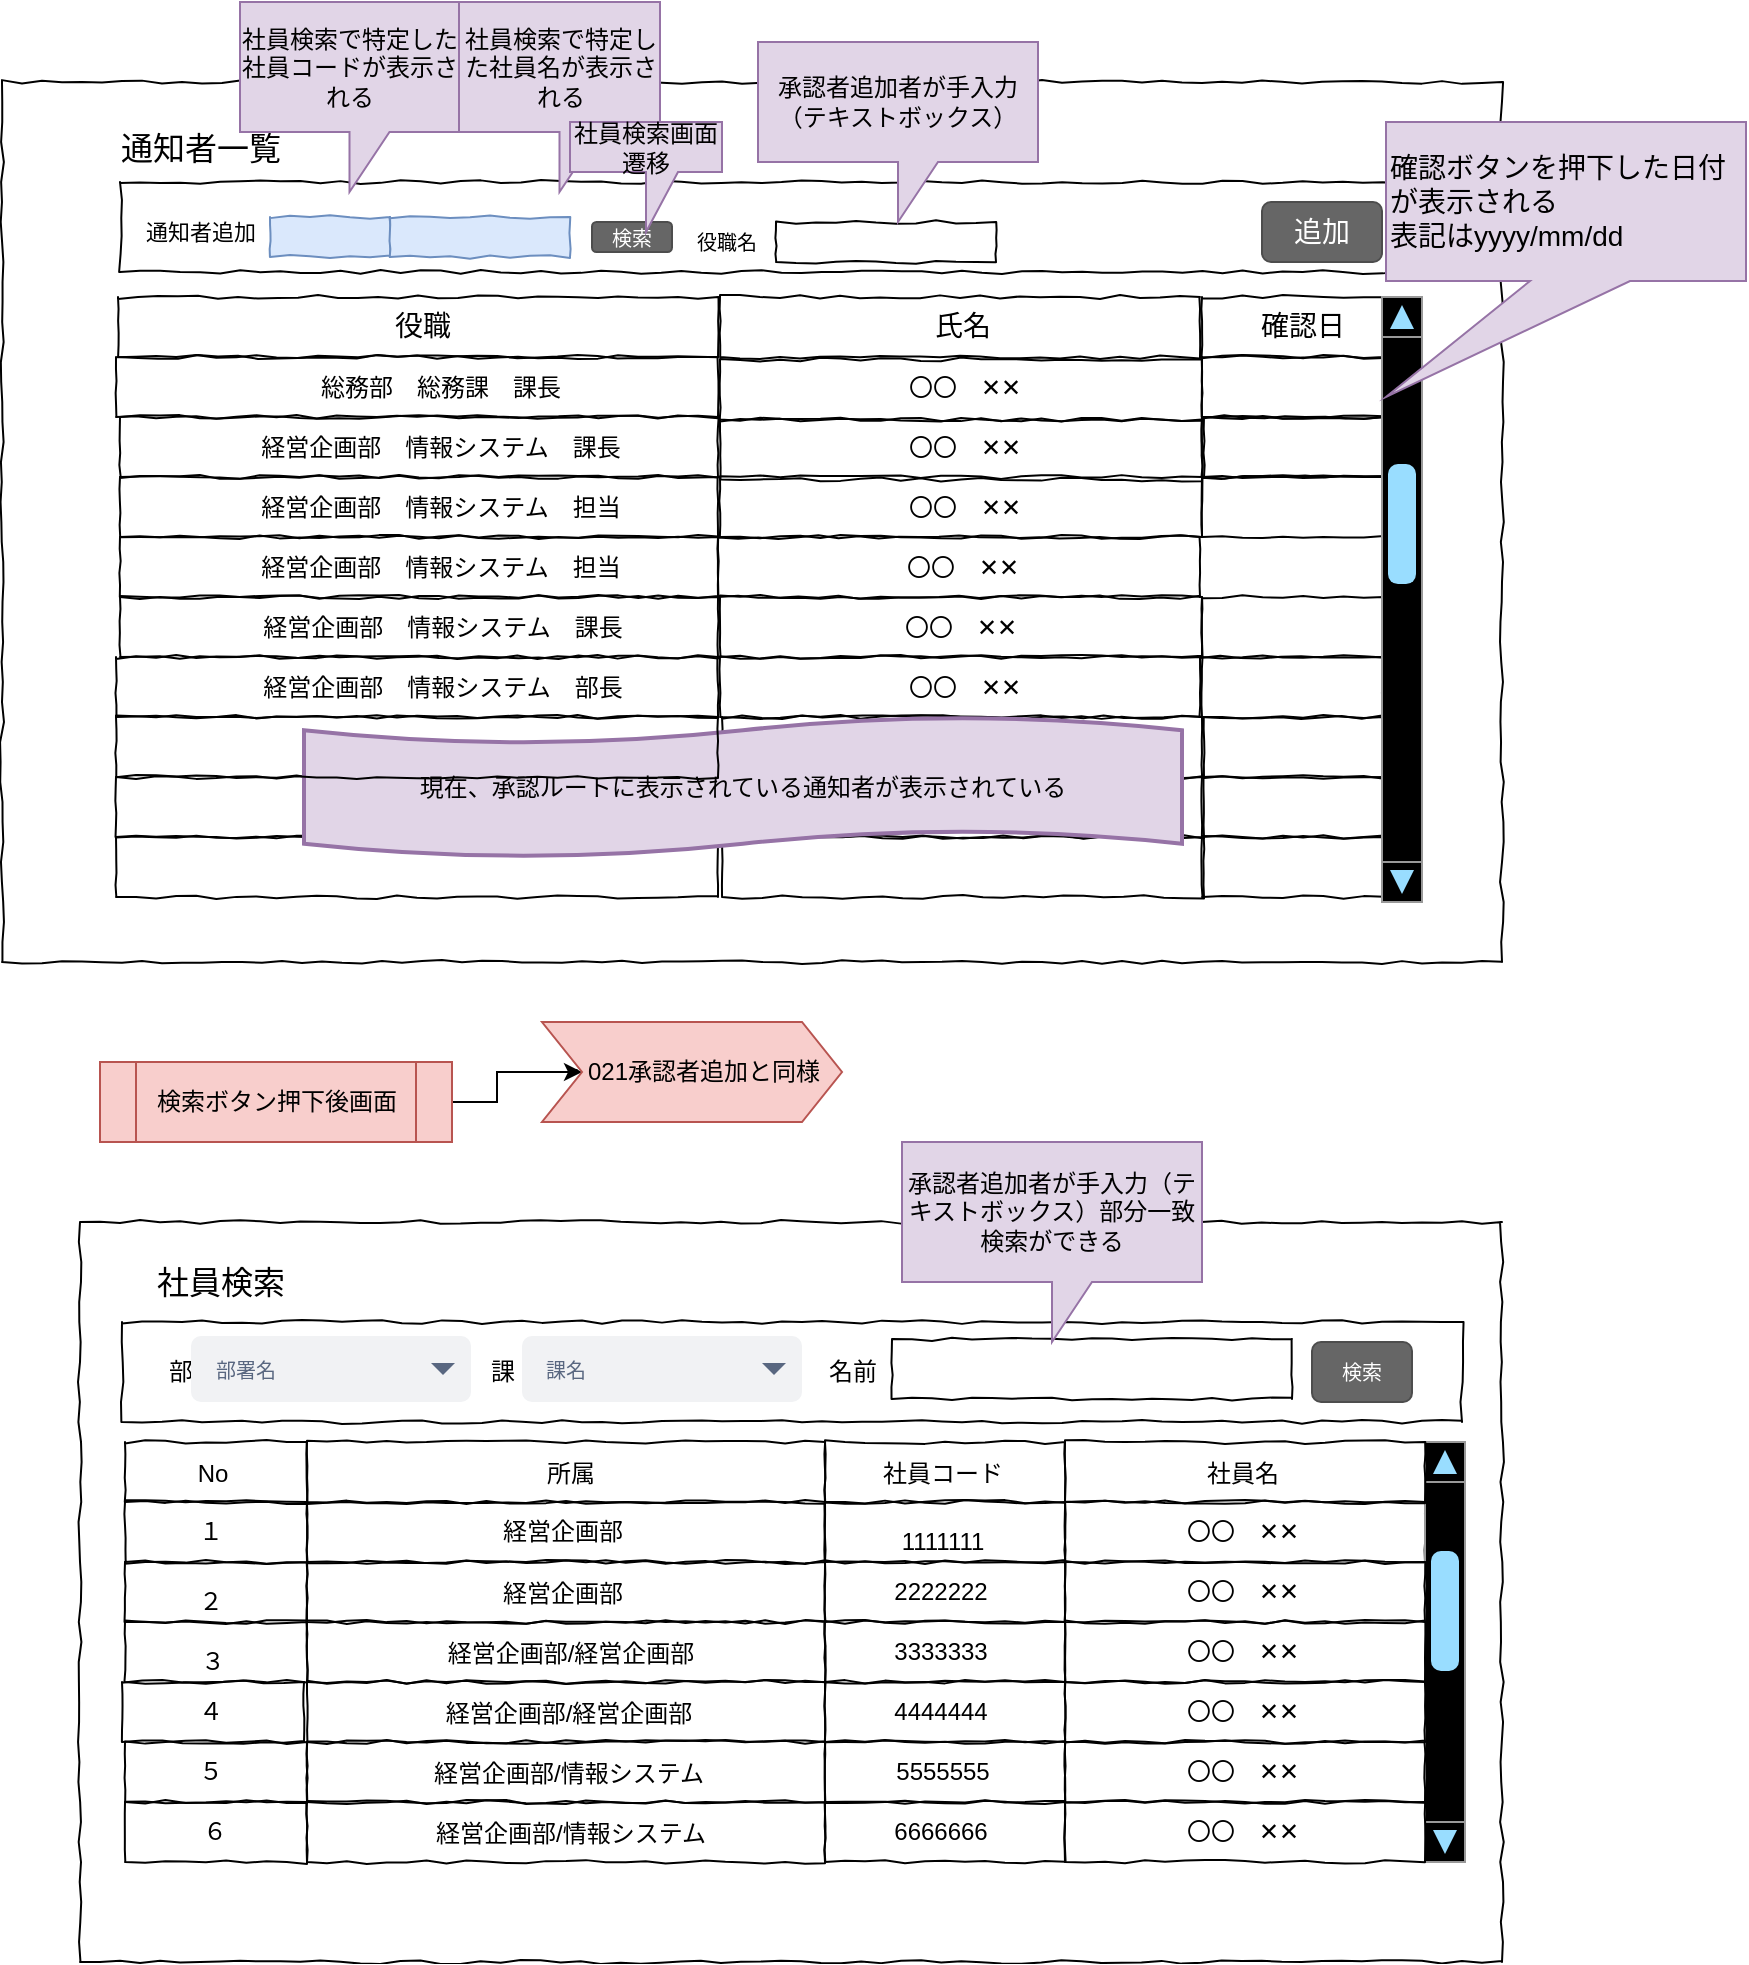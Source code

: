 <mxfile version="13.9.9" type="device" pages="5"><diagram id="4BEzPp_V7D2ex0rjrqb5" name="022通知者追加"><mxGraphModel dx="852" dy="1663" grid="1" gridSize="10" guides="1" tooltips="1" connect="1" arrows="1" fold="1" page="1" pageScale="1" pageWidth="827" pageHeight="1169" math="0" shadow="0"><root><mxCell id="FhQhDfZ8YA9r5mhLJh4O-0"/><mxCell id="FhQhDfZ8YA9r5mhLJh4O-1" parent="FhQhDfZ8YA9r5mhLJh4O-0"/><mxCell id="t5vgBX5v5Oe6cxjR-xRQ-0" value="" style="whiteSpace=wrap;html=1;rounded=0;shadow=0;labelBackgroundColor=none;strokeColor=#000000;strokeWidth=1;fontFamily=Verdana;fontSize=12;fontColor=#000000;align=center;comic=1;" parent="FhQhDfZ8YA9r5mhLJh4O-1" vertex="1"><mxGeometry x="70" y="30" width="750" height="440" as="geometry"/></mxCell><mxCell id="t5vgBX5v5Oe6cxjR-xRQ-1" value="&lt;font style=&quot;font-size: 16px&quot;&gt;通知者一覧&lt;/font&gt;" style="text;html=1;resizable=0;autosize=1;align=center;verticalAlign=middle;points=[];fillColor=none;strokeColor=none;rounded=0;dashed=1;fontSize=27;" parent="FhQhDfZ8YA9r5mhLJh4O-1" vertex="1"><mxGeometry x="119" y="40" width="100" height="40" as="geometry"/></mxCell><mxCell id="t5vgBX5v5Oe6cxjR-xRQ-2" value="&lt;font style=&quot;font-size: 11px&quot;&gt;通知者追加&lt;/font&gt;" style="text;html=1;resizable=0;autosize=1;align=center;verticalAlign=middle;points=[];fillColor=none;strokeColor=none;rounded=0;dashed=1;fontSize=27;" parent="FhQhDfZ8YA9r5mhLJh4O-1" vertex="1"><mxGeometry x="134" y="80" width="70" height="40" as="geometry"/></mxCell><mxCell id="t5vgBX5v5Oe6cxjR-xRQ-3" value="" style="whiteSpace=wrap;html=1;rounded=0;shadow=0;labelBackgroundColor=none;strokeColor=#6c8ebf;strokeWidth=1;fillColor=#dae8fc;fontFamily=Verdana;fontSize=12;align=center;comic=1;" parent="FhQhDfZ8YA9r5mhLJh4O-1" vertex="1"><mxGeometry x="204" y="97.5" width="60" height="20" as="geometry"/></mxCell><mxCell id="t5vgBX5v5Oe6cxjR-xRQ-4" value="" style="whiteSpace=wrap;html=1;rounded=0;shadow=0;labelBackgroundColor=none;strokeColor=#6c8ebf;strokeWidth=1;fillColor=#dae8fc;fontFamily=Verdana;fontSize=12;align=center;comic=1;" parent="FhQhDfZ8YA9r5mhLJh4O-1" vertex="1"><mxGeometry x="264" y="97.5" width="90" height="20" as="geometry"/></mxCell><mxCell id="t5vgBX5v5Oe6cxjR-xRQ-5" value="検索" style="rounded=1;html=1;shadow=0;dashed=0;whiteSpace=wrap;fontSize=10;fillColor=#666666;align=center;strokeColor=#4D4D4D;fontColor=#ffffff;" parent="FhQhDfZ8YA9r5mhLJh4O-1" vertex="1"><mxGeometry x="365" y="100" width="40" height="15" as="geometry"/></mxCell><mxCell id="t5vgBX5v5Oe6cxjR-xRQ-6" value="&lt;font style=&quot;font-size: 10px&quot;&gt;役職名&lt;/font&gt;" style="text;html=1;resizable=0;autosize=1;align=center;verticalAlign=middle;points=[];fillColor=none;strokeColor=none;rounded=0;dashed=1;fontSize=27;" parent="FhQhDfZ8YA9r5mhLJh4O-1" vertex="1"><mxGeometry x="407" y="85" width="50" height="40" as="geometry"/></mxCell><mxCell id="t5vgBX5v5Oe6cxjR-xRQ-7" value="" style="whiteSpace=wrap;html=1;rounded=0;shadow=0;labelBackgroundColor=none;strokeColor=#000000;strokeWidth=1;fillColor=none;fontFamily=Verdana;fontSize=12;fontColor=#000000;align=center;comic=1;" parent="FhQhDfZ8YA9r5mhLJh4O-1" vertex="1"><mxGeometry x="457" y="100" width="110" height="20" as="geometry"/></mxCell><mxCell id="t5vgBX5v5Oe6cxjR-xRQ-8" value="" style="whiteSpace=wrap;html=1;rounded=0;shadow=0;labelBackgroundColor=none;strokeColor=#000000;strokeWidth=1;fillColor=none;fontFamily=Verdana;fontSize=12;fontColor=#000000;align=center;comic=1;" parent="FhQhDfZ8YA9r5mhLJh4O-1" vertex="1"><mxGeometry x="129" y="80" width="651.5" height="45" as="geometry"/></mxCell><mxCell id="t5vgBX5v5Oe6cxjR-xRQ-9" value="&lt;span style=&quot;font-size: 14px&quot;&gt;追加&lt;/span&gt;" style="rounded=1;html=1;shadow=0;dashed=0;whiteSpace=wrap;fontSize=10;fillColor=#666666;align=center;strokeColor=#4D4D4D;fontColor=#ffffff;" parent="FhQhDfZ8YA9r5mhLJh4O-1" vertex="1"><mxGeometry x="700" y="90" width="60" height="30" as="geometry"/></mxCell><mxCell id="t5vgBX5v5Oe6cxjR-xRQ-10" value="" style="whiteSpace=wrap;html=1;rounded=0;shadow=0;labelBackgroundColor=none;strokeColor=#000000;strokeWidth=1;fillColor=none;fontFamily=Verdana;fontSize=12;fontColor=#000000;align=center;comic=1;" parent="FhQhDfZ8YA9r5mhLJh4O-1" vertex="1"><mxGeometry x="670" y="137.5" width="91" height="30" as="geometry"/></mxCell><mxCell id="t5vgBX5v5Oe6cxjR-xRQ-12" value="" style="whiteSpace=wrap;html=1;rounded=0;shadow=0;labelBackgroundColor=none;strokeColor=#000000;strokeWidth=1;fillColor=none;fontFamily=Verdana;fontSize=12;fontColor=#000000;align=center;comic=1;" parent="FhQhDfZ8YA9r5mhLJh4O-1" vertex="1"><mxGeometry x="128" y="137.5" width="300" height="30" as="geometry"/></mxCell><mxCell id="t5vgBX5v5Oe6cxjR-xRQ-13" value="&lt;font style=&quot;font-size: 14px&quot;&gt;役職&lt;/font&gt;" style="text;html=1;resizable=0;autosize=1;align=center;verticalAlign=middle;points=[];fillColor=none;strokeColor=none;rounded=0;dashed=1;fontSize=27;" parent="FhQhDfZ8YA9r5mhLJh4O-1" vertex="1"><mxGeometry x="260" y="127.5" width="40" height="40" as="geometry"/></mxCell><mxCell id="t5vgBX5v5Oe6cxjR-xRQ-14" value="" style="whiteSpace=wrap;html=1;rounded=0;shadow=0;labelBackgroundColor=none;strokeColor=#000000;strokeWidth=1;fillColor=none;fontFamily=Verdana;fontSize=12;fontColor=#000000;align=center;comic=1;" parent="FhQhDfZ8YA9r5mhLJh4O-1" vertex="1"><mxGeometry x="429" y="137.5" width="240" height="30" as="geometry"/></mxCell><mxCell id="t5vgBX5v5Oe6cxjR-xRQ-15" value="&lt;span style=&quot;font-size: 14px&quot;&gt;氏名&lt;/span&gt;" style="text;html=1;resizable=0;autosize=1;align=center;verticalAlign=middle;points=[];fillColor=none;strokeColor=none;rounded=0;dashed=1;fontSize=27;" parent="FhQhDfZ8YA9r5mhLJh4O-1" vertex="1"><mxGeometry x="529.5" y="127.5" width="40" height="40" as="geometry"/></mxCell><mxCell id="t5vgBX5v5Oe6cxjR-xRQ-16" value="" style="whiteSpace=wrap;html=1;rounded=0;shadow=0;labelBackgroundColor=none;strokeColor=#000000;strokeWidth=1;fillColor=none;fontFamily=Verdana;fontSize=12;fontColor=#000000;align=center;comic=1;" parent="FhQhDfZ8YA9r5mhLJh4O-1" vertex="1"><mxGeometry x="670" y="167.5" width="91" height="30" as="geometry"/></mxCell><mxCell id="t5vgBX5v5Oe6cxjR-xRQ-17" value="" style="whiteSpace=wrap;html=1;rounded=0;shadow=0;labelBackgroundColor=none;strokeColor=#000000;strokeWidth=1;fillColor=none;fontFamily=Verdana;fontSize=12;fontColor=#000000;align=center;comic=1;" parent="FhQhDfZ8YA9r5mhLJh4O-1" vertex="1"><mxGeometry x="670" y="197.5" width="91" height="30" as="geometry"/></mxCell><mxCell id="t5vgBX5v5Oe6cxjR-xRQ-18" value="" style="whiteSpace=wrap;html=1;rounded=0;shadow=0;labelBackgroundColor=none;strokeColor=#000000;strokeWidth=1;fillColor=none;fontFamily=Verdana;fontSize=12;fontColor=#000000;align=center;comic=1;" parent="FhQhDfZ8YA9r5mhLJh4O-1" vertex="1"><mxGeometry x="670" y="227.5" width="91" height="30" as="geometry"/></mxCell><mxCell id="t5vgBX5v5Oe6cxjR-xRQ-19" value="" style="whiteSpace=wrap;html=1;rounded=0;shadow=0;labelBackgroundColor=none;strokeColor=#000000;strokeWidth=1;fillColor=none;fontFamily=Verdana;fontSize=12;fontColor=#000000;align=center;comic=1;" parent="FhQhDfZ8YA9r5mhLJh4O-1" vertex="1"><mxGeometry x="671" y="197.5" width="91" height="30" as="geometry"/></mxCell><mxCell id="t5vgBX5v5Oe6cxjR-xRQ-20" value="" style="whiteSpace=wrap;html=1;rounded=0;shadow=0;labelBackgroundColor=none;strokeColor=#000000;strokeWidth=1;fillColor=none;fontFamily=Verdana;fontSize=12;fontColor=#000000;align=center;comic=1;" parent="FhQhDfZ8YA9r5mhLJh4O-1" vertex="1"><mxGeometry x="670" y="287.5" width="91" height="30" as="geometry"/></mxCell><mxCell id="t5vgBX5v5Oe6cxjR-xRQ-21" value="" style="whiteSpace=wrap;html=1;rounded=0;shadow=0;labelBackgroundColor=none;strokeColor=#000000;strokeWidth=1;fillColor=none;fontFamily=Verdana;fontSize=12;fontColor=#000000;align=center;comic=1;" parent="FhQhDfZ8YA9r5mhLJh4O-1" vertex="1"><mxGeometry x="669" y="317.5" width="91" height="30" as="geometry"/></mxCell><mxCell id="t5vgBX5v5Oe6cxjR-xRQ-22" value="" style="whiteSpace=wrap;html=1;rounded=0;shadow=0;labelBackgroundColor=none;strokeColor=#000000;strokeWidth=1;fillColor=none;fontFamily=Verdana;fontSize=12;fontColor=#000000;align=center;comic=1;" parent="FhQhDfZ8YA9r5mhLJh4O-1" vertex="1"><mxGeometry x="670" y="347.5" width="91" height="30" as="geometry"/></mxCell><mxCell id="t5vgBX5v5Oe6cxjR-xRQ-23" value="" style="whiteSpace=wrap;html=1;rounded=0;shadow=0;labelBackgroundColor=none;strokeColor=#000000;strokeWidth=1;fillColor=none;fontFamily=Verdana;fontSize=12;fontColor=#000000;align=center;comic=1;" parent="FhQhDfZ8YA9r5mhLJh4O-1" vertex="1"><mxGeometry x="670" y="377.5" width="91" height="30" as="geometry"/></mxCell><mxCell id="t5vgBX5v5Oe6cxjR-xRQ-24" value="" style="whiteSpace=wrap;html=1;rounded=0;shadow=0;labelBackgroundColor=none;strokeColor=#000000;strokeWidth=1;fillColor=none;fontFamily=Verdana;fontSize=12;fontColor=#000000;align=center;comic=1;" parent="FhQhDfZ8YA9r5mhLJh4O-1" vertex="1"><mxGeometry x="670" y="407.5" width="91" height="30" as="geometry"/></mxCell><mxCell id="t5vgBX5v5Oe6cxjR-xRQ-25" value="" style="whiteSpace=wrap;html=1;rounded=0;shadow=0;labelBackgroundColor=none;strokeColor=#000000;strokeWidth=1;fillColor=none;fontFamily=Verdana;fontSize=12;fontColor=#000000;align=center;comic=1;" parent="FhQhDfZ8YA9r5mhLJh4O-1" vertex="1"><mxGeometry x="127" y="167.5" width="301" height="30" as="geometry"/></mxCell><mxCell id="t5vgBX5v5Oe6cxjR-xRQ-26" value="" style="whiteSpace=wrap;html=1;rounded=0;shadow=0;labelBackgroundColor=none;strokeColor=#000000;strokeWidth=1;fillColor=none;fontFamily=Verdana;fontSize=12;fontColor=#000000;align=center;comic=1;" parent="FhQhDfZ8YA9r5mhLJh4O-1" vertex="1"><mxGeometry x="129" y="197.5" width="299" height="30" as="geometry"/></mxCell><mxCell id="t5vgBX5v5Oe6cxjR-xRQ-27" value="" style="whiteSpace=wrap;html=1;rounded=0;shadow=0;labelBackgroundColor=none;strokeColor=#000000;strokeWidth=1;fillColor=none;fontFamily=Verdana;fontSize=12;fontColor=#000000;align=center;comic=1;" parent="FhQhDfZ8YA9r5mhLJh4O-1" vertex="1"><mxGeometry x="129" y="227.5" width="299" height="30" as="geometry"/></mxCell><mxCell id="t5vgBX5v5Oe6cxjR-xRQ-28" value="" style="whiteSpace=wrap;html=1;rounded=0;shadow=0;labelBackgroundColor=none;strokeColor=#000000;strokeWidth=1;fillColor=none;fontFamily=Verdana;fontSize=12;fontColor=#000000;align=center;comic=1;" parent="FhQhDfZ8YA9r5mhLJh4O-1" vertex="1"><mxGeometry x="129" y="257.5" width="299" height="30" as="geometry"/></mxCell><mxCell id="t5vgBX5v5Oe6cxjR-xRQ-29" value="" style="whiteSpace=wrap;html=1;rounded=0;shadow=0;labelBackgroundColor=none;strokeColor=#000000;strokeWidth=1;fillColor=none;fontFamily=Verdana;fontSize=12;fontColor=#000000;align=center;comic=1;" parent="FhQhDfZ8YA9r5mhLJh4O-1" vertex="1"><mxGeometry x="129" y="287.5" width="299" height="30" as="geometry"/></mxCell><mxCell id="t5vgBX5v5Oe6cxjR-xRQ-30" value="" style="whiteSpace=wrap;html=1;rounded=0;shadow=0;labelBackgroundColor=none;strokeColor=#000000;strokeWidth=1;fillColor=none;fontFamily=Verdana;fontSize=12;fontColor=#000000;align=center;comic=1;" parent="FhQhDfZ8YA9r5mhLJh4O-1" vertex="1"><mxGeometry x="127" y="317.5" width="301" height="30" as="geometry"/></mxCell><mxCell id="t5vgBX5v5Oe6cxjR-xRQ-31" value="" style="whiteSpace=wrap;html=1;rounded=0;shadow=0;labelBackgroundColor=none;strokeColor=#000000;strokeWidth=1;fillColor=none;fontFamily=Verdana;fontSize=12;fontColor=#000000;align=center;comic=1;" parent="FhQhDfZ8YA9r5mhLJh4O-1" vertex="1"><mxGeometry x="127" y="377.5" width="301" height="30" as="geometry"/></mxCell><mxCell id="t5vgBX5v5Oe6cxjR-xRQ-32" value="" style="whiteSpace=wrap;html=1;rounded=0;shadow=0;labelBackgroundColor=none;strokeColor=#000000;strokeWidth=1;fillColor=none;fontFamily=Verdana;fontSize=12;fontColor=#000000;align=center;comic=1;" parent="FhQhDfZ8YA9r5mhLJh4O-1" vertex="1"><mxGeometry x="127" y="407.5" width="301" height="30" as="geometry"/></mxCell><mxCell id="t5vgBX5v5Oe6cxjR-xRQ-33" value="" style="whiteSpace=wrap;html=1;rounded=0;shadow=0;labelBackgroundColor=none;strokeColor=#000000;strokeWidth=1;fillColor=none;fontFamily=Verdana;fontSize=12;fontColor=#000000;align=center;comic=1;" parent="FhQhDfZ8YA9r5mhLJh4O-1" vertex="1"><mxGeometry x="429" y="168.75" width="241" height="30" as="geometry"/></mxCell><mxCell id="t5vgBX5v5Oe6cxjR-xRQ-34" value="" style="whiteSpace=wrap;html=1;rounded=0;shadow=0;labelBackgroundColor=none;strokeColor=#000000;strokeWidth=1;fillColor=none;fontFamily=Verdana;fontSize=12;fontColor=#000000;align=center;comic=1;" parent="FhQhDfZ8YA9r5mhLJh4O-1" vertex="1"><mxGeometry x="429" y="198.75" width="241" height="30" as="geometry"/></mxCell><mxCell id="t5vgBX5v5Oe6cxjR-xRQ-35" value="" style="whiteSpace=wrap;html=1;rounded=0;shadow=0;labelBackgroundColor=none;strokeColor=#000000;strokeWidth=1;fillColor=none;fontFamily=Verdana;fontSize=12;fontColor=#000000;align=center;comic=1;" parent="FhQhDfZ8YA9r5mhLJh4O-1" vertex="1"><mxGeometry x="429" y="227.5" width="241" height="30" as="geometry"/></mxCell><mxCell id="t5vgBX5v5Oe6cxjR-xRQ-36" value="" style="whiteSpace=wrap;html=1;rounded=0;shadow=0;labelBackgroundColor=none;strokeColor=#000000;strokeWidth=1;fillColor=none;fontFamily=Verdana;fontSize=12;fontColor=#000000;align=center;comic=1;" parent="FhQhDfZ8YA9r5mhLJh4O-1" vertex="1"><mxGeometry x="428" y="257.5" width="241" height="30" as="geometry"/></mxCell><mxCell id="t5vgBX5v5Oe6cxjR-xRQ-37" value="" style="whiteSpace=wrap;html=1;rounded=0;shadow=0;labelBackgroundColor=none;strokeColor=#000000;strokeWidth=1;fillColor=none;fontFamily=Verdana;fontSize=12;fontColor=#000000;align=center;comic=1;" parent="FhQhDfZ8YA9r5mhLJh4O-1" vertex="1"><mxGeometry x="429" y="287.5" width="241" height="30" as="geometry"/></mxCell><mxCell id="t5vgBX5v5Oe6cxjR-xRQ-38" value="" style="whiteSpace=wrap;html=1;rounded=0;shadow=0;labelBackgroundColor=none;strokeColor=#000000;strokeWidth=1;fillColor=none;fontFamily=Verdana;fontSize=12;fontColor=#000000;align=center;comic=1;" parent="FhQhDfZ8YA9r5mhLJh4O-1" vertex="1"><mxGeometry x="429" y="317.5" width="241" height="30" as="geometry"/></mxCell><mxCell id="t5vgBX5v5Oe6cxjR-xRQ-39" value="" style="whiteSpace=wrap;html=1;rounded=0;shadow=0;labelBackgroundColor=none;strokeColor=#000000;strokeWidth=1;fillColor=none;fontFamily=Verdana;fontSize=12;fontColor=#000000;align=center;comic=1;" parent="FhQhDfZ8YA9r5mhLJh4O-1" vertex="1"><mxGeometry x="430" y="347.5" width="241" height="30" as="geometry"/></mxCell><mxCell id="t5vgBX5v5Oe6cxjR-xRQ-40" value="" style="whiteSpace=wrap;html=1;rounded=0;shadow=0;labelBackgroundColor=none;strokeColor=#000000;strokeWidth=1;fillColor=none;fontFamily=Verdana;fontSize=12;fontColor=#000000;align=center;comic=1;" parent="FhQhDfZ8YA9r5mhLJh4O-1" vertex="1"><mxGeometry x="430" y="377.5" width="241" height="30" as="geometry"/></mxCell><mxCell id="t5vgBX5v5Oe6cxjR-xRQ-41" value="" style="whiteSpace=wrap;html=1;rounded=0;shadow=0;labelBackgroundColor=none;strokeColor=#000000;strokeWidth=1;fillColor=none;fontFamily=Verdana;fontSize=12;fontColor=#000000;align=center;comic=1;" parent="FhQhDfZ8YA9r5mhLJh4O-1" vertex="1"><mxGeometry x="430" y="407.5" width="241" height="30" as="geometry"/></mxCell><mxCell id="t5vgBX5v5Oe6cxjR-xRQ-44" value="" style="verticalLabelPosition=bottom;shadow=0;dashed=0;align=center;html=1;verticalAlign=top;strokeWidth=1;shape=mxgraph.mockup.navigation.scrollBar;strokeColor=#999999;barPos=68.621;fillColor2=#99ddff;strokeColor2=none;direction=north;fontSize=9;fontColor=#000000;fillColor=#000000;" parent="FhQhDfZ8YA9r5mhLJh4O-1" vertex="1"><mxGeometry x="760" y="137.5" width="10" height="302.5" as="geometry"/></mxCell><mxCell id="t5vgBX5v5Oe6cxjR-xRQ-50" value="社員検索で特定した社員コードが表示される" style="shape=callout;whiteSpace=wrap;html=1;perimeter=calloutPerimeter;fillColor=#e1d5e7;strokeColor=#9673a6;" parent="FhQhDfZ8YA9r5mhLJh4O-1" vertex="1"><mxGeometry x="189" y="-10" width="109.5" height="95" as="geometry"/></mxCell><mxCell id="t5vgBX5v5Oe6cxjR-xRQ-51" value="社員検索で特定した社員名が表示される" style="shape=callout;whiteSpace=wrap;html=1;perimeter=calloutPerimeter;fillColor=#e1d5e7;strokeColor=#9673a6;" parent="FhQhDfZ8YA9r5mhLJh4O-1" vertex="1"><mxGeometry x="298.5" y="-10" width="100.5" height="95" as="geometry"/></mxCell><mxCell id="t5vgBX5v5Oe6cxjR-xRQ-52" value="承認者追加者が手入力（テキストボックス）" style="shape=callout;whiteSpace=wrap;html=1;perimeter=calloutPerimeter;fillColor=#e1d5e7;strokeColor=#9673a6;" parent="FhQhDfZ8YA9r5mhLJh4O-1" vertex="1"><mxGeometry x="448" y="10" width="140" height="90" as="geometry"/></mxCell><mxCell id="t5vgBX5v5Oe6cxjR-xRQ-53" value="&lt;font style=&quot;font-size: 12px&quot;&gt;総務部　総務課　課長&lt;/font&gt;" style="text;html=1;resizable=0;autosize=1;align=center;verticalAlign=middle;points=[];fillColor=none;strokeColor=none;rounded=0;dashed=1;fontSize=27;" parent="FhQhDfZ8YA9r5mhLJh4O-1" vertex="1"><mxGeometry x="219" y="157.5" width="140" height="40" as="geometry"/></mxCell><mxCell id="t5vgBX5v5Oe6cxjR-xRQ-54" value="&lt;font style=&quot;font-size: 12px&quot;&gt;経営企画部　情報システム　課長&lt;/font&gt;" style="text;html=1;resizable=0;autosize=1;align=center;verticalAlign=middle;points=[];fillColor=none;strokeColor=none;rounded=0;dashed=1;fontSize=27;" parent="FhQhDfZ8YA9r5mhLJh4O-1" vertex="1"><mxGeometry x="189" y="187.5" width="200" height="40" as="geometry"/></mxCell><mxCell id="t5vgBX5v5Oe6cxjR-xRQ-55" value="&lt;font style=&quot;font-size: 12px&quot;&gt;経営企画部　情報システム　担当&lt;/font&gt;" style="text;html=1;resizable=0;autosize=1;align=center;verticalAlign=middle;points=[];fillColor=none;strokeColor=none;rounded=0;dashed=1;fontSize=27;" parent="FhQhDfZ8YA9r5mhLJh4O-1" vertex="1"><mxGeometry x="189" y="217.5" width="200" height="40" as="geometry"/></mxCell><mxCell id="t5vgBX5v5Oe6cxjR-xRQ-57" value="&lt;font style=&quot;font-size: 12px&quot;&gt;〇〇　✕✕&lt;/font&gt;" style="text;html=1;resizable=0;autosize=1;align=center;verticalAlign=middle;points=[];fillColor=none;strokeColor=none;rounded=0;dashed=1;fontSize=27;" parent="FhQhDfZ8YA9r5mhLJh4O-1" vertex="1"><mxGeometry x="515.5" y="157.5" width="70" height="40" as="geometry"/></mxCell><mxCell id="t5vgBX5v5Oe6cxjR-xRQ-58" value="&lt;font style=&quot;font-size: 12px&quot;&gt;〇〇　✕✕&lt;/font&gt;" style="text;html=1;resizable=0;autosize=1;align=center;verticalAlign=middle;points=[];fillColor=none;strokeColor=none;rounded=0;dashed=1;fontSize=27;" parent="FhQhDfZ8YA9r5mhLJh4O-1" vertex="1"><mxGeometry x="515.5" y="187.5" width="70" height="40" as="geometry"/></mxCell><mxCell id="t5vgBX5v5Oe6cxjR-xRQ-59" value="&lt;font style=&quot;font-size: 12px&quot;&gt;〇〇　✕✕&lt;/font&gt;" style="text;html=1;resizable=0;autosize=1;align=center;verticalAlign=middle;points=[];fillColor=none;strokeColor=none;rounded=0;dashed=1;fontSize=27;" parent="FhQhDfZ8YA9r5mhLJh4O-1" vertex="1"><mxGeometry x="515.5" y="217.5" width="70" height="40" as="geometry"/></mxCell><mxCell id="t5vgBX5v5Oe6cxjR-xRQ-60" value="&lt;font style=&quot;font-size: 12px&quot;&gt;経営企画部　情報システム　担当&lt;/font&gt;" style="text;html=1;resizable=0;autosize=1;align=center;verticalAlign=middle;points=[];fillColor=none;strokeColor=none;rounded=0;dashed=1;fontSize=27;" parent="FhQhDfZ8YA9r5mhLJh4O-1" vertex="1"><mxGeometry x="189" y="247.5" width="200" height="40" as="geometry"/></mxCell><mxCell id="t5vgBX5v5Oe6cxjR-xRQ-61" value="&lt;font style=&quot;font-size: 12px&quot;&gt;〇〇　✕✕&lt;/font&gt;" style="text;html=1;resizable=0;autosize=1;align=center;verticalAlign=middle;points=[];fillColor=none;strokeColor=none;rounded=0;dashed=1;fontSize=27;" parent="FhQhDfZ8YA9r5mhLJh4O-1" vertex="1"><mxGeometry x="514.5" y="247.5" width="70" height="40" as="geometry"/></mxCell><mxCell id="t5vgBX5v5Oe6cxjR-xRQ-62" value="&lt;font style=&quot;font-size: 12px&quot;&gt;経営企画部　情報システム　課長&lt;/font&gt;" style="text;html=1;resizable=0;autosize=1;align=center;verticalAlign=middle;points=[];fillColor=none;strokeColor=none;rounded=0;dashed=1;fontSize=27;" parent="FhQhDfZ8YA9r5mhLJh4O-1" vertex="1"><mxGeometry x="190" y="277.5" width="200" height="40" as="geometry"/></mxCell><mxCell id="t5vgBX5v5Oe6cxjR-xRQ-63" value="&lt;font style=&quot;font-size: 12px&quot;&gt;経営企画部　情報システム　部長&lt;/font&gt;" style="text;html=1;resizable=0;autosize=1;align=center;verticalAlign=middle;points=[];fillColor=none;strokeColor=none;rounded=0;dashed=1;fontSize=27;" parent="FhQhDfZ8YA9r5mhLJh4O-1" vertex="1"><mxGeometry x="190" y="307.5" width="200" height="40" as="geometry"/></mxCell><mxCell id="t5vgBX5v5Oe6cxjR-xRQ-64" value="&lt;font style=&quot;font-size: 12px&quot;&gt;〇〇　✕✕&lt;/font&gt;" style="text;html=1;resizable=0;autosize=1;align=center;verticalAlign=middle;points=[];fillColor=none;strokeColor=none;rounded=0;dashed=1;fontSize=27;" parent="FhQhDfZ8YA9r5mhLJh4O-1" vertex="1"><mxGeometry x="513.5" y="277.5" width="70" height="40" as="geometry"/></mxCell><mxCell id="t5vgBX5v5Oe6cxjR-xRQ-65" value="&lt;font style=&quot;font-size: 12px&quot;&gt;〇〇　✕✕&lt;/font&gt;" style="text;html=1;resizable=0;autosize=1;align=center;verticalAlign=middle;points=[];fillColor=none;strokeColor=none;rounded=0;dashed=1;fontSize=27;" parent="FhQhDfZ8YA9r5mhLJh4O-1" vertex="1"><mxGeometry x="515.5" y="307.5" width="70" height="40" as="geometry"/></mxCell><mxCell id="t5vgBX5v5Oe6cxjR-xRQ-66" value="現在、承認ルートに表示されている通知者が表示されている" style="shape=tape;whiteSpace=wrap;html=1;strokeWidth=2;size=0.19;fillColor=#e1d5e7;strokeColor=#9673a6;" parent="FhQhDfZ8YA9r5mhLJh4O-1" vertex="1"><mxGeometry x="221" y="347.5" width="439" height="70" as="geometry"/></mxCell><mxCell id="t5vgBX5v5Oe6cxjR-xRQ-68" value="社員検索画面遷移" style="shape=callout;whiteSpace=wrap;html=1;perimeter=calloutPerimeter;fillColor=#e1d5e7;strokeColor=#9673a6;base=16;" parent="FhQhDfZ8YA9r5mhLJh4O-1" vertex="1"><mxGeometry x="354" y="50" width="76" height="55" as="geometry"/></mxCell><mxCell id="zz9VAJpglDQ_LZtlnPRz-1" value="" style="edgeStyle=orthogonalEdgeStyle;rounded=0;orthogonalLoop=1;jettySize=auto;html=1;" edge="1" parent="FhQhDfZ8YA9r5mhLJh4O-1" source="t5vgBX5v5Oe6cxjR-xRQ-69" target="zz9VAJpglDQ_LZtlnPRz-0"><mxGeometry relative="1" as="geometry"/></mxCell><mxCell id="t5vgBX5v5Oe6cxjR-xRQ-69" value="検索ボタン押下後画面" style="shape=process;whiteSpace=wrap;html=1;backgroundOutline=1;fillColor=#f8cecc;strokeColor=#b85450;" parent="FhQhDfZ8YA9r5mhLJh4O-1" vertex="1"><mxGeometry x="119" y="520" width="176" height="40" as="geometry"/></mxCell><mxCell id="t5vgBX5v5Oe6cxjR-xRQ-70" value="" style="whiteSpace=wrap;html=1;rounded=0;shadow=0;labelBackgroundColor=none;strokeColor=#000000;strokeWidth=1;fontFamily=Verdana;fontSize=12;fontColor=#000000;align=center;comic=1;" parent="FhQhDfZ8YA9r5mhLJh4O-1" vertex="1"><mxGeometry x="109" y="600" width="711" height="370" as="geometry"/></mxCell><mxCell id="t5vgBX5v5Oe6cxjR-xRQ-71" value="&lt;font style=&quot;font-size: 16px&quot;&gt;社員検索&lt;/font&gt;" style="text;html=1;resizable=0;autosize=1;align=center;verticalAlign=middle;points=[];fillColor=none;strokeColor=none;rounded=0;dashed=1;fontSize=14;" parent="FhQhDfZ8YA9r5mhLJh4O-1" vertex="1"><mxGeometry x="139" y="620" width="80" height="20" as="geometry"/></mxCell><mxCell id="t5vgBX5v5Oe6cxjR-xRQ-72" value="" style="whiteSpace=wrap;html=1;rounded=0;shadow=0;labelBackgroundColor=none;strokeColor=#000000;strokeWidth=1;fillColor=none;fontFamily=Verdana;fontSize=12;fontColor=#000000;align=center;comic=1;" parent="FhQhDfZ8YA9r5mhLJh4O-1" vertex="1"><mxGeometry x="130" y="650" width="670" height="50" as="geometry"/></mxCell><mxCell id="t5vgBX5v5Oe6cxjR-xRQ-73" value="&lt;font style=&quot;font-size: 12px&quot;&gt;部&lt;/font&gt;" style="text;html=1;resizable=0;autosize=1;align=center;verticalAlign=middle;points=[];fillColor=none;strokeColor=none;rounded=0;dashed=1;fontSize=27;" parent="FhQhDfZ8YA9r5mhLJh4O-1" vertex="1"><mxGeometry x="144" y="650" width="30" height="40" as="geometry"/></mxCell><mxCell id="t5vgBX5v5Oe6cxjR-xRQ-74" value="&lt;font style=&quot;font-size: 10px&quot;&gt;部署名&lt;/font&gt;" style="rounded=1;fillColor=#F1F2F4;strokeColor=none;html=1;fontColor=#596780;align=left;fontSize=12;spacingLeft=10;sketch=0;" parent="FhQhDfZ8YA9r5mhLJh4O-1" vertex="1"><mxGeometry x="164.5" y="657" width="140" height="33" as="geometry"/></mxCell><mxCell id="t5vgBX5v5Oe6cxjR-xRQ-75" value="" style="shape=triangle;direction=south;fillColor=#596780;strokeColor=none;html=1;sketch=0;" parent="t5vgBX5v5Oe6cxjR-xRQ-74" vertex="1"><mxGeometry x="1" y="0.5" width="12" height="6" relative="1" as="geometry"><mxPoint x="-20" y="-3" as="offset"/></mxGeometry></mxCell><mxCell id="t5vgBX5v5Oe6cxjR-xRQ-76" value="&lt;font style=&quot;font-size: 10px&quot;&gt;課名&lt;/font&gt;" style="rounded=1;fillColor=#F1F2F4;strokeColor=none;html=1;fontColor=#596780;align=left;fontSize=12;spacingLeft=10;sketch=0;" parent="FhQhDfZ8YA9r5mhLJh4O-1" vertex="1"><mxGeometry x="330" y="657" width="140" height="33" as="geometry"/></mxCell><mxCell id="t5vgBX5v5Oe6cxjR-xRQ-77" value="" style="shape=triangle;direction=south;fillColor=#596780;strokeColor=none;html=1;sketch=0;" parent="t5vgBX5v5Oe6cxjR-xRQ-76" vertex="1"><mxGeometry x="1" y="0.5" width="12" height="6" relative="1" as="geometry"><mxPoint x="-20" y="-3" as="offset"/></mxGeometry></mxCell><mxCell id="t5vgBX5v5Oe6cxjR-xRQ-78" value="&lt;font style=&quot;font-size: 12px&quot;&gt;課&lt;/font&gt;" style="text;html=1;resizable=0;autosize=1;align=center;verticalAlign=middle;points=[];fillColor=none;strokeColor=none;rounded=0;dashed=1;fontSize=27;" parent="FhQhDfZ8YA9r5mhLJh4O-1" vertex="1"><mxGeometry x="304.5" y="650" width="30" height="40" as="geometry"/></mxCell><mxCell id="t5vgBX5v5Oe6cxjR-xRQ-79" value="&lt;font style=&quot;font-size: 12px&quot;&gt;名前&lt;/font&gt;" style="text;html=1;resizable=0;autosize=1;align=center;verticalAlign=middle;points=[];fillColor=none;strokeColor=none;rounded=0;dashed=1;fontSize=27;" parent="FhQhDfZ8YA9r5mhLJh4O-1" vertex="1"><mxGeometry x="475" y="650" width="40" height="40" as="geometry"/></mxCell><mxCell id="t5vgBX5v5Oe6cxjR-xRQ-80" value="" style="whiteSpace=wrap;html=1;rounded=0;shadow=0;labelBackgroundColor=none;strokeColor=#000000;strokeWidth=1;fillColor=none;fontFamily=Verdana;fontSize=12;fontColor=#000000;align=center;comic=1;" parent="FhQhDfZ8YA9r5mhLJh4O-1" vertex="1"><mxGeometry x="515" y="658.5" width="200" height="30" as="geometry"/></mxCell><mxCell id="t5vgBX5v5Oe6cxjR-xRQ-81" value="検索" style="rounded=1;html=1;shadow=0;dashed=0;whiteSpace=wrap;fontSize=10;fillColor=#666666;align=center;strokeColor=#4D4D4D;fontColor=#ffffff;" parent="FhQhDfZ8YA9r5mhLJh4O-1" vertex="1"><mxGeometry x="725" y="660" width="50" height="30" as="geometry"/></mxCell><mxCell id="t5vgBX5v5Oe6cxjR-xRQ-82" value="" style="whiteSpace=wrap;html=1;rounded=0;shadow=0;labelBackgroundColor=none;strokeColor=#000000;strokeWidth=1;fillColor=none;fontFamily=Verdana;fontSize=12;fontColor=#000000;align=center;comic=1;" parent="FhQhDfZ8YA9r5mhLJh4O-1" vertex="1"><mxGeometry x="131.5" y="710" width="91" height="30" as="geometry"/></mxCell><mxCell id="t5vgBX5v5Oe6cxjR-xRQ-83" value="" style="whiteSpace=wrap;html=1;rounded=0;shadow=0;labelBackgroundColor=none;strokeColor=#000000;strokeWidth=1;fillColor=none;fontFamily=Verdana;fontSize=12;fontColor=#000000;align=center;comic=1;" parent="FhQhDfZ8YA9r5mhLJh4O-1" vertex="1"><mxGeometry x="222.5" y="710" width="259" height="30" as="geometry"/></mxCell><mxCell id="t5vgBX5v5Oe6cxjR-xRQ-84" value="" style="whiteSpace=wrap;html=1;rounded=0;shadow=0;labelBackgroundColor=none;strokeColor=#000000;strokeWidth=1;fillColor=none;fontFamily=Verdana;fontSize=12;fontColor=#000000;align=center;comic=1;" parent="FhQhDfZ8YA9r5mhLJh4O-1" vertex="1"><mxGeometry x="481.5" y="710" width="120" height="30" as="geometry"/></mxCell><mxCell id="t5vgBX5v5Oe6cxjR-xRQ-85" value="" style="whiteSpace=wrap;html=1;rounded=0;shadow=0;labelBackgroundColor=none;strokeColor=#000000;strokeWidth=1;fillColor=none;fontFamily=Verdana;fontSize=12;fontColor=#000000;align=center;comic=1;" parent="FhQhDfZ8YA9r5mhLJh4O-1" vertex="1"><mxGeometry x="601.5" y="740" width="180" height="30" as="geometry"/></mxCell><mxCell id="t5vgBX5v5Oe6cxjR-xRQ-86" value="" style="verticalLabelPosition=bottom;shadow=0;dashed=0;align=center;html=1;verticalAlign=top;strokeWidth=1;shape=mxgraph.mockup.navigation.scrollBar;strokeColor=#999999;barPos=68.621;fillColor2=#99ddff;strokeColor2=none;direction=north;fontSize=9;fontColor=#000000;fillColor=#000000;" parent="FhQhDfZ8YA9r5mhLJh4O-1" vertex="1"><mxGeometry x="781.5" y="710" width="10" height="210" as="geometry"/></mxCell><mxCell id="t5vgBX5v5Oe6cxjR-xRQ-87" value="&lt;font style=&quot;font-size: 12px&quot;&gt;No&lt;/font&gt;" style="text;html=1;resizable=0;autosize=1;align=center;verticalAlign=middle;points=[];fillColor=none;strokeColor=none;rounded=0;dashed=1;fontSize=14;" parent="FhQhDfZ8YA9r5mhLJh4O-1" vertex="1"><mxGeometry x="159.5" y="715" width="30" height="20" as="geometry"/></mxCell><mxCell id="t5vgBX5v5Oe6cxjR-xRQ-88" value="&lt;font style=&quot;font-size: 12px&quot;&gt;所属&lt;/font&gt;" style="text;html=1;resizable=0;autosize=1;align=center;verticalAlign=middle;points=[];fillColor=none;strokeColor=none;rounded=0;dashed=1;fontSize=14;" parent="FhQhDfZ8YA9r5mhLJh4O-1" vertex="1"><mxGeometry x="334" y="715" width="40" height="20" as="geometry"/></mxCell><mxCell id="t5vgBX5v5Oe6cxjR-xRQ-89" value="&lt;font style=&quot;font-size: 12px&quot;&gt;社員コード&lt;/font&gt;" style="text;html=1;resizable=0;autosize=1;align=center;verticalAlign=middle;points=[];fillColor=none;strokeColor=none;rounded=0;dashed=1;fontSize=14;" parent="FhQhDfZ8YA9r5mhLJh4O-1" vertex="1"><mxGeometry x="500" y="715" width="80" height="20" as="geometry"/></mxCell><mxCell id="t5vgBX5v5Oe6cxjR-xRQ-90" value="&lt;font style=&quot;font-size: 12px&quot;&gt;社員名&lt;/font&gt;" style="text;html=1;resizable=0;autosize=1;align=center;verticalAlign=middle;points=[];fillColor=none;strokeColor=none;rounded=0;dashed=1;fontSize=14;" parent="FhQhDfZ8YA9r5mhLJh4O-1" vertex="1"><mxGeometry x="665" y="715" width="50" height="20" as="geometry"/></mxCell><mxCell id="t5vgBX5v5Oe6cxjR-xRQ-91" value="" style="whiteSpace=wrap;html=1;rounded=0;shadow=0;labelBackgroundColor=none;strokeColor=#000000;strokeWidth=1;fillColor=none;fontFamily=Verdana;fontSize=12;fontColor=#000000;align=center;comic=1;" parent="FhQhDfZ8YA9r5mhLJh4O-1" vertex="1"><mxGeometry x="131.5" y="740" width="91" height="30" as="geometry"/></mxCell><mxCell id="t5vgBX5v5Oe6cxjR-xRQ-92" value="" style="whiteSpace=wrap;html=1;rounded=0;shadow=0;labelBackgroundColor=none;strokeColor=#000000;strokeWidth=1;fillColor=none;fontFamily=Verdana;fontSize=12;fontColor=#000000;align=center;comic=1;" parent="FhQhDfZ8YA9r5mhLJh4O-1" vertex="1"><mxGeometry x="131.5" y="770" width="91" height="30" as="geometry"/></mxCell><mxCell id="t5vgBX5v5Oe6cxjR-xRQ-93" value="" style="whiteSpace=wrap;html=1;rounded=0;shadow=0;labelBackgroundColor=none;strokeColor=#000000;strokeWidth=1;fillColor=none;fontFamily=Verdana;fontSize=12;fontColor=#000000;align=center;comic=1;" parent="FhQhDfZ8YA9r5mhLJh4O-1" vertex="1"><mxGeometry x="131.5" y="800" width="91" height="30" as="geometry"/></mxCell><mxCell id="t5vgBX5v5Oe6cxjR-xRQ-94" value="" style="whiteSpace=wrap;html=1;rounded=0;shadow=0;labelBackgroundColor=none;strokeColor=#000000;strokeWidth=1;fillColor=none;fontFamily=Verdana;fontSize=12;fontColor=#000000;align=center;comic=1;" parent="FhQhDfZ8YA9r5mhLJh4O-1" vertex="1"><mxGeometry x="130" y="830" width="91" height="30" as="geometry"/></mxCell><mxCell id="t5vgBX5v5Oe6cxjR-xRQ-95" value="" style="whiteSpace=wrap;html=1;rounded=0;shadow=0;labelBackgroundColor=none;strokeColor=#000000;strokeWidth=1;fillColor=none;fontFamily=Verdana;fontSize=12;fontColor=#000000;align=center;comic=1;" parent="FhQhDfZ8YA9r5mhLJh4O-1" vertex="1"><mxGeometry x="131.5" y="860" width="91" height="30" as="geometry"/></mxCell><mxCell id="t5vgBX5v5Oe6cxjR-xRQ-96" value="" style="whiteSpace=wrap;html=1;rounded=0;shadow=0;labelBackgroundColor=none;strokeColor=#000000;strokeWidth=1;fillColor=none;fontFamily=Verdana;fontSize=12;fontColor=#000000;align=center;comic=1;" parent="FhQhDfZ8YA9r5mhLJh4O-1" vertex="1"><mxGeometry x="131.5" y="890" width="91" height="30" as="geometry"/></mxCell><mxCell id="t5vgBX5v5Oe6cxjR-xRQ-97" value="" style="whiteSpace=wrap;html=1;rounded=0;shadow=0;labelBackgroundColor=none;strokeColor=#000000;strokeWidth=1;fillColor=none;fontFamily=Verdana;fontSize=12;fontColor=#000000;align=center;comic=1;" parent="FhQhDfZ8YA9r5mhLJh4O-1" vertex="1"><mxGeometry x="222.5" y="740" width="259" height="30" as="geometry"/></mxCell><mxCell id="t5vgBX5v5Oe6cxjR-xRQ-98" value="&lt;span style=&quot;color: rgba(0 , 0 , 0 , 0) ; font-family: monospace ; font-size: 0px&quot;&gt;%3CmxGraphModel%3E%3Croot%3E%3CmxCell%20id%3D%220%22%2F%3E%3CmxCell%20id%3D%221%22%20parent%3D%220%22%2F%3E%3CmxCell%20id%3D%222%22%20value%3D%22%E7%A4%BE%E5%93%A1%E6%A4%9C%E7%B4%A2%22%20style%3D%22text%3Bhtml%3D1%3Bresizable%3D0%3Bautosize%3D1%3Balign%3Dcenter%3BverticalAlign%3Dmiddle%3Bpoints%3D%5B%5D%3BfillColor%3Dnone%3BstrokeColor%3Dnone%3Brounded%3D0%3Bdashed%3D1%3BfontSize%3D14%3B%22%20vertex%3D%221%22%20parent%3D%221%22%3E%3CmxGeometry%20x%3D%22144%22%20y%3D%22620%22%20width%3D%2270%22%20height%3D%2220%22%20as%3D%22geometry%22%2F%3E%3C%2FmxCell%3E%3C%2Froot%3E%3C%2FmxGraphModel%3E&lt;/span&gt;" style="whiteSpace=wrap;html=1;rounded=0;shadow=0;labelBackgroundColor=none;strokeColor=#000000;strokeWidth=1;fillColor=none;fontFamily=Verdana;fontSize=12;fontColor=#000000;align=center;comic=1;" parent="FhQhDfZ8YA9r5mhLJh4O-1" vertex="1"><mxGeometry x="222.5" y="770" width="259" height="30" as="geometry"/></mxCell><mxCell id="t5vgBX5v5Oe6cxjR-xRQ-99" value="" style="whiteSpace=wrap;html=1;rounded=0;shadow=0;labelBackgroundColor=none;strokeColor=#000000;strokeWidth=1;fillColor=none;fontFamily=Verdana;fontSize=12;fontColor=#000000;align=center;comic=1;" parent="FhQhDfZ8YA9r5mhLJh4O-1" vertex="1"><mxGeometry x="222.5" y="800" width="259" height="30" as="geometry"/></mxCell><mxCell id="t5vgBX5v5Oe6cxjR-xRQ-100" value="" style="whiteSpace=wrap;html=1;rounded=0;shadow=0;labelBackgroundColor=none;strokeColor=#000000;strokeWidth=1;fillColor=none;fontFamily=Verdana;fontSize=12;fontColor=#000000;align=center;comic=1;" parent="FhQhDfZ8YA9r5mhLJh4O-1" vertex="1"><mxGeometry x="222.5" y="830" width="259" height="30" as="geometry"/></mxCell><mxCell id="t5vgBX5v5Oe6cxjR-xRQ-101" value="" style="whiteSpace=wrap;html=1;rounded=0;shadow=0;labelBackgroundColor=none;strokeColor=#000000;strokeWidth=1;fillColor=none;fontFamily=Verdana;fontSize=12;fontColor=#000000;align=center;comic=1;" parent="FhQhDfZ8YA9r5mhLJh4O-1" vertex="1"><mxGeometry x="222.5" y="860" width="259" height="30" as="geometry"/></mxCell><mxCell id="t5vgBX5v5Oe6cxjR-xRQ-102" value="" style="whiteSpace=wrap;html=1;rounded=0;shadow=0;labelBackgroundColor=none;strokeColor=#000000;strokeWidth=1;fillColor=none;fontFamily=Verdana;fontSize=12;fontColor=#000000;align=center;comic=1;" parent="FhQhDfZ8YA9r5mhLJh4O-1" vertex="1"><mxGeometry x="222.5" y="890" width="259" height="30" as="geometry"/></mxCell><mxCell id="t5vgBX5v5Oe6cxjR-xRQ-103" value="" style="whiteSpace=wrap;html=1;rounded=0;shadow=0;labelBackgroundColor=none;strokeColor=#000000;strokeWidth=1;fillColor=none;fontFamily=Verdana;fontSize=12;fontColor=#000000;align=center;comic=1;" parent="FhQhDfZ8YA9r5mhLJh4O-1" vertex="1"><mxGeometry x="481.5" y="740" width="120" height="30" as="geometry"/></mxCell><mxCell id="t5vgBX5v5Oe6cxjR-xRQ-104" value="" style="whiteSpace=wrap;html=1;rounded=0;shadow=0;labelBackgroundColor=none;strokeColor=#000000;strokeWidth=1;fillColor=none;fontFamily=Verdana;fontSize=12;fontColor=#000000;align=center;comic=1;" parent="FhQhDfZ8YA9r5mhLJh4O-1" vertex="1"><mxGeometry x="481.5" y="770" width="120" height="30" as="geometry"/></mxCell><mxCell id="t5vgBX5v5Oe6cxjR-xRQ-105" value="" style="whiteSpace=wrap;html=1;rounded=0;shadow=0;labelBackgroundColor=none;strokeColor=#000000;strokeWidth=1;fillColor=none;fontFamily=Verdana;fontSize=12;fontColor=#000000;align=center;comic=1;" parent="FhQhDfZ8YA9r5mhLJh4O-1" vertex="1"><mxGeometry x="481.5" y="800" width="120" height="30" as="geometry"/></mxCell><mxCell id="t5vgBX5v5Oe6cxjR-xRQ-106" value="" style="whiteSpace=wrap;html=1;rounded=0;shadow=0;labelBackgroundColor=none;strokeColor=#000000;strokeWidth=1;fillColor=none;fontFamily=Verdana;fontSize=12;fontColor=#000000;align=center;comic=1;" parent="FhQhDfZ8YA9r5mhLJh4O-1" vertex="1"><mxGeometry x="481.5" y="830" width="120" height="30" as="geometry"/></mxCell><mxCell id="t5vgBX5v5Oe6cxjR-xRQ-107" value="" style="whiteSpace=wrap;html=1;rounded=0;shadow=0;labelBackgroundColor=none;strokeColor=#000000;strokeWidth=1;fillColor=none;fontFamily=Verdana;fontSize=12;fontColor=#000000;align=center;comic=1;" parent="FhQhDfZ8YA9r5mhLJh4O-1" vertex="1"><mxGeometry x="481.5" y="860" width="120" height="30" as="geometry"/></mxCell><mxCell id="t5vgBX5v5Oe6cxjR-xRQ-108" value="" style="whiteSpace=wrap;html=1;rounded=0;shadow=0;labelBackgroundColor=none;strokeColor=#000000;strokeWidth=1;fillColor=none;fontFamily=Verdana;fontSize=12;fontColor=#000000;align=center;comic=1;" parent="FhQhDfZ8YA9r5mhLJh4O-1" vertex="1"><mxGeometry x="481.5" y="890" width="120" height="30" as="geometry"/></mxCell><mxCell id="t5vgBX5v5Oe6cxjR-xRQ-109" value="" style="whiteSpace=wrap;html=1;rounded=0;shadow=0;labelBackgroundColor=none;strokeColor=#000000;strokeWidth=1;fillColor=none;fontFamily=Verdana;fontSize=12;fontColor=#000000;align=center;comic=1;" parent="FhQhDfZ8YA9r5mhLJh4O-1" vertex="1"><mxGeometry x="601.5" y="770" width="180" height="30" as="geometry"/></mxCell><mxCell id="t5vgBX5v5Oe6cxjR-xRQ-110" value="" style="whiteSpace=wrap;html=1;rounded=0;shadow=0;labelBackgroundColor=none;strokeColor=#000000;strokeWidth=1;fillColor=none;fontFamily=Verdana;fontSize=12;fontColor=#000000;align=center;comic=1;" parent="FhQhDfZ8YA9r5mhLJh4O-1" vertex="1"><mxGeometry x="601.5" y="800" width="180" height="30" as="geometry"/></mxCell><mxCell id="t5vgBX5v5Oe6cxjR-xRQ-111" value="" style="whiteSpace=wrap;html=1;rounded=0;shadow=0;labelBackgroundColor=none;strokeColor=#000000;strokeWidth=1;fillColor=none;fontFamily=Verdana;fontSize=12;fontColor=#000000;align=center;comic=1;" parent="FhQhDfZ8YA9r5mhLJh4O-1" vertex="1"><mxGeometry x="601.5" y="830" width="180" height="30" as="geometry"/></mxCell><mxCell id="t5vgBX5v5Oe6cxjR-xRQ-112" value="" style="whiteSpace=wrap;html=1;rounded=0;shadow=0;labelBackgroundColor=none;strokeColor=#000000;strokeWidth=1;fillColor=none;fontFamily=Verdana;fontSize=12;fontColor=#000000;align=center;comic=1;" parent="FhQhDfZ8YA9r5mhLJh4O-1" vertex="1"><mxGeometry x="601.5" y="860" width="180" height="30" as="geometry"/></mxCell><mxCell id="t5vgBX5v5Oe6cxjR-xRQ-113" value="" style="whiteSpace=wrap;html=1;rounded=0;shadow=0;labelBackgroundColor=none;strokeColor=#000000;strokeWidth=1;fillColor=none;fontFamily=Verdana;fontSize=12;fontColor=#000000;align=center;comic=1;" parent="FhQhDfZ8YA9r5mhLJh4O-1" vertex="1"><mxGeometry x="601.5" y="890" width="180" height="30" as="geometry"/></mxCell><mxCell id="t5vgBX5v5Oe6cxjR-xRQ-114" value="&lt;font style=&quot;font-size: 12px&quot;&gt;１&lt;/font&gt;" style="text;html=1;resizable=0;autosize=1;align=center;verticalAlign=middle;points=[];fillColor=none;strokeColor=none;rounded=0;dashed=1;fontSize=27;" parent="FhQhDfZ8YA9r5mhLJh4O-1" vertex="1"><mxGeometry x="159" y="730" width="30" height="40" as="geometry"/></mxCell><mxCell id="t5vgBX5v5Oe6cxjR-xRQ-115" value="&lt;span style=&quot;font-size: 12px&quot;&gt;２&lt;/span&gt;" style="text;html=1;resizable=0;autosize=1;align=center;verticalAlign=middle;points=[];fillColor=none;strokeColor=none;rounded=0;dashed=1;fontSize=27;" parent="FhQhDfZ8YA9r5mhLJh4O-1" vertex="1"><mxGeometry x="159" y="765" width="30" height="40" as="geometry"/></mxCell><mxCell id="t5vgBX5v5Oe6cxjR-xRQ-116" value="&lt;span style=&quot;font-size: 12px&quot;&gt;３&lt;/span&gt;" style="text;html=1;resizable=0;autosize=1;align=center;verticalAlign=middle;points=[];fillColor=none;strokeColor=none;rounded=0;dashed=1;fontSize=27;" parent="FhQhDfZ8YA9r5mhLJh4O-1" vertex="1"><mxGeometry x="159.5" y="795" width="30" height="40" as="geometry"/></mxCell><mxCell id="t5vgBX5v5Oe6cxjR-xRQ-117" value="&lt;span style=&quot;font-size: 12px&quot;&gt;４&lt;/span&gt;" style="text;html=1;resizable=0;autosize=1;align=center;verticalAlign=middle;points=[];fillColor=none;strokeColor=none;rounded=0;dashed=1;fontSize=27;" parent="FhQhDfZ8YA9r5mhLJh4O-1" vertex="1"><mxGeometry x="159" y="820" width="30" height="40" as="geometry"/></mxCell><mxCell id="t5vgBX5v5Oe6cxjR-xRQ-118" value="&lt;span style=&quot;font-size: 12px&quot;&gt;５&lt;/span&gt;" style="text;html=1;resizable=0;autosize=1;align=center;verticalAlign=middle;points=[];fillColor=none;strokeColor=none;rounded=0;dashed=1;fontSize=27;" parent="FhQhDfZ8YA9r5mhLJh4O-1" vertex="1"><mxGeometry x="159" y="850" width="30" height="40" as="geometry"/></mxCell><mxCell id="t5vgBX5v5Oe6cxjR-xRQ-119" value="&lt;span style=&quot;font-size: 12px&quot;&gt;６&lt;/span&gt;" style="text;html=1;resizable=0;autosize=1;align=center;verticalAlign=middle;points=[];fillColor=none;strokeColor=none;rounded=0;dashed=1;fontSize=27;" parent="FhQhDfZ8YA9r5mhLJh4O-1" vertex="1"><mxGeometry x="160.5" y="880" width="30" height="40" as="geometry"/></mxCell><mxCell id="t5vgBX5v5Oe6cxjR-xRQ-120" value="&lt;span style=&quot;font-size: 12px&quot;&gt;経営企画部&lt;/span&gt;" style="text;html=1;resizable=0;autosize=1;align=center;verticalAlign=middle;points=[];fillColor=none;strokeColor=none;rounded=0;dashed=1;fontSize=27;" parent="FhQhDfZ8YA9r5mhLJh4O-1" vertex="1"><mxGeometry x="310" y="730" width="80" height="40" as="geometry"/></mxCell><mxCell id="t5vgBX5v5Oe6cxjR-xRQ-121" value="&lt;font style=&quot;font-size: 12px&quot;&gt;経営企画部&lt;/font&gt;" style="text;html=1;resizable=0;autosize=1;align=center;verticalAlign=middle;points=[];fillColor=none;strokeColor=none;rounded=0;dashed=1;fontSize=14;" parent="FhQhDfZ8YA9r5mhLJh4O-1" vertex="1"><mxGeometry x="310" y="775" width="80" height="20" as="geometry"/></mxCell><mxCell id="t5vgBX5v5Oe6cxjR-xRQ-122" value="&lt;font style=&quot;font-size: 12px&quot;&gt;経営企画部/経営企画部&lt;/font&gt;" style="text;html=1;resizable=0;autosize=1;align=center;verticalAlign=middle;points=[];fillColor=none;strokeColor=none;rounded=0;dashed=1;fontSize=14;" parent="FhQhDfZ8YA9r5mhLJh4O-1" vertex="1"><mxGeometry x="284" y="805" width="140" height="20" as="geometry"/></mxCell><mxCell id="t5vgBX5v5Oe6cxjR-xRQ-123" value="&lt;font style=&quot;font-size: 12px&quot;&gt;経営企画部/経営企画部&lt;/font&gt;" style="text;html=1;resizable=0;autosize=1;align=center;verticalAlign=middle;points=[];fillColor=none;strokeColor=none;rounded=0;dashed=1;fontSize=14;" parent="FhQhDfZ8YA9r5mhLJh4O-1" vertex="1"><mxGeometry x="283" y="835" width="140" height="20" as="geometry"/></mxCell><mxCell id="t5vgBX5v5Oe6cxjR-xRQ-124" value="&lt;font style=&quot;font-size: 12px&quot;&gt;経営企画部/情報システム&lt;/font&gt;" style="text;html=1;resizable=0;autosize=1;align=center;verticalAlign=middle;points=[];fillColor=none;strokeColor=none;rounded=0;dashed=1;fontSize=14;" parent="FhQhDfZ8YA9r5mhLJh4O-1" vertex="1"><mxGeometry x="278" y="865" width="150" height="20" as="geometry"/></mxCell><mxCell id="t5vgBX5v5Oe6cxjR-xRQ-125" value="&lt;font style=&quot;font-size: 12px&quot;&gt;経営企画部/情報システム&lt;/font&gt;" style="text;html=1;resizable=0;autosize=1;align=center;verticalAlign=middle;points=[];fillColor=none;strokeColor=none;rounded=0;dashed=1;fontSize=14;" parent="FhQhDfZ8YA9r5mhLJh4O-1" vertex="1"><mxGeometry x="279" y="895" width="150" height="20" as="geometry"/></mxCell><mxCell id="t5vgBX5v5Oe6cxjR-xRQ-126" value="&lt;span style=&quot;font-size: 12px&quot;&gt;1111111&lt;/span&gt;" style="text;html=1;resizable=0;autosize=1;align=center;verticalAlign=middle;points=[];fillColor=none;strokeColor=none;rounded=0;dashed=1;fontSize=27;" parent="FhQhDfZ8YA9r5mhLJh4O-1" vertex="1"><mxGeometry x="510" y="735" width="60" height="40" as="geometry"/></mxCell><mxCell id="t5vgBX5v5Oe6cxjR-xRQ-127" value="&lt;span style=&quot;font-size: 12px&quot;&gt;2222222&lt;/span&gt;" style="text;html=1;resizable=0;autosize=1;align=center;verticalAlign=middle;points=[];fillColor=none;strokeColor=none;rounded=0;dashed=1;fontSize=27;" parent="FhQhDfZ8YA9r5mhLJh4O-1" vertex="1"><mxGeometry x="509" y="760" width="60" height="40" as="geometry"/></mxCell><mxCell id="t5vgBX5v5Oe6cxjR-xRQ-128" value="&lt;span style=&quot;font-size: 12px&quot;&gt;3333333&lt;/span&gt;" style="text;html=1;resizable=0;autosize=1;align=center;verticalAlign=middle;points=[];fillColor=none;strokeColor=none;rounded=0;dashed=1;fontSize=27;" parent="FhQhDfZ8YA9r5mhLJh4O-1" vertex="1"><mxGeometry x="509" y="790" width="60" height="40" as="geometry"/></mxCell><mxCell id="t5vgBX5v5Oe6cxjR-xRQ-129" value="&lt;span style=&quot;font-size: 12px&quot;&gt;4444444&lt;/span&gt;" style="text;html=1;resizable=0;autosize=1;align=center;verticalAlign=middle;points=[];fillColor=none;strokeColor=none;rounded=0;dashed=1;fontSize=27;" parent="FhQhDfZ8YA9r5mhLJh4O-1" vertex="1"><mxGeometry x="509" y="820" width="60" height="40" as="geometry"/></mxCell><mxCell id="t5vgBX5v5Oe6cxjR-xRQ-130" value="&lt;span style=&quot;font-size: 12px&quot;&gt;5555555&lt;/span&gt;" style="text;html=1;resizable=0;autosize=1;align=center;verticalAlign=middle;points=[];fillColor=none;strokeColor=none;rounded=0;dashed=1;fontSize=27;" parent="FhQhDfZ8YA9r5mhLJh4O-1" vertex="1"><mxGeometry x="510" y="850" width="60" height="40" as="geometry"/></mxCell><mxCell id="t5vgBX5v5Oe6cxjR-xRQ-131" value="&lt;span style=&quot;font-size: 12px&quot;&gt;6666666&lt;/span&gt;" style="text;html=1;resizable=0;autosize=1;align=center;verticalAlign=middle;points=[];fillColor=none;strokeColor=none;rounded=0;dashed=1;fontSize=27;" parent="FhQhDfZ8YA9r5mhLJh4O-1" vertex="1"><mxGeometry x="509" y="880" width="60" height="40" as="geometry"/></mxCell><mxCell id="t5vgBX5v5Oe6cxjR-xRQ-132" value="&lt;font style=&quot;font-size: 12px&quot;&gt;〇〇　✕✕&lt;/font&gt;" style="text;html=1;resizable=0;autosize=1;align=center;verticalAlign=middle;points=[];fillColor=none;strokeColor=none;rounded=0;dashed=1;fontSize=27;" parent="FhQhDfZ8YA9r5mhLJh4O-1" vertex="1"><mxGeometry x="655" y="730" width="70" height="40" as="geometry"/></mxCell><mxCell id="t5vgBX5v5Oe6cxjR-xRQ-133" value="&lt;font style=&quot;font-size: 12px&quot;&gt;〇〇　✕✕&lt;/font&gt;" style="text;html=1;resizable=0;autosize=1;align=center;verticalAlign=middle;points=[];fillColor=none;strokeColor=none;rounded=0;dashed=1;fontSize=27;" parent="FhQhDfZ8YA9r5mhLJh4O-1" vertex="1"><mxGeometry x="655" y="760" width="70" height="40" as="geometry"/></mxCell><mxCell id="t5vgBX5v5Oe6cxjR-xRQ-134" value="&lt;font style=&quot;font-size: 12px&quot;&gt;〇〇　✕✕&lt;/font&gt;" style="text;html=1;resizable=0;autosize=1;align=center;verticalAlign=middle;points=[];fillColor=none;strokeColor=none;rounded=0;dashed=1;fontSize=27;" parent="FhQhDfZ8YA9r5mhLJh4O-1" vertex="1"><mxGeometry x="655" y="790" width="70" height="40" as="geometry"/></mxCell><mxCell id="t5vgBX5v5Oe6cxjR-xRQ-135" value="&lt;font style=&quot;font-size: 12px&quot;&gt;〇〇　✕✕&lt;/font&gt;" style="text;html=1;resizable=0;autosize=1;align=center;verticalAlign=middle;points=[];fillColor=none;strokeColor=none;rounded=0;dashed=1;fontSize=27;" parent="FhQhDfZ8YA9r5mhLJh4O-1" vertex="1"><mxGeometry x="655" y="820" width="70" height="40" as="geometry"/></mxCell><mxCell id="t5vgBX5v5Oe6cxjR-xRQ-136" value="&lt;font style=&quot;font-size: 12px&quot;&gt;〇〇　✕✕&lt;/font&gt;" style="text;html=1;resizable=0;autosize=1;align=center;verticalAlign=middle;points=[];fillColor=none;strokeColor=none;rounded=0;dashed=1;fontSize=27;" parent="FhQhDfZ8YA9r5mhLJh4O-1" vertex="1"><mxGeometry x="655" y="850" width="70" height="40" as="geometry"/></mxCell><mxCell id="t5vgBX5v5Oe6cxjR-xRQ-137" value="&lt;font style=&quot;font-size: 12px&quot;&gt;〇〇　✕✕&lt;/font&gt;" style="text;html=1;resizable=0;autosize=1;align=center;verticalAlign=middle;points=[];fillColor=none;strokeColor=none;rounded=0;dashed=1;fontSize=27;" parent="FhQhDfZ8YA9r5mhLJh4O-1" vertex="1"><mxGeometry x="655" y="880" width="70" height="40" as="geometry"/></mxCell><mxCell id="t5vgBX5v5Oe6cxjR-xRQ-138" value="承認者追加者が手入力（テキストボックス）部分一致検索ができる" style="shape=callout;whiteSpace=wrap;html=1;perimeter=calloutPerimeter;fillColor=#e1d5e7;strokeColor=#9673a6;" parent="FhQhDfZ8YA9r5mhLJh4O-1" vertex="1"><mxGeometry x="520" y="560" width="150" height="100" as="geometry"/></mxCell><mxCell id="t5vgBX5v5Oe6cxjR-xRQ-139" value="" style="whiteSpace=wrap;html=1;rounded=0;shadow=0;labelBackgroundColor=none;strokeColor=#000000;strokeWidth=1;fillColor=none;fontFamily=Verdana;fontSize=12;fontColor=#000000;align=center;comic=1;" parent="FhQhDfZ8YA9r5mhLJh4O-1" vertex="1"><mxGeometry x="127" y="347.5" width="301" height="30" as="geometry"/></mxCell><mxCell id="t5vgBX5v5Oe6cxjR-xRQ-141" value="" style="whiteSpace=wrap;html=1;rounded=0;shadow=0;labelBackgroundColor=none;strokeColor=#000000;strokeWidth=1;fillColor=none;fontFamily=Verdana;fontSize=12;fontColor=#000000;align=center;comic=1;" parent="FhQhDfZ8YA9r5mhLJh4O-1" vertex="1"><mxGeometry x="601.5" y="710" width="180" height="30" as="geometry"/></mxCell><mxCell id="FUPiyTWEOlgPP_T4Mudm-1" value="&lt;span style=&quot;font-size: 14px&quot;&gt;確認日&lt;/span&gt;" style="text;html=1;resizable=0;autosize=1;align=center;verticalAlign=middle;points=[];fillColor=none;strokeColor=none;rounded=0;dashed=1;fontSize=27;" parent="FhQhDfZ8YA9r5mhLJh4O-1" vertex="1"><mxGeometry x="690" y="127.5" width="60" height="40" as="geometry"/></mxCell><mxCell id="feBjIFeO8RagmdICL3Pm-0" value="&lt;font style=&quot;font-size: 14px&quot;&gt;確認ボタンを押下した日付が表示される&lt;br&gt;表記はyyyy/mm/dd&lt;/font&gt;" style="shape=callout;whiteSpace=wrap;html=1;perimeter=calloutPerimeter;size=58;position=0.4;position2=0;base=50;fillColor=#e1d5e7;strokeColor=#9673a6;align=left;" parent="FhQhDfZ8YA9r5mhLJh4O-1" vertex="1"><mxGeometry x="762" y="50" width="180" height="137.5" as="geometry"/></mxCell><mxCell id="zz9VAJpglDQ_LZtlnPRz-0" value="・021承認者追加と同様" style="shape=step;perimeter=stepPerimeter;whiteSpace=wrap;html=1;fixedSize=1;strokeColor=#b85450;fillColor=#f8cecc;" vertex="1" parent="FhQhDfZ8YA9r5mhLJh4O-1"><mxGeometry x="340" y="500" width="150" height="50" as="geometry"/></mxCell></root></mxGraphModel></diagram><diagram id="Q8exg8dy9X_xfWx6NPTL" name="s021承認者追加"><mxGraphModel dx="852" dy="1663" grid="1" gridSize="10" guides="1" tooltips="1" connect="1" arrows="1" fold="1" page="1" pageScale="1" pageWidth="827" pageHeight="1169" math="0" shadow="0"><root><mxCell id="WjTg889sSbesVsCRfbBY-0"/><mxCell id="WjTg889sSbesVsCRfbBY-1" parent="WjTg889sSbesVsCRfbBY-0"/><mxCell id="VBK7e-udrWUqu1skFIOW-1" value="" style="whiteSpace=wrap;html=1;rounded=0;shadow=0;labelBackgroundColor=none;strokeColor=#000000;strokeWidth=1;fontFamily=Verdana;fontSize=12;fontColor=#000000;align=center;comic=1;" parent="WjTg889sSbesVsCRfbBY-1" vertex="1"><mxGeometry x="70" y="30" width="750" height="440" as="geometry"/></mxCell><mxCell id="VBK7e-udrWUqu1skFIOW-2" value="&lt;font style=&quot;font-size: 16px&quot;&gt;承認者一覧&lt;/font&gt;" style="text;html=1;resizable=0;autosize=1;align=center;verticalAlign=middle;points=[];fillColor=none;strokeColor=none;rounded=0;dashed=1;fontSize=27;" parent="WjTg889sSbesVsCRfbBY-1" vertex="1"><mxGeometry x="119" y="40" width="100" height="40" as="geometry"/></mxCell><mxCell id="VBK7e-udrWUqu1skFIOW-5" value="&lt;font style=&quot;font-size: 11px&quot;&gt;承認者追加&lt;/font&gt;" style="text;html=1;resizable=0;autosize=1;align=center;verticalAlign=middle;points=[];fillColor=none;strokeColor=none;rounded=0;dashed=1;fontSize=27;" parent="WjTg889sSbesVsCRfbBY-1" vertex="1"><mxGeometry x="134" y="80" width="70" height="40" as="geometry"/></mxCell><mxCell id="VBK7e-udrWUqu1skFIOW-6" value="" style="whiteSpace=wrap;html=1;rounded=0;shadow=0;labelBackgroundColor=none;strokeColor=#6c8ebf;strokeWidth=1;fillColor=#dae8fc;fontFamily=Verdana;fontSize=12;align=center;comic=1;" parent="WjTg889sSbesVsCRfbBY-1" vertex="1"><mxGeometry x="204" y="97.5" width="60" height="20" as="geometry"/></mxCell><mxCell id="VBK7e-udrWUqu1skFIOW-7" value="" style="whiteSpace=wrap;html=1;rounded=0;shadow=0;labelBackgroundColor=none;strokeColor=#6c8ebf;strokeWidth=1;fillColor=#dae8fc;fontFamily=Verdana;fontSize=12;align=center;comic=1;" parent="WjTg889sSbesVsCRfbBY-1" vertex="1"><mxGeometry x="264" y="97.5" width="90" height="20" as="geometry"/></mxCell><mxCell id="VBK7e-udrWUqu1skFIOW-8" value="検索" style="rounded=1;html=1;shadow=0;dashed=0;whiteSpace=wrap;fontSize=10;fillColor=#666666;align=center;strokeColor=#4D4D4D;fontColor=#ffffff;" parent="WjTg889sSbesVsCRfbBY-1" vertex="1"><mxGeometry x="365" y="100" width="40" height="15" as="geometry"/></mxCell><mxCell id="VBK7e-udrWUqu1skFIOW-9" value="&lt;font style=&quot;font-size: 10px&quot;&gt;役職名&lt;/font&gt;" style="text;html=1;resizable=0;autosize=1;align=center;verticalAlign=middle;points=[];fillColor=none;strokeColor=none;rounded=0;dashed=1;fontSize=27;" parent="WjTg889sSbesVsCRfbBY-1" vertex="1"><mxGeometry x="407" y="85" width="50" height="40" as="geometry"/></mxCell><mxCell id="VBK7e-udrWUqu1skFIOW-10" value="" style="whiteSpace=wrap;html=1;rounded=0;shadow=0;labelBackgroundColor=none;strokeColor=#000000;strokeWidth=1;fillColor=none;fontFamily=Verdana;fontSize=12;fontColor=#000000;align=center;comic=1;" parent="WjTg889sSbesVsCRfbBY-1" vertex="1"><mxGeometry x="457" y="100" width="110" height="20" as="geometry"/></mxCell><mxCell id="VBK7e-udrWUqu1skFIOW-11" value="" style="whiteSpace=wrap;html=1;rounded=0;shadow=0;labelBackgroundColor=none;strokeColor=#000000;strokeWidth=1;fillColor=none;fontFamily=Verdana;fontSize=12;fontColor=#000000;align=center;comic=1;" parent="WjTg889sSbesVsCRfbBY-1" vertex="1"><mxGeometry x="130" y="82.5" width="651.5" height="45" as="geometry"/></mxCell><mxCell id="VBK7e-udrWUqu1skFIOW-12" value="&lt;span style=&quot;font-size: 14px&quot;&gt;追加&lt;/span&gt;" style="rounded=1;html=1;shadow=0;dashed=0;whiteSpace=wrap;fontSize=10;fillColor=#666666;align=center;strokeColor=#4D4D4D;fontColor=#ffffff;" parent="WjTg889sSbesVsCRfbBY-1" vertex="1"><mxGeometry x="700" y="90" width="60" height="30" as="geometry"/></mxCell><mxCell id="VBK7e-udrWUqu1skFIOW-13" value="" style="whiteSpace=wrap;html=1;rounded=0;shadow=0;labelBackgroundColor=none;strokeColor=#000000;strokeWidth=1;fillColor=none;fontFamily=Verdana;fontSize=12;fontColor=#000000;align=center;comic=1;" parent="WjTg889sSbesVsCRfbBY-1" vertex="1"><mxGeometry x="129" y="140" width="91" height="30" as="geometry"/></mxCell><mxCell id="VBK7e-udrWUqu1skFIOW-14" value="&lt;font style=&quot;font-size: 14px&quot;&gt;順位&lt;/font&gt;" style="text;html=1;resizable=0;autosize=1;align=center;verticalAlign=middle;points=[];fillColor=none;strokeColor=none;rounded=0;dashed=1;fontSize=27;" parent="WjTg889sSbesVsCRfbBY-1" vertex="1"><mxGeometry x="154" y="130" width="40" height="40" as="geometry"/></mxCell><mxCell id="VBK7e-udrWUqu1skFIOW-15" value="" style="whiteSpace=wrap;html=1;rounded=0;shadow=0;labelBackgroundColor=none;strokeColor=#000000;strokeWidth=1;fillColor=none;fontFamily=Verdana;fontSize=12;fontColor=#000000;align=center;comic=1;" parent="WjTg889sSbesVsCRfbBY-1" vertex="1"><mxGeometry x="220" y="140" width="300" height="30" as="geometry"/></mxCell><mxCell id="VBK7e-udrWUqu1skFIOW-16" value="&lt;font style=&quot;font-size: 14px&quot;&gt;役職&lt;/font&gt;" style="text;html=1;resizable=0;autosize=1;align=center;verticalAlign=middle;points=[];fillColor=none;strokeColor=none;rounded=0;dashed=1;fontSize=27;" parent="WjTg889sSbesVsCRfbBY-1" vertex="1"><mxGeometry x="341" y="130" width="40" height="40" as="geometry"/></mxCell><mxCell id="VBK7e-udrWUqu1skFIOW-17" value="" style="whiteSpace=wrap;html=1;rounded=0;shadow=0;labelBackgroundColor=none;strokeColor=#000000;strokeWidth=1;fillColor=none;fontFamily=Verdana;fontSize=12;fontColor=#000000;align=center;comic=1;" parent="WjTg889sSbesVsCRfbBY-1" vertex="1"><mxGeometry x="518" y="138.75" width="240" height="30" as="geometry"/></mxCell><mxCell id="VBK7e-udrWUqu1skFIOW-18" value="&lt;font style=&quot;font-size: 14px&quot;&gt;氏名&lt;/font&gt;" style="text;html=1;resizable=0;autosize=1;align=center;verticalAlign=middle;points=[];fillColor=none;strokeColor=none;rounded=0;dashed=1;fontSize=27;" parent="WjTg889sSbesVsCRfbBY-1" vertex="1"><mxGeometry x="604" y="130" width="40" height="40" as="geometry"/></mxCell><mxCell id="VBK7e-udrWUqu1skFIOW-19" value="" style="whiteSpace=wrap;html=1;rounded=0;shadow=0;labelBackgroundColor=none;strokeColor=#000000;strokeWidth=1;fillColor=none;fontFamily=Verdana;fontSize=12;fontColor=#000000;align=center;comic=1;" parent="WjTg889sSbesVsCRfbBY-1" vertex="1"><mxGeometry x="129" y="170" width="91" height="30" as="geometry"/></mxCell><mxCell id="VBK7e-udrWUqu1skFIOW-20" value="" style="whiteSpace=wrap;html=1;rounded=0;shadow=0;labelBackgroundColor=none;strokeColor=#000000;strokeWidth=1;fillColor=none;fontFamily=Verdana;fontSize=12;fontColor=#000000;align=center;comic=1;" parent="WjTg889sSbesVsCRfbBY-1" vertex="1"><mxGeometry x="129" y="200" width="91" height="30" as="geometry"/></mxCell><mxCell id="VBK7e-udrWUqu1skFIOW-21" value="" style="whiteSpace=wrap;html=1;rounded=0;shadow=0;labelBackgroundColor=none;strokeColor=#000000;strokeWidth=1;fillColor=none;fontFamily=Verdana;fontSize=12;fontColor=#000000;align=center;comic=1;" parent="WjTg889sSbesVsCRfbBY-1" vertex="1"><mxGeometry x="130" y="230" width="91" height="30" as="geometry"/></mxCell><mxCell id="VBK7e-udrWUqu1skFIOW-22" value="" style="whiteSpace=wrap;html=1;rounded=0;shadow=0;labelBackgroundColor=none;strokeColor=#000000;strokeWidth=1;fillColor=none;fontFamily=Verdana;fontSize=12;fontColor=#000000;align=center;comic=1;" parent="WjTg889sSbesVsCRfbBY-1" vertex="1"><mxGeometry x="130" y="260" width="91" height="30" as="geometry"/></mxCell><mxCell id="VBK7e-udrWUqu1skFIOW-23" value="" style="whiteSpace=wrap;html=1;rounded=0;shadow=0;labelBackgroundColor=none;strokeColor=#000000;strokeWidth=1;fillColor=none;fontFamily=Verdana;fontSize=12;fontColor=#000000;align=center;comic=1;" parent="WjTg889sSbesVsCRfbBY-1" vertex="1"><mxGeometry x="130" y="290" width="91" height="30" as="geometry"/></mxCell><mxCell id="VBK7e-udrWUqu1skFIOW-24" value="" style="whiteSpace=wrap;html=1;rounded=0;shadow=0;labelBackgroundColor=none;strokeColor=#000000;strokeWidth=1;fillColor=none;fontFamily=Verdana;fontSize=12;fontColor=#000000;align=center;comic=1;" parent="WjTg889sSbesVsCRfbBY-1" vertex="1"><mxGeometry x="129" y="320" width="91" height="30" as="geometry"/></mxCell><mxCell id="VBK7e-udrWUqu1skFIOW-25" value="" style="whiteSpace=wrap;html=1;rounded=0;shadow=0;labelBackgroundColor=none;strokeColor=#000000;strokeWidth=1;fillColor=none;fontFamily=Verdana;fontSize=12;fontColor=#000000;align=center;comic=1;" parent="WjTg889sSbesVsCRfbBY-1" vertex="1"><mxGeometry x="129" y="350" width="91" height="30" as="geometry"/></mxCell><mxCell id="VBK7e-udrWUqu1skFIOW-26" value="" style="whiteSpace=wrap;html=1;rounded=0;shadow=0;labelBackgroundColor=none;strokeColor=#000000;strokeWidth=1;fillColor=none;fontFamily=Verdana;fontSize=12;fontColor=#000000;align=center;comic=1;" parent="WjTg889sSbesVsCRfbBY-1" vertex="1"><mxGeometry x="130" y="380" width="91" height="30" as="geometry"/></mxCell><mxCell id="VBK7e-udrWUqu1skFIOW-27" value="" style="whiteSpace=wrap;html=1;rounded=0;shadow=0;labelBackgroundColor=none;strokeColor=#000000;strokeWidth=1;fillColor=none;fontFamily=Verdana;fontSize=12;fontColor=#000000;align=center;comic=1;" parent="WjTg889sSbesVsCRfbBY-1" vertex="1"><mxGeometry x="130" y="410" width="91" height="30" as="geometry"/></mxCell><mxCell id="VBK7e-udrWUqu1skFIOW-30" value="" style="whiteSpace=wrap;html=1;rounded=0;shadow=0;labelBackgroundColor=none;strokeColor=#000000;strokeWidth=1;fillColor=none;fontFamily=Verdana;fontSize=12;fontColor=#000000;align=center;comic=1;" parent="WjTg889sSbesVsCRfbBY-1" vertex="1"><mxGeometry x="219" y="170" width="301" height="30" as="geometry"/></mxCell><mxCell id="VBK7e-udrWUqu1skFIOW-31" value="" style="whiteSpace=wrap;html=1;rounded=0;shadow=0;labelBackgroundColor=none;strokeColor=#000000;strokeWidth=1;fillColor=none;fontFamily=Verdana;fontSize=12;fontColor=#000000;align=center;comic=1;" parent="WjTg889sSbesVsCRfbBY-1" vertex="1"><mxGeometry x="221" y="200" width="299" height="30" as="geometry"/></mxCell><mxCell id="VBK7e-udrWUqu1skFIOW-32" value="" style="whiteSpace=wrap;html=1;rounded=0;shadow=0;labelBackgroundColor=none;strokeColor=#000000;strokeWidth=1;fillColor=none;fontFamily=Verdana;fontSize=12;fontColor=#000000;align=center;comic=1;" parent="WjTg889sSbesVsCRfbBY-1" vertex="1"><mxGeometry x="221" y="230" width="299" height="30" as="geometry"/></mxCell><mxCell id="VBK7e-udrWUqu1skFIOW-33" value="" style="whiteSpace=wrap;html=1;rounded=0;shadow=0;labelBackgroundColor=none;strokeColor=#000000;strokeWidth=1;fillColor=none;fontFamily=Verdana;fontSize=12;fontColor=#000000;align=center;comic=1;" parent="WjTg889sSbesVsCRfbBY-1" vertex="1"><mxGeometry x="221" y="260" width="299" height="30" as="geometry"/></mxCell><mxCell id="VBK7e-udrWUqu1skFIOW-34" value="" style="whiteSpace=wrap;html=1;rounded=0;shadow=0;labelBackgroundColor=none;strokeColor=#000000;strokeWidth=1;fillColor=none;fontFamily=Verdana;fontSize=12;fontColor=#000000;align=center;comic=1;" parent="WjTg889sSbesVsCRfbBY-1" vertex="1"><mxGeometry x="221" y="290" width="299" height="30" as="geometry"/></mxCell><mxCell id="VBK7e-udrWUqu1skFIOW-35" value="" style="whiteSpace=wrap;html=1;rounded=0;shadow=0;labelBackgroundColor=none;strokeColor=#000000;strokeWidth=1;fillColor=none;fontFamily=Verdana;fontSize=12;fontColor=#000000;align=center;comic=1;" parent="WjTg889sSbesVsCRfbBY-1" vertex="1"><mxGeometry x="219" y="320" width="301" height="30" as="geometry"/></mxCell><mxCell id="VBK7e-udrWUqu1skFIOW-36" value="" style="whiteSpace=wrap;html=1;rounded=0;shadow=0;labelBackgroundColor=none;strokeColor=#000000;strokeWidth=1;fillColor=none;fontFamily=Verdana;fontSize=12;fontColor=#000000;align=center;comic=1;" parent="WjTg889sSbesVsCRfbBY-1" vertex="1"><mxGeometry x="219" y="380" width="301" height="30" as="geometry"/></mxCell><mxCell id="VBK7e-udrWUqu1skFIOW-37" value="" style="whiteSpace=wrap;html=1;rounded=0;shadow=0;labelBackgroundColor=none;strokeColor=#000000;strokeWidth=1;fillColor=none;fontFamily=Verdana;fontSize=12;fontColor=#000000;align=center;comic=1;" parent="WjTg889sSbesVsCRfbBY-1" vertex="1"><mxGeometry x="219" y="410" width="301" height="30" as="geometry"/></mxCell><mxCell id="VBK7e-udrWUqu1skFIOW-40" value="" style="whiteSpace=wrap;html=1;rounded=0;shadow=0;labelBackgroundColor=none;strokeColor=#000000;strokeWidth=1;fillColor=none;fontFamily=Verdana;fontSize=12;fontColor=#000000;align=center;comic=1;" parent="WjTg889sSbesVsCRfbBY-1" vertex="1"><mxGeometry x="518" y="170" width="241" height="30" as="geometry"/></mxCell><mxCell id="VBK7e-udrWUqu1skFIOW-41" value="" style="whiteSpace=wrap;html=1;rounded=0;shadow=0;labelBackgroundColor=none;strokeColor=#000000;strokeWidth=1;fillColor=none;fontFamily=Verdana;fontSize=12;fontColor=#000000;align=center;comic=1;" parent="WjTg889sSbesVsCRfbBY-1" vertex="1"><mxGeometry x="518" y="200" width="241" height="30" as="geometry"/></mxCell><mxCell id="VBK7e-udrWUqu1skFIOW-42" value="" style="whiteSpace=wrap;html=1;rounded=0;shadow=0;labelBackgroundColor=none;strokeColor=#000000;strokeWidth=1;fillColor=none;fontFamily=Verdana;fontSize=12;fontColor=#000000;align=center;comic=1;" parent="WjTg889sSbesVsCRfbBY-1" vertex="1"><mxGeometry x="518" y="228.75" width="241" height="30" as="geometry"/></mxCell><mxCell id="VBK7e-udrWUqu1skFIOW-43" value="" style="whiteSpace=wrap;html=1;rounded=0;shadow=0;labelBackgroundColor=none;strokeColor=#000000;strokeWidth=1;fillColor=none;fontFamily=Verdana;fontSize=12;fontColor=#000000;align=center;comic=1;" parent="WjTg889sSbesVsCRfbBY-1" vertex="1"><mxGeometry x="517" y="258.75" width="241" height="30" as="geometry"/></mxCell><mxCell id="VBK7e-udrWUqu1skFIOW-44" value="" style="whiteSpace=wrap;html=1;rounded=0;shadow=0;labelBackgroundColor=none;strokeColor=#000000;strokeWidth=1;fillColor=none;fontFamily=Verdana;fontSize=12;fontColor=#000000;align=center;comic=1;" parent="WjTg889sSbesVsCRfbBY-1" vertex="1"><mxGeometry x="518" y="288.75" width="241" height="30" as="geometry"/></mxCell><mxCell id="VBK7e-udrWUqu1skFIOW-45" value="" style="whiteSpace=wrap;html=1;rounded=0;shadow=0;labelBackgroundColor=none;strokeColor=#000000;strokeWidth=1;fillColor=none;fontFamily=Verdana;fontSize=12;fontColor=#000000;align=center;comic=1;" parent="WjTg889sSbesVsCRfbBY-1" vertex="1"><mxGeometry x="518" y="318.75" width="241" height="30" as="geometry"/></mxCell><mxCell id="VBK7e-udrWUqu1skFIOW-46" value="" style="whiteSpace=wrap;html=1;rounded=0;shadow=0;labelBackgroundColor=none;strokeColor=#000000;strokeWidth=1;fillColor=none;fontFamily=Verdana;fontSize=12;fontColor=#000000;align=center;comic=1;" parent="WjTg889sSbesVsCRfbBY-1" vertex="1"><mxGeometry x="519" y="348.75" width="241" height="30" as="geometry"/></mxCell><mxCell id="VBK7e-udrWUqu1skFIOW-47" value="" style="whiteSpace=wrap;html=1;rounded=0;shadow=0;labelBackgroundColor=none;strokeColor=#000000;strokeWidth=1;fillColor=none;fontFamily=Verdana;fontSize=12;fontColor=#000000;align=center;comic=1;" parent="WjTg889sSbesVsCRfbBY-1" vertex="1"><mxGeometry x="519" y="378.75" width="241" height="30" as="geometry"/></mxCell><mxCell id="VBK7e-udrWUqu1skFIOW-48" value="" style="whiteSpace=wrap;html=1;rounded=0;shadow=0;labelBackgroundColor=none;strokeColor=#000000;strokeWidth=1;fillColor=none;fontFamily=Verdana;fontSize=12;fontColor=#000000;align=center;comic=1;" parent="WjTg889sSbesVsCRfbBY-1" vertex="1"><mxGeometry x="519" y="408.75" width="241" height="30" as="geometry"/></mxCell><mxCell id="VBK7e-udrWUqu1skFIOW-51" value="&lt;span style=&quot;font-size: 10px&quot;&gt;挿入順位&lt;/span&gt;" style="text;html=1;resizable=0;autosize=1;align=center;verticalAlign=middle;points=[];fillColor=none;strokeColor=none;rounded=0;dashed=1;fontSize=27;" parent="WjTg889sSbesVsCRfbBY-1" vertex="1"><mxGeometry x="580" y="85" width="60" height="40" as="geometry"/></mxCell><mxCell id="VBK7e-udrWUqu1skFIOW-52" value="" style="whiteSpace=wrap;html=1;rounded=0;shadow=0;labelBackgroundColor=none;strokeColor=#000000;strokeWidth=1;fillColor=none;fontFamily=Verdana;fontSize=12;fontColor=#000000;align=center;comic=1;" parent="WjTg889sSbesVsCRfbBY-1" vertex="1"><mxGeometry x="640" y="100" width="30" height="20" as="geometry"/></mxCell><mxCell id="VBK7e-udrWUqu1skFIOW-53" value="" style="verticalLabelPosition=bottom;shadow=0;dashed=0;align=center;html=1;verticalAlign=top;strokeWidth=1;shape=mxgraph.mockup.navigation.scrollBar;strokeColor=#999999;barPos=68.621;fillColor2=#99ddff;strokeColor2=none;direction=north;fontSize=9;fontColor=#000000;fillColor=#000000;" parent="WjTg889sSbesVsCRfbBY-1" vertex="1"><mxGeometry x="760" y="137.5" width="10" height="302.5" as="geometry"/></mxCell><mxCell id="VBK7e-udrWUqu1skFIOW-54" value="&lt;font style=&quot;font-size: 12px&quot;&gt;１&lt;/font&gt;" style="text;html=1;resizable=0;autosize=1;align=center;verticalAlign=middle;points=[];fillColor=none;strokeColor=none;rounded=0;dashed=1;fontSize=27;" parent="WjTg889sSbesVsCRfbBY-1" vertex="1"><mxGeometry x="160.5" y="160" width="30" height="40" as="geometry"/></mxCell><mxCell id="VBK7e-udrWUqu1skFIOW-55" value="&lt;font style=&quot;font-size: 12px&quot;&gt;２&lt;/font&gt;" style="text;html=1;resizable=0;autosize=1;align=center;verticalAlign=middle;points=[];fillColor=none;strokeColor=none;rounded=0;dashed=1;fontSize=27;" parent="WjTg889sSbesVsCRfbBY-1" vertex="1"><mxGeometry x="160.5" y="190" width="30" height="40" as="geometry"/></mxCell><mxCell id="VBK7e-udrWUqu1skFIOW-56" value="&lt;font style=&quot;font-size: 12px&quot;&gt;３&lt;/font&gt;" style="text;html=1;resizable=0;autosize=1;align=center;verticalAlign=middle;points=[];fillColor=none;strokeColor=none;rounded=0;dashed=1;fontSize=27;" parent="WjTg889sSbesVsCRfbBY-1" vertex="1"><mxGeometry x="159.5" y="220" width="30" height="40" as="geometry"/></mxCell><mxCell id="VBK7e-udrWUqu1skFIOW-57" value="&lt;font style=&quot;font-size: 12px&quot;&gt;３&lt;/font&gt;" style="text;html=1;resizable=0;autosize=1;align=center;verticalAlign=middle;points=[];fillColor=none;strokeColor=none;rounded=0;dashed=1;fontSize=27;" parent="WjTg889sSbesVsCRfbBY-1" vertex="1"><mxGeometry x="159" y="250" width="30" height="40" as="geometry"/></mxCell><mxCell id="VBK7e-udrWUqu1skFIOW-58" value="&lt;font style=&quot;font-size: 12px&quot;&gt;４&lt;/font&gt;" style="text;html=1;resizable=0;autosize=1;align=center;verticalAlign=middle;points=[];fillColor=none;strokeColor=none;rounded=0;dashed=1;fontSize=27;" parent="WjTg889sSbesVsCRfbBY-1" vertex="1"><mxGeometry x="159" y="280" width="30" height="40" as="geometry"/></mxCell><mxCell id="VBK7e-udrWUqu1skFIOW-59" value="社員検索で特定した社員コードが表示される" style="shape=callout;whiteSpace=wrap;html=1;perimeter=calloutPerimeter;fillColor=#e1d5e7;strokeColor=#9673a6;" parent="WjTg889sSbesVsCRfbBY-1" vertex="1"><mxGeometry x="189" y="-10" width="109.5" height="95" as="geometry"/></mxCell><mxCell id="VBK7e-udrWUqu1skFIOW-60" value="社員検索で特定した社員名が表示される" style="shape=callout;whiteSpace=wrap;html=1;perimeter=calloutPerimeter;fillColor=#e1d5e7;strokeColor=#9673a6;" parent="WjTg889sSbesVsCRfbBY-1" vertex="1"><mxGeometry x="298.5" y="-10" width="100.5" height="95" as="geometry"/></mxCell><mxCell id="VBK7e-udrWUqu1skFIOW-61" value="承認者追加者が手入力（テキストボックス）" style="shape=callout;whiteSpace=wrap;html=1;perimeter=calloutPerimeter;fillColor=#e1d5e7;strokeColor=#9673a6;" parent="WjTg889sSbesVsCRfbBY-1" vertex="1"><mxGeometry x="448" y="10" width="140" height="90" as="geometry"/></mxCell><mxCell id="VBK7e-udrWUqu1skFIOW-62" value="&lt;font style=&quot;font-size: 12px&quot;&gt;総務部　総務課　課長&lt;/font&gt;" style="text;html=1;resizable=0;autosize=1;align=center;verticalAlign=middle;points=[];fillColor=none;strokeColor=none;rounded=0;dashed=1;fontSize=27;" parent="WjTg889sSbesVsCRfbBY-1" vertex="1"><mxGeometry x="300" y="160" width="140" height="40" as="geometry"/></mxCell><mxCell id="VBK7e-udrWUqu1skFIOW-63" value="&lt;font style=&quot;font-size: 12px&quot;&gt;経営企画部　情報システム　課長&lt;/font&gt;" style="text;html=1;resizable=0;autosize=1;align=center;verticalAlign=middle;points=[];fillColor=none;strokeColor=none;rounded=0;dashed=1;fontSize=27;" parent="WjTg889sSbesVsCRfbBY-1" vertex="1"><mxGeometry x="270" y="190" width="200" height="40" as="geometry"/></mxCell><mxCell id="VBK7e-udrWUqu1skFIOW-64" value="&lt;font style=&quot;font-size: 12px&quot;&gt;経営企画部　情報システム　担当&lt;/font&gt;" style="text;html=1;resizable=0;autosize=1;align=center;verticalAlign=middle;points=[];fillColor=none;strokeColor=none;rounded=0;dashed=1;fontSize=27;" parent="WjTg889sSbesVsCRfbBY-1" vertex="1"><mxGeometry x="270" y="220" width="200" height="40" as="geometry"/></mxCell><mxCell id="VBK7e-udrWUqu1skFIOW-65" value="&lt;font style=&quot;font-size: 12px&quot;&gt;５&lt;/font&gt;" style="text;html=1;resizable=0;autosize=1;align=center;verticalAlign=middle;points=[];fillColor=none;strokeColor=none;rounded=0;dashed=1;fontSize=27;" parent="WjTg889sSbesVsCRfbBY-1" vertex="1"><mxGeometry x="159" y="310" width="30" height="40" as="geometry"/></mxCell><mxCell id="VBK7e-udrWUqu1skFIOW-66" value="&lt;font style=&quot;font-size: 12px&quot;&gt;〇〇　✕✕&lt;/font&gt;" style="text;html=1;resizable=0;autosize=1;align=center;verticalAlign=middle;points=[];fillColor=none;strokeColor=none;rounded=0;dashed=1;fontSize=27;" parent="WjTg889sSbesVsCRfbBY-1" vertex="1"><mxGeometry x="590" y="160" width="70" height="40" as="geometry"/></mxCell><mxCell id="VBK7e-udrWUqu1skFIOW-67" value="&lt;font style=&quot;font-size: 12px&quot;&gt;〇〇　✕✕&lt;/font&gt;" style="text;html=1;resizable=0;autosize=1;align=center;verticalAlign=middle;points=[];fillColor=none;strokeColor=none;rounded=0;dashed=1;fontSize=27;" parent="WjTg889sSbesVsCRfbBY-1" vertex="1"><mxGeometry x="590" y="190" width="70" height="40" as="geometry"/></mxCell><mxCell id="VBK7e-udrWUqu1skFIOW-68" value="&lt;font style=&quot;font-size: 12px&quot;&gt;〇〇　✕✕&lt;/font&gt;" style="text;html=1;resizable=0;autosize=1;align=center;verticalAlign=middle;points=[];fillColor=none;strokeColor=none;rounded=0;dashed=1;fontSize=27;" parent="WjTg889sSbesVsCRfbBY-1" vertex="1"><mxGeometry x="590" y="220" width="70" height="40" as="geometry"/></mxCell><mxCell id="VBK7e-udrWUqu1skFIOW-69" value="&lt;font style=&quot;font-size: 12px&quot;&gt;経営企画部　情報システム　担当&lt;/font&gt;" style="text;html=1;resizable=0;autosize=1;align=center;verticalAlign=middle;points=[];fillColor=none;strokeColor=none;rounded=0;dashed=1;fontSize=27;" parent="WjTg889sSbesVsCRfbBY-1" vertex="1"><mxGeometry x="270" y="250" width="200" height="40" as="geometry"/></mxCell><mxCell id="VBK7e-udrWUqu1skFIOW-70" value="&lt;font style=&quot;font-size: 12px&quot;&gt;〇〇　✕✕&lt;/font&gt;" style="text;html=1;resizable=0;autosize=1;align=center;verticalAlign=middle;points=[];fillColor=none;strokeColor=none;rounded=0;dashed=1;fontSize=27;" parent="WjTg889sSbesVsCRfbBY-1" vertex="1"><mxGeometry x="589" y="250" width="70" height="40" as="geometry"/></mxCell><mxCell id="VBK7e-udrWUqu1skFIOW-71" value="&lt;font style=&quot;font-size: 12px&quot;&gt;経営企画部　情報システム　課長&lt;/font&gt;" style="text;html=1;resizable=0;autosize=1;align=center;verticalAlign=middle;points=[];fillColor=none;strokeColor=none;rounded=0;dashed=1;fontSize=27;" parent="WjTg889sSbesVsCRfbBY-1" vertex="1"><mxGeometry x="271" y="280" width="200" height="40" as="geometry"/></mxCell><mxCell id="VBK7e-udrWUqu1skFIOW-72" value="&lt;font style=&quot;font-size: 12px&quot;&gt;経営企画部　情報システム　部長&lt;/font&gt;" style="text;html=1;resizable=0;autosize=1;align=center;verticalAlign=middle;points=[];fillColor=none;strokeColor=none;rounded=0;dashed=1;fontSize=27;" parent="WjTg889sSbesVsCRfbBY-1" vertex="1"><mxGeometry x="271" y="310" width="200" height="40" as="geometry"/></mxCell><mxCell id="VBK7e-udrWUqu1skFIOW-73" value="&lt;font style=&quot;font-size: 12px&quot;&gt;〇〇　✕✕&lt;/font&gt;" style="text;html=1;resizable=0;autosize=1;align=center;verticalAlign=middle;points=[];fillColor=none;strokeColor=none;rounded=0;dashed=1;fontSize=27;" parent="WjTg889sSbesVsCRfbBY-1" vertex="1"><mxGeometry x="588" y="280" width="70" height="40" as="geometry"/></mxCell><mxCell id="VBK7e-udrWUqu1skFIOW-74" value="&lt;font style=&quot;font-size: 12px&quot;&gt;〇〇　✕✕&lt;/font&gt;" style="text;html=1;resizable=0;autosize=1;align=center;verticalAlign=middle;points=[];fillColor=none;strokeColor=none;rounded=0;dashed=1;fontSize=27;" parent="WjTg889sSbesVsCRfbBY-1" vertex="1"><mxGeometry x="590" y="310" width="70" height="40" as="geometry"/></mxCell><mxCell id="VBK7e-udrWUqu1skFIOW-75" value="現在、承認ルートに表示されている順位が表示されている" style="shape=tape;whiteSpace=wrap;html=1;strokeWidth=2;size=0.19;fillColor=#e1d5e7;strokeColor=#9673a6;" parent="WjTg889sSbesVsCRfbBY-1" vertex="1"><mxGeometry x="236.25" y="360" width="439" height="70" as="geometry"/></mxCell><mxCell id="VBK7e-udrWUqu1skFIOW-76" value="承認者追加者が整数のみ手入力（テキストボックス）" style="shape=callout;whiteSpace=wrap;html=1;perimeter=calloutPerimeter;fillColor=#e1d5e7;strokeColor=#9673a6;" parent="WjTg889sSbesVsCRfbBY-1" vertex="1"><mxGeometry x="600" y="7.5" width="140" height="90" as="geometry"/></mxCell><mxCell id="VBK7e-udrWUqu1skFIOW-77" value="社員検索画面遷移" style="shape=callout;whiteSpace=wrap;html=1;perimeter=calloutPerimeter;fillColor=#e1d5e7;strokeColor=#9673a6;base=16;" parent="WjTg889sSbesVsCRfbBY-1" vertex="1"><mxGeometry x="354" y="50" width="76" height="55" as="geometry"/></mxCell><mxCell id="WA59a1y1glrHZErCLmEC-1" value="" style="edgeStyle=orthogonalEdgeStyle;rounded=0;orthogonalLoop=1;jettySize=auto;html=1;" edge="1" parent="WjTg889sSbesVsCRfbBY-1" source="VBK7e-udrWUqu1skFIOW-78" target="WA59a1y1glrHZErCLmEC-0"><mxGeometry relative="1" as="geometry"/></mxCell><mxCell id="VBK7e-udrWUqu1skFIOW-78" value="検索ボタン押下後画面" style="shape=process;whiteSpace=wrap;html=1;backgroundOutline=1;fillColor=#f8cecc;strokeColor=#b85450;" parent="WjTg889sSbesVsCRfbBY-1" vertex="1"><mxGeometry x="119" y="520" width="176" height="40" as="geometry"/></mxCell><mxCell id="VBK7e-udrWUqu1skFIOW-79" value="" style="whiteSpace=wrap;html=1;rounded=0;shadow=0;labelBackgroundColor=none;strokeColor=#000000;strokeWidth=1;fontFamily=Verdana;fontSize=12;fontColor=#000000;align=center;comic=1;" parent="WjTg889sSbesVsCRfbBY-1" vertex="1"><mxGeometry x="109" y="600" width="711" height="370" as="geometry"/></mxCell><mxCell id="VBK7e-udrWUqu1skFIOW-80" value="&lt;font style=&quot;font-size: 16px&quot;&gt;社員検索&lt;/font&gt;" style="text;html=1;resizable=0;autosize=1;align=center;verticalAlign=middle;points=[];fillColor=none;strokeColor=none;rounded=0;dashed=1;fontSize=14;" parent="WjTg889sSbesVsCRfbBY-1" vertex="1"><mxGeometry x="139" y="620" width="80" height="20" as="geometry"/></mxCell><mxCell id="VBK7e-udrWUqu1skFIOW-81" value="" style="whiteSpace=wrap;html=1;rounded=0;shadow=0;labelBackgroundColor=none;strokeColor=#000000;strokeWidth=1;fillColor=none;fontFamily=Verdana;fontSize=12;fontColor=#000000;align=center;comic=1;" parent="WjTg889sSbesVsCRfbBY-1" vertex="1"><mxGeometry x="130" y="650" width="670" height="50" as="geometry"/></mxCell><mxCell id="VBK7e-udrWUqu1skFIOW-82" value="&lt;font style=&quot;font-size: 12px&quot;&gt;部&lt;/font&gt;" style="text;html=1;resizable=0;autosize=1;align=center;verticalAlign=middle;points=[];fillColor=none;strokeColor=none;rounded=0;dashed=1;fontSize=27;" parent="WjTg889sSbesVsCRfbBY-1" vertex="1"><mxGeometry x="144" y="650" width="30" height="40" as="geometry"/></mxCell><mxCell id="VBK7e-udrWUqu1skFIOW-83" value="&lt;font style=&quot;font-size: 10px&quot;&gt;部署名&lt;/font&gt;" style="rounded=1;fillColor=#F1F2F4;strokeColor=none;html=1;fontColor=#596780;align=left;fontSize=12;spacingLeft=10;sketch=0;" parent="WjTg889sSbesVsCRfbBY-1" vertex="1"><mxGeometry x="164.5" y="657" width="140" height="33" as="geometry"/></mxCell><mxCell id="VBK7e-udrWUqu1skFIOW-84" value="" style="shape=triangle;direction=south;fillColor=#596780;strokeColor=none;html=1;sketch=0;" parent="VBK7e-udrWUqu1skFIOW-83" vertex="1"><mxGeometry x="1" y="0.5" width="12" height="6" relative="1" as="geometry"><mxPoint x="-20" y="-3" as="offset"/></mxGeometry></mxCell><mxCell id="VBK7e-udrWUqu1skFIOW-85" value="&lt;font style=&quot;font-size: 10px&quot;&gt;課名&lt;/font&gt;" style="rounded=1;fillColor=#F1F2F4;strokeColor=none;html=1;fontColor=#596780;align=left;fontSize=12;spacingLeft=10;sketch=0;" parent="WjTg889sSbesVsCRfbBY-1" vertex="1"><mxGeometry x="330" y="657" width="140" height="33" as="geometry"/></mxCell><mxCell id="VBK7e-udrWUqu1skFIOW-86" value="" style="shape=triangle;direction=south;fillColor=#596780;strokeColor=none;html=1;sketch=0;" parent="VBK7e-udrWUqu1skFIOW-85" vertex="1"><mxGeometry x="1" y="0.5" width="12" height="6" relative="1" as="geometry"><mxPoint x="-20" y="-3" as="offset"/></mxGeometry></mxCell><mxCell id="VBK7e-udrWUqu1skFIOW-87" value="&lt;font style=&quot;font-size: 12px&quot;&gt;課&lt;/font&gt;" style="text;html=1;resizable=0;autosize=1;align=center;verticalAlign=middle;points=[];fillColor=none;strokeColor=none;rounded=0;dashed=1;fontSize=27;" parent="WjTg889sSbesVsCRfbBY-1" vertex="1"><mxGeometry x="304.5" y="650" width="30" height="40" as="geometry"/></mxCell><mxCell id="VBK7e-udrWUqu1skFIOW-88" value="&lt;font style=&quot;font-size: 12px&quot;&gt;名前&lt;/font&gt;" style="text;html=1;resizable=0;autosize=1;align=center;verticalAlign=middle;points=[];fillColor=none;strokeColor=none;rounded=0;dashed=1;fontSize=27;" parent="WjTg889sSbesVsCRfbBY-1" vertex="1"><mxGeometry x="475" y="650" width="40" height="40" as="geometry"/></mxCell><mxCell id="VBK7e-udrWUqu1skFIOW-89" value="" style="whiteSpace=wrap;html=1;rounded=0;shadow=0;labelBackgroundColor=none;strokeColor=#000000;strokeWidth=1;fillColor=none;fontFamily=Verdana;fontSize=12;fontColor=#000000;align=center;comic=1;" parent="WjTg889sSbesVsCRfbBY-1" vertex="1"><mxGeometry x="515" y="658.5" width="200" height="30" as="geometry"/></mxCell><mxCell id="VBK7e-udrWUqu1skFIOW-90" value="検索" style="rounded=1;html=1;shadow=0;dashed=0;whiteSpace=wrap;fontSize=10;fillColor=#666666;align=center;strokeColor=#4D4D4D;fontColor=#ffffff;" parent="WjTg889sSbesVsCRfbBY-1" vertex="1"><mxGeometry x="725" y="660" width="50" height="30" as="geometry"/></mxCell><mxCell id="VBK7e-udrWUqu1skFIOW-92" value="" style="whiteSpace=wrap;html=1;rounded=0;shadow=0;labelBackgroundColor=none;strokeColor=#000000;strokeWidth=1;fillColor=none;fontFamily=Verdana;fontSize=12;fontColor=#000000;align=center;comic=1;" parent="WjTg889sSbesVsCRfbBY-1" vertex="1"><mxGeometry x="131.5" y="710" width="91" height="30" as="geometry"/></mxCell><mxCell id="VBK7e-udrWUqu1skFIOW-93" value="" style="whiteSpace=wrap;html=1;rounded=0;shadow=0;labelBackgroundColor=none;strokeColor=#000000;strokeWidth=1;fillColor=none;fontFamily=Verdana;fontSize=12;fontColor=#000000;align=center;comic=1;" parent="WjTg889sSbesVsCRfbBY-1" vertex="1"><mxGeometry x="222.5" y="710" width="259" height="30" as="geometry"/></mxCell><mxCell id="VBK7e-udrWUqu1skFIOW-94" value="" style="whiteSpace=wrap;html=1;rounded=0;shadow=0;labelBackgroundColor=none;strokeColor=#000000;strokeWidth=1;fillColor=none;fontFamily=Verdana;fontSize=12;fontColor=#000000;align=center;comic=1;" parent="WjTg889sSbesVsCRfbBY-1" vertex="1"><mxGeometry x="481.5" y="710" width="120" height="30" as="geometry"/></mxCell><mxCell id="VBK7e-udrWUqu1skFIOW-95" value="" style="whiteSpace=wrap;html=1;rounded=0;shadow=0;labelBackgroundColor=none;strokeColor=#000000;strokeWidth=1;fillColor=none;fontFamily=Verdana;fontSize=12;fontColor=#000000;align=center;comic=1;" parent="WjTg889sSbesVsCRfbBY-1" vertex="1"><mxGeometry x="601.5" y="740" width="180" height="30" as="geometry"/></mxCell><mxCell id="VBK7e-udrWUqu1skFIOW-96" value="" style="verticalLabelPosition=bottom;shadow=0;dashed=0;align=center;html=1;verticalAlign=top;strokeWidth=1;shape=mxgraph.mockup.navigation.scrollBar;strokeColor=#999999;barPos=68.621;fillColor2=#99ddff;strokeColor2=none;direction=north;fontSize=9;fontColor=#000000;fillColor=#000000;" parent="WjTg889sSbesVsCRfbBY-1" vertex="1"><mxGeometry x="781.5" y="710" width="10" height="210" as="geometry"/></mxCell><mxCell id="VBK7e-udrWUqu1skFIOW-97" value="&lt;font style=&quot;font-size: 12px&quot;&gt;No&lt;/font&gt;" style="text;html=1;resizable=0;autosize=1;align=center;verticalAlign=middle;points=[];fillColor=none;strokeColor=none;rounded=0;dashed=1;fontSize=14;" parent="WjTg889sSbesVsCRfbBY-1" vertex="1"><mxGeometry x="159.5" y="715" width="30" height="20" as="geometry"/></mxCell><mxCell id="VBK7e-udrWUqu1skFIOW-98" value="&lt;font style=&quot;font-size: 12px&quot;&gt;所属&lt;/font&gt;" style="text;html=1;resizable=0;autosize=1;align=center;verticalAlign=middle;points=[];fillColor=none;strokeColor=none;rounded=0;dashed=1;fontSize=14;" parent="WjTg889sSbesVsCRfbBY-1" vertex="1"><mxGeometry x="334" y="715" width="40" height="20" as="geometry"/></mxCell><mxCell id="VBK7e-udrWUqu1skFIOW-99" value="&lt;font style=&quot;font-size: 12px&quot;&gt;社員コード&lt;/font&gt;" style="text;html=1;resizable=0;autosize=1;align=center;verticalAlign=middle;points=[];fillColor=none;strokeColor=none;rounded=0;dashed=1;fontSize=14;" parent="WjTg889sSbesVsCRfbBY-1" vertex="1"><mxGeometry x="500" y="715" width="80" height="20" as="geometry"/></mxCell><mxCell id="VBK7e-udrWUqu1skFIOW-100" value="&lt;font style=&quot;font-size: 12px&quot;&gt;社員名&lt;/font&gt;" style="text;html=1;resizable=0;autosize=1;align=center;verticalAlign=middle;points=[];fillColor=none;strokeColor=none;rounded=0;dashed=1;fontSize=14;" parent="WjTg889sSbesVsCRfbBY-1" vertex="1"><mxGeometry x="665" y="715" width="50" height="20" as="geometry"/></mxCell><mxCell id="VBK7e-udrWUqu1skFIOW-101" value="" style="whiteSpace=wrap;html=1;rounded=0;shadow=0;labelBackgroundColor=none;strokeColor=#000000;strokeWidth=1;fillColor=none;fontFamily=Verdana;fontSize=12;fontColor=#000000;align=center;comic=1;" parent="WjTg889sSbesVsCRfbBY-1" vertex="1"><mxGeometry x="131.5" y="740" width="91" height="30" as="geometry"/></mxCell><mxCell id="VBK7e-udrWUqu1skFIOW-102" value="" style="whiteSpace=wrap;html=1;rounded=0;shadow=0;labelBackgroundColor=none;strokeColor=#000000;strokeWidth=1;fillColor=none;fontFamily=Verdana;fontSize=12;fontColor=#000000;align=center;comic=1;" parent="WjTg889sSbesVsCRfbBY-1" vertex="1"><mxGeometry x="131.5" y="770" width="91" height="30" as="geometry"/></mxCell><mxCell id="VBK7e-udrWUqu1skFIOW-103" value="" style="whiteSpace=wrap;html=1;rounded=0;shadow=0;labelBackgroundColor=none;strokeColor=#000000;strokeWidth=1;fillColor=none;fontFamily=Verdana;fontSize=12;fontColor=#000000;align=center;comic=1;" parent="WjTg889sSbesVsCRfbBY-1" vertex="1"><mxGeometry x="131.5" y="800" width="91" height="30" as="geometry"/></mxCell><mxCell id="VBK7e-udrWUqu1skFIOW-104" value="" style="whiteSpace=wrap;html=1;rounded=0;shadow=0;labelBackgroundColor=none;strokeColor=#000000;strokeWidth=1;fillColor=none;fontFamily=Verdana;fontSize=12;fontColor=#000000;align=center;comic=1;" parent="WjTg889sSbesVsCRfbBY-1" vertex="1"><mxGeometry x="130" y="830" width="91" height="30" as="geometry"/></mxCell><mxCell id="VBK7e-udrWUqu1skFIOW-105" value="" style="whiteSpace=wrap;html=1;rounded=0;shadow=0;labelBackgroundColor=none;strokeColor=#000000;strokeWidth=1;fillColor=none;fontFamily=Verdana;fontSize=12;fontColor=#000000;align=center;comic=1;" parent="WjTg889sSbesVsCRfbBY-1" vertex="1"><mxGeometry x="131.5" y="860" width="91" height="30" as="geometry"/></mxCell><mxCell id="VBK7e-udrWUqu1skFIOW-106" value="" style="whiteSpace=wrap;html=1;rounded=0;shadow=0;labelBackgroundColor=none;strokeColor=#000000;strokeWidth=1;fillColor=none;fontFamily=Verdana;fontSize=12;fontColor=#000000;align=center;comic=1;" parent="WjTg889sSbesVsCRfbBY-1" vertex="1"><mxGeometry x="131.5" y="890" width="91" height="30" as="geometry"/></mxCell><mxCell id="VBK7e-udrWUqu1skFIOW-107" value="" style="whiteSpace=wrap;html=1;rounded=0;shadow=0;labelBackgroundColor=none;strokeColor=#000000;strokeWidth=1;fillColor=none;fontFamily=Verdana;fontSize=12;fontColor=#000000;align=center;comic=1;" parent="WjTg889sSbesVsCRfbBY-1" vertex="1"><mxGeometry x="222.5" y="740" width="259" height="30" as="geometry"/></mxCell><mxCell id="VBK7e-udrWUqu1skFIOW-108" value="&lt;span style=&quot;color: rgba(0 , 0 , 0 , 0) ; font-family: monospace ; font-size: 0px&quot;&gt;%3CmxGraphModel%3E%3Croot%3E%3CmxCell%20id%3D%220%22%2F%3E%3CmxCell%20id%3D%221%22%20parent%3D%220%22%2F%3E%3CmxCell%20id%3D%222%22%20value%3D%22%E7%A4%BE%E5%93%A1%E6%A4%9C%E7%B4%A2%22%20style%3D%22text%3Bhtml%3D1%3Bresizable%3D0%3Bautosize%3D1%3Balign%3Dcenter%3BverticalAlign%3Dmiddle%3Bpoints%3D%5B%5D%3BfillColor%3Dnone%3BstrokeColor%3Dnone%3Brounded%3D0%3Bdashed%3D1%3BfontSize%3D14%3B%22%20vertex%3D%221%22%20parent%3D%221%22%3E%3CmxGeometry%20x%3D%22144%22%20y%3D%22620%22%20width%3D%2270%22%20height%3D%2220%22%20as%3D%22geometry%22%2F%3E%3C%2FmxCell%3E%3C%2Froot%3E%3C%2FmxGraphModel%3E&lt;/span&gt;" style="whiteSpace=wrap;html=1;rounded=0;shadow=0;labelBackgroundColor=none;strokeColor=#000000;strokeWidth=1;fillColor=none;fontFamily=Verdana;fontSize=12;fontColor=#000000;align=center;comic=1;" parent="WjTg889sSbesVsCRfbBY-1" vertex="1"><mxGeometry x="222.5" y="770" width="259" height="30" as="geometry"/></mxCell><mxCell id="VBK7e-udrWUqu1skFIOW-109" value="" style="whiteSpace=wrap;html=1;rounded=0;shadow=0;labelBackgroundColor=none;strokeColor=#000000;strokeWidth=1;fillColor=none;fontFamily=Verdana;fontSize=12;fontColor=#000000;align=center;comic=1;" parent="WjTg889sSbesVsCRfbBY-1" vertex="1"><mxGeometry x="222.5" y="800" width="259" height="30" as="geometry"/></mxCell><mxCell id="VBK7e-udrWUqu1skFIOW-110" value="" style="whiteSpace=wrap;html=1;rounded=0;shadow=0;labelBackgroundColor=none;strokeColor=#000000;strokeWidth=1;fillColor=none;fontFamily=Verdana;fontSize=12;fontColor=#000000;align=center;comic=1;" parent="WjTg889sSbesVsCRfbBY-1" vertex="1"><mxGeometry x="222.5" y="830" width="259" height="30" as="geometry"/></mxCell><mxCell id="VBK7e-udrWUqu1skFIOW-111" value="" style="whiteSpace=wrap;html=1;rounded=0;shadow=0;labelBackgroundColor=none;strokeColor=#000000;strokeWidth=1;fillColor=none;fontFamily=Verdana;fontSize=12;fontColor=#000000;align=center;comic=1;" parent="WjTg889sSbesVsCRfbBY-1" vertex="1"><mxGeometry x="222.5" y="860" width="259" height="30" as="geometry"/></mxCell><mxCell id="VBK7e-udrWUqu1skFIOW-112" value="" style="whiteSpace=wrap;html=1;rounded=0;shadow=0;labelBackgroundColor=none;strokeColor=#000000;strokeWidth=1;fillColor=none;fontFamily=Verdana;fontSize=12;fontColor=#000000;align=center;comic=1;" parent="WjTg889sSbesVsCRfbBY-1" vertex="1"><mxGeometry x="222.5" y="890" width="259" height="30" as="geometry"/></mxCell><mxCell id="VBK7e-udrWUqu1skFIOW-113" value="" style="whiteSpace=wrap;html=1;rounded=0;shadow=0;labelBackgroundColor=none;strokeColor=#000000;strokeWidth=1;fillColor=none;fontFamily=Verdana;fontSize=12;fontColor=#000000;align=center;comic=1;" parent="WjTg889sSbesVsCRfbBY-1" vertex="1"><mxGeometry x="481.5" y="740" width="120" height="30" as="geometry"/></mxCell><mxCell id="VBK7e-udrWUqu1skFIOW-114" value="" style="whiteSpace=wrap;html=1;rounded=0;shadow=0;labelBackgroundColor=none;strokeColor=#000000;strokeWidth=1;fillColor=none;fontFamily=Verdana;fontSize=12;fontColor=#000000;align=center;comic=1;" parent="WjTg889sSbesVsCRfbBY-1" vertex="1"><mxGeometry x="481.5" y="770" width="120" height="30" as="geometry"/></mxCell><mxCell id="VBK7e-udrWUqu1skFIOW-115" value="" style="whiteSpace=wrap;html=1;rounded=0;shadow=0;labelBackgroundColor=none;strokeColor=#000000;strokeWidth=1;fillColor=none;fontFamily=Verdana;fontSize=12;fontColor=#000000;align=center;comic=1;" parent="WjTg889sSbesVsCRfbBY-1" vertex="1"><mxGeometry x="481.5" y="800" width="120" height="30" as="geometry"/></mxCell><mxCell id="VBK7e-udrWUqu1skFIOW-116" value="" style="whiteSpace=wrap;html=1;rounded=0;shadow=0;labelBackgroundColor=none;strokeColor=#000000;strokeWidth=1;fillColor=none;fontFamily=Verdana;fontSize=12;fontColor=#000000;align=center;comic=1;" parent="WjTg889sSbesVsCRfbBY-1" vertex="1"><mxGeometry x="481.5" y="830" width="120" height="30" as="geometry"/></mxCell><mxCell id="VBK7e-udrWUqu1skFIOW-117" value="" style="whiteSpace=wrap;html=1;rounded=0;shadow=0;labelBackgroundColor=none;strokeColor=#000000;strokeWidth=1;fillColor=none;fontFamily=Verdana;fontSize=12;fontColor=#000000;align=center;comic=1;" parent="WjTg889sSbesVsCRfbBY-1" vertex="1"><mxGeometry x="481.5" y="860" width="120" height="30" as="geometry"/></mxCell><mxCell id="VBK7e-udrWUqu1skFIOW-118" value="" style="whiteSpace=wrap;html=1;rounded=0;shadow=0;labelBackgroundColor=none;strokeColor=#000000;strokeWidth=1;fillColor=none;fontFamily=Verdana;fontSize=12;fontColor=#000000;align=center;comic=1;" parent="WjTg889sSbesVsCRfbBY-1" vertex="1"><mxGeometry x="481.5" y="890" width="120" height="30" as="geometry"/></mxCell><mxCell id="VBK7e-udrWUqu1skFIOW-119" value="" style="whiteSpace=wrap;html=1;rounded=0;shadow=0;labelBackgroundColor=none;strokeColor=#000000;strokeWidth=1;fillColor=none;fontFamily=Verdana;fontSize=12;fontColor=#000000;align=center;comic=1;" parent="WjTg889sSbesVsCRfbBY-1" vertex="1"><mxGeometry x="601.5" y="770" width="180" height="30" as="geometry"/></mxCell><mxCell id="VBK7e-udrWUqu1skFIOW-120" value="" style="whiteSpace=wrap;html=1;rounded=0;shadow=0;labelBackgroundColor=none;strokeColor=#000000;strokeWidth=1;fillColor=none;fontFamily=Verdana;fontSize=12;fontColor=#000000;align=center;comic=1;" parent="WjTg889sSbesVsCRfbBY-1" vertex="1"><mxGeometry x="601.5" y="800" width="180" height="30" as="geometry"/></mxCell><mxCell id="VBK7e-udrWUqu1skFIOW-121" value="" style="whiteSpace=wrap;html=1;rounded=0;shadow=0;labelBackgroundColor=none;strokeColor=#000000;strokeWidth=1;fillColor=none;fontFamily=Verdana;fontSize=12;fontColor=#000000;align=center;comic=1;" parent="WjTg889sSbesVsCRfbBY-1" vertex="1"><mxGeometry x="601.5" y="830" width="180" height="30" as="geometry"/></mxCell><mxCell id="VBK7e-udrWUqu1skFIOW-122" value="" style="whiteSpace=wrap;html=1;rounded=0;shadow=0;labelBackgroundColor=none;strokeColor=#000000;strokeWidth=1;fillColor=none;fontFamily=Verdana;fontSize=12;fontColor=#000000;align=center;comic=1;" parent="WjTg889sSbesVsCRfbBY-1" vertex="1"><mxGeometry x="601.5" y="860" width="180" height="30" as="geometry"/></mxCell><mxCell id="VBK7e-udrWUqu1skFIOW-123" value="" style="whiteSpace=wrap;html=1;rounded=0;shadow=0;labelBackgroundColor=none;strokeColor=#000000;strokeWidth=1;fillColor=none;fontFamily=Verdana;fontSize=12;fontColor=#000000;align=center;comic=1;" parent="WjTg889sSbesVsCRfbBY-1" vertex="1"><mxGeometry x="601.5" y="890" width="180" height="30" as="geometry"/></mxCell><mxCell id="VBK7e-udrWUqu1skFIOW-125" value="&lt;font style=&quot;font-size: 12px&quot;&gt;１&lt;/font&gt;" style="text;html=1;resizable=0;autosize=1;align=center;verticalAlign=middle;points=[];fillColor=none;strokeColor=none;rounded=0;dashed=1;fontSize=27;" parent="WjTg889sSbesVsCRfbBY-1" vertex="1"><mxGeometry x="159" y="730" width="30" height="40" as="geometry"/></mxCell><mxCell id="VBK7e-udrWUqu1skFIOW-126" value="&lt;span style=&quot;font-size: 12px&quot;&gt;２&lt;/span&gt;" style="text;html=1;resizable=0;autosize=1;align=center;verticalAlign=middle;points=[];fillColor=none;strokeColor=none;rounded=0;dashed=1;fontSize=27;" parent="WjTg889sSbesVsCRfbBY-1" vertex="1"><mxGeometry x="159" y="765" width="30" height="40" as="geometry"/></mxCell><mxCell id="VBK7e-udrWUqu1skFIOW-127" value="&lt;span style=&quot;font-size: 12px&quot;&gt;３&lt;/span&gt;" style="text;html=1;resizable=0;autosize=1;align=center;verticalAlign=middle;points=[];fillColor=none;strokeColor=none;rounded=0;dashed=1;fontSize=27;" parent="WjTg889sSbesVsCRfbBY-1" vertex="1"><mxGeometry x="159.5" y="795" width="30" height="40" as="geometry"/></mxCell><mxCell id="VBK7e-udrWUqu1skFIOW-128" value="&lt;span style=&quot;font-size: 12px&quot;&gt;４&lt;/span&gt;" style="text;html=1;resizable=0;autosize=1;align=center;verticalAlign=middle;points=[];fillColor=none;strokeColor=none;rounded=0;dashed=1;fontSize=27;" parent="WjTg889sSbesVsCRfbBY-1" vertex="1"><mxGeometry x="159" y="820" width="30" height="40" as="geometry"/></mxCell><mxCell id="VBK7e-udrWUqu1skFIOW-129" value="&lt;span style=&quot;font-size: 12px&quot;&gt;５&lt;/span&gt;" style="text;html=1;resizable=0;autosize=1;align=center;verticalAlign=middle;points=[];fillColor=none;strokeColor=none;rounded=0;dashed=1;fontSize=27;" parent="WjTg889sSbesVsCRfbBY-1" vertex="1"><mxGeometry x="159" y="850" width="30" height="40" as="geometry"/></mxCell><mxCell id="VBK7e-udrWUqu1skFIOW-130" value="&lt;span style=&quot;font-size: 12px&quot;&gt;６&lt;/span&gt;" style="text;html=1;resizable=0;autosize=1;align=center;verticalAlign=middle;points=[];fillColor=none;strokeColor=none;rounded=0;dashed=1;fontSize=27;" parent="WjTg889sSbesVsCRfbBY-1" vertex="1"><mxGeometry x="160.5" y="880" width="30" height="40" as="geometry"/></mxCell><mxCell id="VBK7e-udrWUqu1skFIOW-131" value="&lt;span style=&quot;font-size: 12px&quot;&gt;経営企画部&lt;/span&gt;" style="text;html=1;resizable=0;autosize=1;align=center;verticalAlign=middle;points=[];fillColor=none;strokeColor=none;rounded=0;dashed=1;fontSize=27;" parent="WjTg889sSbesVsCRfbBY-1" vertex="1"><mxGeometry x="310" y="730" width="80" height="40" as="geometry"/></mxCell><mxCell id="VBK7e-udrWUqu1skFIOW-132" value="&lt;font style=&quot;font-size: 12px&quot;&gt;経営企画部&lt;/font&gt;" style="text;html=1;resizable=0;autosize=1;align=center;verticalAlign=middle;points=[];fillColor=none;strokeColor=none;rounded=0;dashed=1;fontSize=14;" parent="WjTg889sSbesVsCRfbBY-1" vertex="1"><mxGeometry x="310" y="775" width="80" height="20" as="geometry"/></mxCell><mxCell id="VBK7e-udrWUqu1skFIOW-133" value="&lt;font style=&quot;font-size: 12px&quot;&gt;経営企画部/経営企画部&lt;/font&gt;" style="text;html=1;resizable=0;autosize=1;align=center;verticalAlign=middle;points=[];fillColor=none;strokeColor=none;rounded=0;dashed=1;fontSize=14;" parent="WjTg889sSbesVsCRfbBY-1" vertex="1"><mxGeometry x="284" y="805" width="140" height="20" as="geometry"/></mxCell><mxCell id="VBK7e-udrWUqu1skFIOW-134" value="&lt;font style=&quot;font-size: 12px&quot;&gt;経営企画部/経営企画部&lt;/font&gt;" style="text;html=1;resizable=0;autosize=1;align=center;verticalAlign=middle;points=[];fillColor=none;strokeColor=none;rounded=0;dashed=1;fontSize=14;" parent="WjTg889sSbesVsCRfbBY-1" vertex="1"><mxGeometry x="283" y="835" width="140" height="20" as="geometry"/></mxCell><mxCell id="VBK7e-udrWUqu1skFIOW-135" value="&lt;font style=&quot;font-size: 12px&quot;&gt;経営企画部/情報システム&lt;/font&gt;" style="text;html=1;resizable=0;autosize=1;align=center;verticalAlign=middle;points=[];fillColor=none;strokeColor=none;rounded=0;dashed=1;fontSize=14;" parent="WjTg889sSbesVsCRfbBY-1" vertex="1"><mxGeometry x="278" y="865" width="150" height="20" as="geometry"/></mxCell><mxCell id="VBK7e-udrWUqu1skFIOW-136" value="&lt;font style=&quot;font-size: 12px&quot;&gt;経営企画部/情報システム&lt;/font&gt;" style="text;html=1;resizable=0;autosize=1;align=center;verticalAlign=middle;points=[];fillColor=none;strokeColor=none;rounded=0;dashed=1;fontSize=14;" parent="WjTg889sSbesVsCRfbBY-1" vertex="1"><mxGeometry x="279" y="895" width="150" height="20" as="geometry"/></mxCell><mxCell id="VBK7e-udrWUqu1skFIOW-137" value="&lt;span style=&quot;font-size: 12px&quot;&gt;1111111&lt;/span&gt;" style="text;html=1;resizable=0;autosize=1;align=center;verticalAlign=middle;points=[];fillColor=none;strokeColor=none;rounded=0;dashed=1;fontSize=27;" parent="WjTg889sSbesVsCRfbBY-1" vertex="1"><mxGeometry x="510" y="735" width="60" height="40" as="geometry"/></mxCell><mxCell id="VBK7e-udrWUqu1skFIOW-138" value="&lt;span style=&quot;font-size: 12px&quot;&gt;2222222&lt;/span&gt;" style="text;html=1;resizable=0;autosize=1;align=center;verticalAlign=middle;points=[];fillColor=none;strokeColor=none;rounded=0;dashed=1;fontSize=27;" parent="WjTg889sSbesVsCRfbBY-1" vertex="1"><mxGeometry x="509" y="760" width="60" height="40" as="geometry"/></mxCell><mxCell id="VBK7e-udrWUqu1skFIOW-139" value="&lt;span style=&quot;font-size: 12px&quot;&gt;3333333&lt;/span&gt;" style="text;html=1;resizable=0;autosize=1;align=center;verticalAlign=middle;points=[];fillColor=none;strokeColor=none;rounded=0;dashed=1;fontSize=27;" parent="WjTg889sSbesVsCRfbBY-1" vertex="1"><mxGeometry x="509" y="790" width="60" height="40" as="geometry"/></mxCell><mxCell id="VBK7e-udrWUqu1skFIOW-140" value="&lt;span style=&quot;font-size: 12px&quot;&gt;4444444&lt;/span&gt;" style="text;html=1;resizable=0;autosize=1;align=center;verticalAlign=middle;points=[];fillColor=none;strokeColor=none;rounded=0;dashed=1;fontSize=27;" parent="WjTg889sSbesVsCRfbBY-1" vertex="1"><mxGeometry x="509" y="820" width="60" height="40" as="geometry"/></mxCell><mxCell id="VBK7e-udrWUqu1skFIOW-141" value="&lt;span style=&quot;font-size: 12px&quot;&gt;5555555&lt;/span&gt;" style="text;html=1;resizable=0;autosize=1;align=center;verticalAlign=middle;points=[];fillColor=none;strokeColor=none;rounded=0;dashed=1;fontSize=27;" parent="WjTg889sSbesVsCRfbBY-1" vertex="1"><mxGeometry x="510" y="850" width="60" height="40" as="geometry"/></mxCell><mxCell id="VBK7e-udrWUqu1skFIOW-142" value="&lt;span style=&quot;font-size: 12px&quot;&gt;6666666&lt;/span&gt;" style="text;html=1;resizable=0;autosize=1;align=center;verticalAlign=middle;points=[];fillColor=none;strokeColor=none;rounded=0;dashed=1;fontSize=27;" parent="WjTg889sSbesVsCRfbBY-1" vertex="1"><mxGeometry x="509" y="880" width="60" height="40" as="geometry"/></mxCell><mxCell id="VBK7e-udrWUqu1skFIOW-143" value="&lt;font style=&quot;font-size: 12px&quot;&gt;〇〇　✕✕&lt;/font&gt;" style="text;html=1;resizable=0;autosize=1;align=center;verticalAlign=middle;points=[];fillColor=none;strokeColor=none;rounded=0;dashed=1;fontSize=27;" parent="WjTg889sSbesVsCRfbBY-1" vertex="1"><mxGeometry x="655" y="730" width="70" height="40" as="geometry"/></mxCell><mxCell id="VBK7e-udrWUqu1skFIOW-144" value="&lt;font style=&quot;font-size: 12px&quot;&gt;〇〇　✕✕&lt;/font&gt;" style="text;html=1;resizable=0;autosize=1;align=center;verticalAlign=middle;points=[];fillColor=none;strokeColor=none;rounded=0;dashed=1;fontSize=27;" parent="WjTg889sSbesVsCRfbBY-1" vertex="1"><mxGeometry x="655" y="760" width="70" height="40" as="geometry"/></mxCell><mxCell id="VBK7e-udrWUqu1skFIOW-145" value="&lt;font style=&quot;font-size: 12px&quot;&gt;〇〇　✕✕&lt;/font&gt;" style="text;html=1;resizable=0;autosize=1;align=center;verticalAlign=middle;points=[];fillColor=none;strokeColor=none;rounded=0;dashed=1;fontSize=27;" parent="WjTg889sSbesVsCRfbBY-1" vertex="1"><mxGeometry x="655" y="790" width="70" height="40" as="geometry"/></mxCell><mxCell id="VBK7e-udrWUqu1skFIOW-146" value="&lt;font style=&quot;font-size: 12px&quot;&gt;〇〇　✕✕&lt;/font&gt;" style="text;html=1;resizable=0;autosize=1;align=center;verticalAlign=middle;points=[];fillColor=none;strokeColor=none;rounded=0;dashed=1;fontSize=27;" parent="WjTg889sSbesVsCRfbBY-1" vertex="1"><mxGeometry x="655" y="820" width="70" height="40" as="geometry"/></mxCell><mxCell id="VBK7e-udrWUqu1skFIOW-147" value="&lt;font style=&quot;font-size: 12px&quot;&gt;〇〇　✕✕&lt;/font&gt;" style="text;html=1;resizable=0;autosize=1;align=center;verticalAlign=middle;points=[];fillColor=none;strokeColor=none;rounded=0;dashed=1;fontSize=27;" parent="WjTg889sSbesVsCRfbBY-1" vertex="1"><mxGeometry x="655" y="850" width="70" height="40" as="geometry"/></mxCell><mxCell id="VBK7e-udrWUqu1skFIOW-148" value="&lt;font style=&quot;font-size: 12px&quot;&gt;〇〇　✕✕&lt;/font&gt;" style="text;html=1;resizable=0;autosize=1;align=center;verticalAlign=middle;points=[];fillColor=none;strokeColor=none;rounded=0;dashed=1;fontSize=27;" parent="WjTg889sSbesVsCRfbBY-1" vertex="1"><mxGeometry x="655" y="880" width="70" height="40" as="geometry"/></mxCell><mxCell id="VBK7e-udrWUqu1skFIOW-149" value="承認者追加者が手入力（テキストボックス）部分一致検索ができる" style="shape=callout;whiteSpace=wrap;html=1;perimeter=calloutPerimeter;fillColor=#e1d5e7;strokeColor=#9673a6;" parent="WjTg889sSbesVsCRfbBY-1" vertex="1"><mxGeometry x="520" y="560" width="150" height="100" as="geometry"/></mxCell><mxCell id="sOz7Q4fAkKXsKSiLlw2Y-1" value="" style="whiteSpace=wrap;html=1;rounded=0;shadow=0;labelBackgroundColor=none;strokeColor=#000000;strokeWidth=1;fillColor=none;fontFamily=Verdana;fontSize=12;fontColor=#000000;align=center;comic=1;" parent="WjTg889sSbesVsCRfbBY-1" vertex="1"><mxGeometry x="219" y="350" width="301" height="30" as="geometry"/></mxCell><mxCell id="sOz7Q4fAkKXsKSiLlw2Y-2" value="&lt;div style=&quot;text-align: left ; font-size: 14px&quot;&gt;&lt;font style=&quot;font-size: 14px&quot;&gt;【イメージできていない部分】&lt;/font&gt;&lt;/div&gt;&lt;div style=&quot;text-align: left ; font-size: 14px&quot;&gt;&lt;span&gt;&lt;font style=&quot;font-size: 14px&quot;&gt;&lt;br&gt;&lt;/font&gt;&lt;/span&gt;&lt;/div&gt;&lt;div style=&quot;font-size: 14px&quot;&gt;&lt;span&gt;&lt;font style=&quot;font-size: 14px&quot;&gt;・挿入した追加承認者をドラッグアンドドロップ操作で移動させるとき、並列承認の場合どうするのか等ご相談させてください！！&lt;/font&gt;&lt;/span&gt;&lt;/div&gt;" style="shape=ext;double=1;rounded=1;whiteSpace=wrap;html=1;fillColor=#f8cecc;strokeColor=#b85450;" parent="WjTg889sSbesVsCRfbBY-1" vertex="1"><mxGeometry x="81" y="-140" width="376" height="110" as="geometry"/></mxCell><mxCell id="sOz7Q4fAkKXsKSiLlw2Y-5" value="" style="whiteSpace=wrap;html=1;rounded=0;shadow=0;labelBackgroundColor=none;strokeColor=#000000;strokeWidth=1;fillColor=none;fontFamily=Verdana;fontSize=12;fontColor=#000000;align=center;comic=1;" parent="WjTg889sSbesVsCRfbBY-1" vertex="1"><mxGeometry x="601.5" y="710" width="180" height="30" as="geometry"/></mxCell><mxCell id="vr5e-DQ_XUs1N1M3pf45-1" value="&lt;div style=&quot;text-align: left&quot;&gt;&lt;span style=&quot;font-size: 14px&quot;&gt;【挿入順位での補足】&lt;/span&gt;&lt;/div&gt;&lt;div style=&quot;text-align: left&quot;&gt;&lt;span style=&quot;font-size: 14px&quot;&gt;&lt;br&gt;&lt;/span&gt;&lt;/div&gt;&lt;font style=&quot;font-size: 14px&quot;&gt;Bi-systemでは、例えば、挿入順位を「２」と入力すると現在、２である承認者が３となり、３である承認者が４とずれていきます&lt;/font&gt;" style="rounded=1;whiteSpace=wrap;html=1;fillColor=#fff2cc;strokeColor=#d6b656;" parent="WjTg889sSbesVsCRfbBY-1" vertex="1"><mxGeometry x="500" y="-145" width="300" height="125" as="geometry"/></mxCell><mxCell id="WA59a1y1glrHZErCLmEC-0" value="・022通知者追加と同様" style="shape=step;perimeter=stepPerimeter;whiteSpace=wrap;html=1;fixedSize=1;strokeColor=#b85450;fillColor=#f8cecc;" vertex="1" parent="WjTg889sSbesVsCRfbBY-1"><mxGeometry x="327" y="500" width="173" height="60" as="geometry"/></mxCell></root></mxGraphModel></diagram><diagram id="jbeY1hexcJ41hKMjpCi8" name="s011申請書選択"><mxGraphModel dx="1679" dy="1663" grid="1" gridSize="10" guides="1" tooltips="1" connect="1" arrows="1" fold="1" page="1" pageScale="1" pageWidth="827" pageHeight="1169" math="0" shadow="0"><root><mxCell id="W606KGTSy1UV3ZSC1MYU-0"/><mxCell id="W606KGTSy1UV3ZSC1MYU-1" parent="W606KGTSy1UV3ZSC1MYU-0"/><mxCell id="VyFrrBLWbqZP9rrENxn7-0" value="" style="whiteSpace=wrap;html=1;rounded=0;shadow=0;labelBackgroundColor=none;strokeColor=#000000;strokeWidth=1;fontFamily=Verdana;fontSize=12;fontColor=#000000;align=center;comic=1;" parent="W606KGTSy1UV3ZSC1MYU-1" vertex="1"><mxGeometry x="-30.5" y="50" width="750.5" height="380" as="geometry"/></mxCell><mxCell id="Hld6y0osI8-w4QizIATO-0" value="&lt;font style=&quot;font-size: 16px&quot;&gt;申請内容選択&lt;/font&gt;" style="text;html=1;resizable=0;autosize=1;align=center;verticalAlign=middle;points=[];fillColor=none;strokeColor=none;rounded=0;dashed=1;fontSize=27;" parent="W606KGTSy1UV3ZSC1MYU-1" vertex="1"><mxGeometry y="56.25" width="110" height="40" as="geometry"/></mxCell><mxCell id="Hld6y0osI8-w4QizIATO-1" value="&lt;font style=&quot;font-size: 11px&quot;&gt;主幹部署&lt;/font&gt;" style="text;html=1;resizable=0;autosize=1;align=center;verticalAlign=middle;points=[];fillColor=none;strokeColor=none;rounded=0;dashed=1;fontSize=27;" parent="W606KGTSy1UV3ZSC1MYU-1" vertex="1"><mxGeometry y="100" width="60" height="40" as="geometry"/></mxCell><mxCell id="UnUhcsBytB4kypnZdO_S-0" value="&lt;font style=&quot;font-size: 10px&quot;&gt;部署名&lt;/font&gt;" style="rounded=1;fillColor=#F1F2F4;strokeColor=none;html=1;fontColor=#596780;align=left;fontSize=12;spacingLeft=10;sketch=0;" parent="W606KGTSy1UV3ZSC1MYU-1" vertex="1"><mxGeometry x="60" y="110" width="100" height="30" as="geometry"/></mxCell><mxCell id="UnUhcsBytB4kypnZdO_S-1" value="" style="shape=triangle;direction=south;fillColor=#596780;strokeColor=none;html=1;sketch=0;" parent="UnUhcsBytB4kypnZdO_S-0" vertex="1"><mxGeometry x="1" y="0.5" width="12" height="6" relative="1" as="geometry"><mxPoint x="-20" y="-3" as="offset"/></mxGeometry></mxCell><mxCell id="lFOH17lu6pR71ofUxBMp-0" value="" style="whiteSpace=wrap;html=1;rounded=0;shadow=0;labelBackgroundColor=none;strokeColor=#000000;strokeWidth=1;fillColor=none;fontFamily=Verdana;fontSize=12;fontColor=#000000;align=center;comic=1;" parent="W606KGTSy1UV3ZSC1MYU-1" vertex="1"><mxGeometry y="93.75" width="700" height="60" as="geometry"/></mxCell><mxCell id="lFOH17lu6pR71ofUxBMp-1" value="" style="whiteSpace=wrap;html=1;rounded=0;shadow=0;labelBackgroundColor=none;strokeColor=#000000;strokeWidth=1;fillColor=none;fontFamily=Verdana;fontSize=12;fontColor=#000000;align=center;comic=1;" parent="W606KGTSy1UV3ZSC1MYU-1" vertex="1"><mxGeometry x="440" y="107.5" width="210" height="32.5" as="geometry"/></mxCell><mxCell id="DRCXJvGfNUdN9tkydv0h-0" value="検索" style="rounded=1;html=1;shadow=0;dashed=0;whiteSpace=wrap;fontSize=10;fillColor=#666666;align=center;strokeColor=#4D4D4D;fontColor=#ffffff;" parent="W606KGTSy1UV3ZSC1MYU-1" vertex="1"><mxGeometry x="654.75" y="112.5" width="40" height="25" as="geometry"/></mxCell><mxCell id="DRCXJvGfNUdN9tkydv0h-1" value="&lt;font style=&quot;font-size: 10px&quot;&gt;課名&lt;/font&gt;" style="rounded=1;fillColor=#F1F2F4;strokeColor=none;html=1;fontColor=#596780;align=left;fontSize=12;spacingLeft=10;sketch=0;" parent="W606KGTSy1UV3ZSC1MYU-1" vertex="1"><mxGeometry x="150" y="111.25" width="80" height="28.75" as="geometry"/></mxCell><mxCell id="DRCXJvGfNUdN9tkydv0h-2" value="" style="shape=triangle;direction=south;fillColor=#596780;strokeColor=none;html=1;sketch=0;" parent="DRCXJvGfNUdN9tkydv0h-1" vertex="1"><mxGeometry x="1" y="0.5" width="12" height="6" relative="1" as="geometry"><mxPoint x="-20" y="-3" as="offset"/></mxGeometry></mxCell><mxCell id="q76FjcQZ-x0Z89BbwhSV-0" value="" style="whiteSpace=wrap;html=1;rounded=0;shadow=0;labelBackgroundColor=none;strokeColor=#000000;strokeWidth=1;fillColor=none;fontFamily=Verdana;fontSize=12;fontColor=#000000;align=center;comic=1;" parent="W606KGTSy1UV3ZSC1MYU-1" vertex="1"><mxGeometry x="210" y="160" width="200" height="30" as="geometry"/></mxCell><mxCell id="q76FjcQZ-x0Z89BbwhSV-1" value="" style="whiteSpace=wrap;html=1;rounded=0;shadow=0;labelBackgroundColor=none;strokeColor=#000000;strokeWidth=1;fillColor=none;fontFamily=Verdana;fontSize=12;fontColor=#000000;align=center;comic=1;" parent="W606KGTSy1UV3ZSC1MYU-1" vertex="1"><mxGeometry x="410" y="160" width="270" height="30" as="geometry"/></mxCell><mxCell id="0ZEtSTXSN8LxFMOLwfxo-0" value="" style="whiteSpace=wrap;html=1;rounded=0;shadow=0;labelBackgroundColor=none;strokeColor=#000000;strokeWidth=1;fillColor=none;fontFamily=Verdana;fontSize=12;fontColor=#000000;align=center;comic=1;" parent="W606KGTSy1UV3ZSC1MYU-1" vertex="1"><mxGeometry x="210" y="220" width="200" height="30" as="geometry"/></mxCell><mxCell id="JHZkjrdPwe8molo7gRwE-0" value="&lt;font style=&quot;font-size: 12px&quot;&gt;分類&lt;/font&gt;" style="text;html=1;resizable=0;autosize=1;align=center;verticalAlign=middle;points=[];fillColor=none;strokeColor=none;rounded=0;dashed=1;fontSize=27;" parent="W606KGTSy1UV3ZSC1MYU-1" vertex="1"><mxGeometry x="290" y="150" width="40" height="40" as="geometry"/></mxCell><mxCell id="JHZkjrdPwe8molo7gRwE-1" value="&lt;span style=&quot;font-size: 12px&quot;&gt;申請内容&lt;/span&gt;" style="text;html=1;resizable=0;autosize=1;align=center;verticalAlign=middle;points=[];fillColor=none;strokeColor=none;rounded=0;dashed=1;fontSize=27;" parent="W606KGTSy1UV3ZSC1MYU-1" vertex="1"><mxGeometry x="520" y="150" width="60" height="40" as="geometry"/></mxCell><mxCell id="JHZkjrdPwe8molo7gRwE-4" value="" style="whiteSpace=wrap;html=1;rounded=0;shadow=0;labelBackgroundColor=none;strokeColor=#000000;strokeWidth=1;fillColor=none;fontFamily=Verdana;fontSize=12;fontColor=#000000;align=center;comic=1;" parent="W606KGTSy1UV3ZSC1MYU-1" vertex="1"><mxGeometry x="210" y="190" width="200" height="30" as="geometry"/></mxCell><mxCell id="BCozsLo4rH7t8ZeyWFl7-0" value="&lt;font style=&quot;font-size: 10px&quot;&gt;１：パソコン導入依頼&lt;/font&gt;" style="text;html=1;resizable=0;autosize=1;align=center;verticalAlign=middle;points=[];fillColor=none;strokeColor=none;rounded=0;dashed=1;fontSize=27;" parent="W606KGTSy1UV3ZSC1MYU-1" vertex="1"><mxGeometry x="485" y="180" width="120" height="40" as="geometry"/></mxCell><mxCell id="BCozsLo4rH7t8ZeyWFl7-1" value="" style="whiteSpace=wrap;html=1;rounded=0;shadow=0;labelBackgroundColor=none;strokeColor=#000000;strokeWidth=1;fillColor=none;fontFamily=Verdana;fontSize=12;fontColor=#000000;align=center;comic=1;" parent="W606KGTSy1UV3ZSC1MYU-1" vertex="1"><mxGeometry x="410" y="190" width="270" height="30" as="geometry"/></mxCell><mxCell id="BCozsLo4rH7t8ZeyWFl7-3" value="" style="whiteSpace=wrap;html=1;rounded=0;shadow=0;labelBackgroundColor=none;strokeColor=#000000;strokeWidth=1;fillColor=none;fontFamily=Verdana;fontSize=12;fontColor=#000000;align=center;comic=1;" parent="W606KGTSy1UV3ZSC1MYU-1" vertex="1"><mxGeometry x="210" y="250" width="200" height="30" as="geometry"/></mxCell><mxCell id="BCozsLo4rH7t8ZeyWFl7-4" value="" style="whiteSpace=wrap;html=1;rounded=0;shadow=0;labelBackgroundColor=none;strokeColor=#000000;strokeWidth=1;fillColor=none;fontFamily=Verdana;fontSize=12;fontColor=#000000;align=center;comic=1;" parent="W606KGTSy1UV3ZSC1MYU-1" vertex="1"><mxGeometry x="210" y="280" width="200" height="30" as="geometry"/></mxCell><mxCell id="BCozsLo4rH7t8ZeyWFl7-5" value="" style="whiteSpace=wrap;html=1;rounded=0;shadow=0;labelBackgroundColor=none;strokeColor=#000000;strokeWidth=1;fillColor=none;fontFamily=Verdana;fontSize=12;fontColor=#000000;align=center;comic=1;" parent="W606KGTSy1UV3ZSC1MYU-1" vertex="1"><mxGeometry x="210" y="310" width="200" height="30" as="geometry"/></mxCell><mxCell id="vhc7gP_98iqT_OYfscia-0" value="" style="verticalLabelPosition=bottom;shadow=0;dashed=0;align=center;html=1;verticalAlign=top;strokeWidth=1;shape=mxgraph.mockup.navigation.scrollBar;strokeColor=#999999;barPos=68.621;fillColor2=#99ddff;strokeColor2=none;direction=north;fontSize=9;fontColor=#000000;fillColor=#000000;" parent="W606KGTSy1UV3ZSC1MYU-1" vertex="1"><mxGeometry x="680" y="160" width="10" height="240" as="geometry"/></mxCell><mxCell id="vhc7gP_98iqT_OYfscia-1" value="" style="whiteSpace=wrap;html=1;rounded=0;shadow=0;labelBackgroundColor=none;strokeColor=#000000;strokeWidth=1;fillColor=none;fontFamily=Verdana;fontSize=12;fontColor=#000000;align=center;comic=1;" parent="W606KGTSy1UV3ZSC1MYU-1" vertex="1"><mxGeometry x="210" y="340" width="200" height="30" as="geometry"/></mxCell><mxCell id="vhc7gP_98iqT_OYfscia-2" value="" style="whiteSpace=wrap;html=1;rounded=0;shadow=0;labelBackgroundColor=none;strokeColor=#000000;strokeWidth=1;fillColor=none;fontFamily=Verdana;fontSize=12;fontColor=#000000;align=center;comic=1;" parent="W606KGTSy1UV3ZSC1MYU-1" vertex="1"><mxGeometry x="210" y="370" width="200" height="30" as="geometry"/></mxCell><mxCell id="vhc7gP_98iqT_OYfscia-3" value="" style="whiteSpace=wrap;html=1;rounded=0;shadow=0;labelBackgroundColor=none;strokeColor=#000000;strokeWidth=1;fillColor=none;fontFamily=Verdana;fontSize=12;fontColor=#000000;align=center;comic=1;" parent="W606KGTSy1UV3ZSC1MYU-1" vertex="1"><mxGeometry x="410" y="220" width="270" height="30" as="geometry"/></mxCell><mxCell id="vhc7gP_98iqT_OYfscia-4" value="" style="whiteSpace=wrap;html=1;rounded=0;shadow=0;labelBackgroundColor=none;strokeColor=#000000;strokeWidth=1;fillColor=none;fontFamily=Verdana;fontSize=12;fontColor=#000000;align=center;comic=1;" parent="W606KGTSy1UV3ZSC1MYU-1" vertex="1"><mxGeometry x="410" y="250" width="270" height="30" as="geometry"/></mxCell><mxCell id="vhc7gP_98iqT_OYfscia-5" value="" style="whiteSpace=wrap;html=1;rounded=0;shadow=0;labelBackgroundColor=none;strokeColor=#000000;strokeWidth=1;fillColor=none;fontFamily=Verdana;fontSize=12;fontColor=#000000;align=center;comic=1;" parent="W606KGTSy1UV3ZSC1MYU-1" vertex="1"><mxGeometry x="410" y="280" width="270" height="30" as="geometry"/></mxCell><mxCell id="vhc7gP_98iqT_OYfscia-6" value="" style="whiteSpace=wrap;html=1;rounded=0;shadow=0;labelBackgroundColor=none;strokeColor=#000000;strokeWidth=1;fillColor=none;fontFamily=Verdana;fontSize=12;fontColor=#000000;align=center;comic=1;" parent="W606KGTSy1UV3ZSC1MYU-1" vertex="1"><mxGeometry x="410" y="310" width="270" height="30" as="geometry"/></mxCell><mxCell id="vhc7gP_98iqT_OYfscia-7" value="" style="whiteSpace=wrap;html=1;rounded=0;shadow=0;labelBackgroundColor=none;strokeColor=#000000;strokeWidth=1;fillColor=none;fontFamily=Verdana;fontSize=12;fontColor=#000000;align=center;comic=1;" parent="W606KGTSy1UV3ZSC1MYU-1" vertex="1"><mxGeometry x="410" y="340" width="270" height="30" as="geometry"/></mxCell><mxCell id="vhc7gP_98iqT_OYfscia-8" value="" style="whiteSpace=wrap;html=1;rounded=0;shadow=0;labelBackgroundColor=none;strokeColor=#000000;strokeWidth=1;fillColor=none;fontFamily=Verdana;fontSize=12;fontColor=#000000;align=center;comic=1;" parent="W606KGTSy1UV3ZSC1MYU-1" vertex="1"><mxGeometry x="410" y="370" width="270" height="30" as="geometry"/></mxCell><mxCell id="FrvaeRoW861MM1ISl3M5-0" value="検索項目を何も入力せずに検索ボタンを押下した場合、全帳票が下記に表示される" style="shape=note;size=20;whiteSpace=wrap;html=1;fontSize=14;strokeColor=#d6b656;strokeWidth=1;fillColor=#fff2cc;dashed=1;dashPattern=1 1;" parent="W606KGTSy1UV3ZSC1MYU-1" vertex="1"><mxGeometry x="580" y="-20" width="205" height="100" as="geometry"/></mxCell><mxCell id="FrvaeRoW861MM1ISl3M5-1" value="申請内容を選択することで、この画面は閉じ、元の申請一覧画面に戻る" style="shape=note;size=20;whiteSpace=wrap;html=1;fontSize=14;strokeColor=#d6b656;strokeWidth=1;fillColor=#fff2cc;dashed=1;dashPattern=1 1;" parent="W606KGTSy1UV3ZSC1MYU-1" vertex="1"><mxGeometry x="421.25" y="228.75" width="247.5" height="91.25" as="geometry"/></mxCell><mxCell id="jYtFbG7ueIGHtNRMsSRl-0" value="" style="whiteSpace=wrap;html=1;rounded=0;shadow=0;labelBackgroundColor=none;strokeColor=#000000;strokeWidth=1;fillColor=none;fontFamily=Verdana;fontSize=12;fontColor=#000000;align=center;comic=1;" parent="W606KGTSy1UV3ZSC1MYU-1" vertex="1"><mxGeometry y="160" width="60" height="30" as="geometry"/></mxCell><mxCell id="jYtFbG7ueIGHtNRMsSRl-1" value="" style="whiteSpace=wrap;html=1;rounded=0;shadow=0;labelBackgroundColor=none;strokeColor=#000000;strokeWidth=1;fillColor=none;fontFamily=Verdana;fontSize=12;fontColor=#000000;align=center;comic=1;" parent="W606KGTSy1UV3ZSC1MYU-1" vertex="1"><mxGeometry x="60" y="160" width="150" height="30" as="geometry"/></mxCell><mxCell id="jYtFbG7ueIGHtNRMsSRl-3" value="" style="whiteSpace=wrap;html=1;rounded=0;shadow=0;labelBackgroundColor=none;strokeColor=#000000;strokeWidth=1;fillColor=none;fontFamily=Verdana;fontSize=12;fontColor=#000000;align=center;comic=1;" parent="W606KGTSy1UV3ZSC1MYU-1" vertex="1"><mxGeometry x="60" y="190" width="150" height="30" as="geometry"/></mxCell><mxCell id="jYtFbG7ueIGHtNRMsSRl-4" value="" style="whiteSpace=wrap;html=1;rounded=0;shadow=0;labelBackgroundColor=none;strokeColor=#000000;strokeWidth=1;fillColor=none;fontFamily=Verdana;fontSize=12;fontColor=#000000;align=center;comic=1;" parent="W606KGTSy1UV3ZSC1MYU-1" vertex="1"><mxGeometry x="60" y="220" width="150" height="30" as="geometry"/></mxCell><mxCell id="jYtFbG7ueIGHtNRMsSRl-5" value="" style="whiteSpace=wrap;html=1;rounded=0;shadow=0;labelBackgroundColor=none;strokeColor=#000000;strokeWidth=1;fillColor=none;fontFamily=Verdana;fontSize=12;fontColor=#000000;align=center;comic=1;" parent="W606KGTSy1UV3ZSC1MYU-1" vertex="1"><mxGeometry x="60" y="250" width="150" height="30" as="geometry"/></mxCell><mxCell id="jYtFbG7ueIGHtNRMsSRl-6" value="" style="whiteSpace=wrap;html=1;rounded=0;shadow=0;labelBackgroundColor=none;strokeColor=#000000;strokeWidth=1;fillColor=none;fontFamily=Verdana;fontSize=12;fontColor=#000000;align=center;comic=1;" parent="W606KGTSy1UV3ZSC1MYU-1" vertex="1"><mxGeometry x="60" y="280" width="150" height="30" as="geometry"/></mxCell><mxCell id="jYtFbG7ueIGHtNRMsSRl-7" value="" style="whiteSpace=wrap;html=1;rounded=0;shadow=0;labelBackgroundColor=none;strokeColor=#000000;strokeWidth=1;fillColor=none;fontFamily=Verdana;fontSize=12;fontColor=#000000;align=center;comic=1;" parent="W606KGTSy1UV3ZSC1MYU-1" vertex="1"><mxGeometry x="60" y="310" width="150" height="30" as="geometry"/></mxCell><mxCell id="jYtFbG7ueIGHtNRMsSRl-8" value="" style="whiteSpace=wrap;html=1;rounded=0;shadow=0;labelBackgroundColor=none;strokeColor=#000000;strokeWidth=1;fillColor=none;fontFamily=Verdana;fontSize=12;fontColor=#000000;align=center;comic=1;" parent="W606KGTSy1UV3ZSC1MYU-1" vertex="1"><mxGeometry x="60" y="340" width="150" height="30" as="geometry"/></mxCell><mxCell id="jYtFbG7ueIGHtNRMsSRl-9" value="" style="whiteSpace=wrap;html=1;rounded=0;shadow=0;labelBackgroundColor=none;strokeColor=#000000;strokeWidth=1;fillColor=none;fontFamily=Verdana;fontSize=12;fontColor=#000000;align=center;comic=1;" parent="W606KGTSy1UV3ZSC1MYU-1" vertex="1"><mxGeometry x="60" y="370" width="150" height="30" as="geometry"/></mxCell><mxCell id="jYtFbG7ueIGHtNRMsSRl-10" value="" style="whiteSpace=wrap;html=1;rounded=0;shadow=0;labelBackgroundColor=none;strokeColor=#000000;strokeWidth=1;fillColor=none;fontFamily=Verdana;fontSize=12;fontColor=#000000;align=center;comic=1;" parent="W606KGTSy1UV3ZSC1MYU-1" vertex="1"><mxGeometry y="190" width="60" height="30" as="geometry"/></mxCell><mxCell id="jYtFbG7ueIGHtNRMsSRl-11" value="" style="whiteSpace=wrap;html=1;rounded=0;shadow=0;labelBackgroundColor=none;strokeColor=#000000;strokeWidth=1;fillColor=none;fontFamily=Verdana;fontSize=12;fontColor=#000000;align=center;comic=1;" parent="W606KGTSy1UV3ZSC1MYU-1" vertex="1"><mxGeometry y="220" width="60" height="30" as="geometry"/></mxCell><mxCell id="jYtFbG7ueIGHtNRMsSRl-12" value="" style="whiteSpace=wrap;html=1;rounded=0;shadow=0;labelBackgroundColor=none;strokeColor=#000000;strokeWidth=1;fillColor=none;fontFamily=Verdana;fontSize=12;fontColor=#000000;align=center;comic=1;" parent="W606KGTSy1UV3ZSC1MYU-1" vertex="1"><mxGeometry y="250" width="60" height="30" as="geometry"/></mxCell><mxCell id="jYtFbG7ueIGHtNRMsSRl-13" value="" style="whiteSpace=wrap;html=1;rounded=0;shadow=0;labelBackgroundColor=none;strokeColor=#000000;strokeWidth=1;fillColor=none;fontFamily=Verdana;fontSize=12;fontColor=#000000;align=center;comic=1;" parent="W606KGTSy1UV3ZSC1MYU-1" vertex="1"><mxGeometry y="280" width="60" height="30" as="geometry"/></mxCell><mxCell id="jYtFbG7ueIGHtNRMsSRl-14" value="" style="whiteSpace=wrap;html=1;rounded=0;shadow=0;labelBackgroundColor=none;strokeColor=#000000;strokeWidth=1;fillColor=none;fontFamily=Verdana;fontSize=12;fontColor=#000000;align=center;comic=1;" parent="W606KGTSy1UV3ZSC1MYU-1" vertex="1"><mxGeometry y="310" width="60" height="30" as="geometry"/></mxCell><mxCell id="jYtFbG7ueIGHtNRMsSRl-15" value="" style="whiteSpace=wrap;html=1;rounded=0;shadow=0;labelBackgroundColor=none;strokeColor=#000000;strokeWidth=1;fillColor=none;fontFamily=Verdana;fontSize=12;fontColor=#000000;align=center;comic=1;" parent="W606KGTSy1UV3ZSC1MYU-1" vertex="1"><mxGeometry y="340" width="60" height="30" as="geometry"/></mxCell><mxCell id="jYtFbG7ueIGHtNRMsSRl-16" value="" style="whiteSpace=wrap;html=1;rounded=0;shadow=0;labelBackgroundColor=none;strokeColor=#000000;strokeWidth=1;fillColor=none;fontFamily=Verdana;fontSize=12;fontColor=#000000;align=center;comic=1;" parent="W606KGTSy1UV3ZSC1MYU-1" vertex="1"><mxGeometry y="370" width="60" height="30" as="geometry"/></mxCell><mxCell id="jYtFbG7ueIGHtNRMsSRl-17" value="&lt;font style=&quot;font-size: 12px&quot;&gt;ID&lt;/font&gt;" style="text;html=1;resizable=0;autosize=1;align=center;verticalAlign=middle;points=[];fillColor=none;strokeColor=none;rounded=0;dashed=1;fontSize=27;" parent="W606KGTSy1UV3ZSC1MYU-1" vertex="1"><mxGeometry x="15" y="150" width="30" height="40" as="geometry"/></mxCell><mxCell id="jYtFbG7ueIGHtNRMsSRl-18" value="&lt;font style=&quot;font-size: 12px&quot;&gt;部署課名&lt;/font&gt;" style="text;html=1;resizable=0;autosize=1;align=center;verticalAlign=middle;points=[];fillColor=none;strokeColor=none;rounded=0;dashed=1;fontSize=27;" parent="W606KGTSy1UV3ZSC1MYU-1" vertex="1"><mxGeometry x="100" y="150" width="60" height="40" as="geometry"/></mxCell><mxCell id="jYtFbG7ueIGHtNRMsSRl-24" value="&lt;font style=&quot;font-size: 10px&quot;&gt;パソコン関連&lt;/font&gt;" style="text;html=1;resizable=0;autosize=1;align=center;verticalAlign=middle;points=[];fillColor=none;strokeColor=none;rounded=0;dashed=1;fontSize=27;" parent="W606KGTSy1UV3ZSC1MYU-1" vertex="1"><mxGeometry x="270" y="180" width="80" height="40" as="geometry"/></mxCell><mxCell id="jYtFbG7ueIGHtNRMsSRl-25" value="&lt;font style=&quot;font-size: 10px&quot;&gt;１２&lt;/font&gt;" style="text;html=1;resizable=0;autosize=1;align=center;verticalAlign=middle;points=[];fillColor=none;strokeColor=none;rounded=0;dashed=1;fontSize=27;" parent="W606KGTSy1UV3ZSC1MYU-1" vertex="1"><mxGeometry x="10" y="180" width="40" height="40" as="geometry"/></mxCell><mxCell id="jYtFbG7ueIGHtNRMsSRl-26" value="&lt;font style=&quot;font-size: 10px&quot;&gt;経営企画部情報システム&lt;/font&gt;" style="text;html=1;resizable=0;autosize=1;align=center;verticalAlign=middle;points=[];fillColor=none;strokeColor=none;rounded=0;dashed=1;fontSize=27;" parent="W606KGTSy1UV3ZSC1MYU-1" vertex="1"><mxGeometry x="70" y="180" width="130" height="40" as="geometry"/></mxCell><mxCell id="jYtFbG7ueIGHtNRMsSRl-28" value="&lt;font style=&quot;font-size: 11px&quot;&gt;申請内容名&lt;/font&gt;" style="text;html=1;resizable=0;autosize=1;align=center;verticalAlign=middle;points=[];fillColor=none;strokeColor=none;rounded=0;dashed=1;fontSize=27;" parent="W606KGTSy1UV3ZSC1MYU-1" vertex="1"><mxGeometry x="370" y="100" width="70" height="40" as="geometry"/></mxCell><mxCell id="jYtFbG7ueIGHtNRMsSRl-29" value="ユーザーが手入力（テキストボックス）部分一致検索することができる" style="shape=callout;whiteSpace=wrap;html=1;perimeter=calloutPerimeter;position2=0.74;fillColor=#e1d5e7;strokeColor=#9673a6;" parent="W606KGTSy1UV3ZSC1MYU-1" vertex="1"><mxGeometry x="310" y="-12.5" width="226" height="117.5" as="geometry"/></mxCell><mxCell id="jYtFbG7ueIGHtNRMsSRl-30" value="&lt;font style=&quot;font-size: 11px&quot;&gt;分類&lt;/font&gt;" style="text;html=1;resizable=0;autosize=1;align=center;verticalAlign=middle;points=[];fillColor=none;strokeColor=none;rounded=0;dashed=1;fontSize=27;" parent="W606KGTSy1UV3ZSC1MYU-1" vertex="1"><mxGeometry x="230" y="100" width="40" height="40" as="geometry"/></mxCell><mxCell id="jYtFbG7ueIGHtNRMsSRl-31" value="&lt;font style=&quot;font-size: 10px&quot;&gt;分類名&lt;/font&gt;" style="rounded=1;fillColor=#F1F2F4;strokeColor=none;html=1;fontColor=#596780;align=left;fontSize=12;spacingLeft=10;sketch=0;" parent="W606KGTSy1UV3ZSC1MYU-1" vertex="1"><mxGeometry x="270" y="110" width="100" height="30" as="geometry"/></mxCell><mxCell id="jYtFbG7ueIGHtNRMsSRl-32" value="" style="shape=triangle;direction=south;fillColor=#596780;strokeColor=none;html=1;sketch=0;" parent="jYtFbG7ueIGHtNRMsSRl-31" vertex="1"><mxGeometry x="1" y="0.5" width="12" height="6" relative="1" as="geometry"><mxPoint x="-20" y="-3" as="offset"/></mxGeometry></mxCell></root></mxGraphModel></diagram><diagram id="uBlNASqKiV5QFImQacSE" name="申請一覧"><mxGraphModel dx="852" dy="494" grid="1" gridSize="10" guides="1" tooltips="1" connect="1" arrows="1" fold="1" page="1" pageScale="1" pageWidth="1169" pageHeight="827" math="0" shadow="0"><root><mxCell id="S4xJnOJG6FtdXpkgEaiH-0"/><mxCell id="S4xJnOJG6FtdXpkgEaiH-1" parent="S4xJnOJG6FtdXpkgEaiH-0"/><mxCell id="k1sjqZIU7nm1sfQ-bq7z-0" value="" style="whiteSpace=wrap;html=1;rounded=0;shadow=0;labelBackgroundColor=none;strokeColor=#000000;strokeWidth=1;fontFamily=Verdana;fontSize=12;fontColor=#000000;align=center;comic=1;" parent="S4xJnOJG6FtdXpkgEaiH-1" vertex="1"><mxGeometry x="50" y="70" width="1090" height="100" as="geometry"/></mxCell><mxCell id="k1sjqZIU7nm1sfQ-bq7z-1" value="社内申請" style="text;html=1;resizable=0;autosize=1;align=center;verticalAlign=middle;points=[];fillColor=none;strokeColor=none;rounded=0;dashed=1;fontSize=27;" parent="S4xJnOJG6FtdXpkgEaiH-1" vertex="1"><mxGeometry x="90" y="100" width="120" height="40" as="geometry"/></mxCell><mxCell id="k1sjqZIU7nm1sfQ-bq7z-2" value="ログアウト" style="rounded=1;html=1;shadow=0;dashed=0;whiteSpace=wrap;fontSize=10;fillColor=#666666;align=center;strokeColor=#4D4D4D;fontColor=#ffffff;" parent="S4xJnOJG6FtdXpkgEaiH-1" vertex="1"><mxGeometry x="1010" y="105" width="100" height="30" as="geometry"/></mxCell><mxCell id="k1sjqZIU7nm1sfQ-bq7z-3" value="ログイン者名" style="text;html=1;resizable=0;autosize=1;align=center;verticalAlign=middle;points=[];fillColor=none;strokeColor=none;rounded=0;dashed=1;fontSize=14;" parent="S4xJnOJG6FtdXpkgEaiH-1" vertex="1"><mxGeometry x="880" y="110" width="100" height="20" as="geometry"/></mxCell><mxCell id="k1sjqZIU7nm1sfQ-bq7z-4" value="" style="whiteSpace=wrap;html=1;rounded=0;shadow=0;labelBackgroundColor=none;strokeWidth=1;fontFamily=Verdana;fontSize=12;align=center;comic=1;" parent="S4xJnOJG6FtdXpkgEaiH-1" vertex="1"><mxGeometry x="50" y="160" width="1090" height="970" as="geometry"/></mxCell><mxCell id="k1sjqZIU7nm1sfQ-bq7z-5" value="" style="whiteSpace=wrap;html=1;rounded=0;shadow=0;labelBackgroundColor=none;strokeColor=#000000;strokeWidth=1;fontFamily=Verdana;fontSize=12;fontColor=#000000;align=center;comic=1;" parent="S4xJnOJG6FtdXpkgEaiH-1" vertex="1"><mxGeometry x="340" y="230" width="770" height="90" as="geometry"/></mxCell><mxCell id="k1sjqZIU7nm1sfQ-bq7z-6" value="&lt;span style=&quot;font-size: 14px&quot;&gt;お知らせ&lt;/span&gt;" style="text;html=1;resizable=0;autosize=1;align=center;verticalAlign=middle;points=[];fillColor=none;strokeColor=none;rounded=0;dashed=1;fontSize=27;fontStyle=1" parent="S4xJnOJG6FtdXpkgEaiH-1" vertex="1"><mxGeometry x="340" y="190" width="70" height="40" as="geometry"/></mxCell><mxCell id="k1sjqZIU7nm1sfQ-bq7z-7" value="" style="whiteSpace=wrap;html=1;rounded=0;shadow=0;labelBackgroundColor=none;strokeColor=#000000;strokeWidth=1;fillColor=none;fontFamily=Verdana;fontSize=12;fontColor=#000000;align=center;comic=1;" parent="S4xJnOJG6FtdXpkgEaiH-1" vertex="1"><mxGeometry x="50" y="320" width="200" height="700" as="geometry"/></mxCell><mxCell id="k1sjqZIU7nm1sfQ-bq7z-8" value="" style="whiteSpace=wrap;html=1;rounded=0;shadow=0;labelBackgroundColor=none;strokeColor=#000000;strokeWidth=1;fillColor=none;fontFamily=Verdana;fontSize=12;fontColor=#000000;align=center;comic=1;" parent="S4xJnOJG6FtdXpkgEaiH-1" vertex="1"><mxGeometry x="450" y="340" width="190" height="30" as="geometry"/></mxCell><mxCell id="k1sjqZIU7nm1sfQ-bq7z-9" value="" style="whiteSpace=wrap;html=1;rounded=0;shadow=0;labelBackgroundColor=none;strokeColor=#000000;strokeWidth=1;fillColor=none;fontFamily=Verdana;fontSize=12;fontColor=#000000;align=center;comic=1;" parent="S4xJnOJG6FtdXpkgEaiH-1" vertex="1"><mxGeometry x="450" y="370" width="190" height="30" as="geometry"/></mxCell><mxCell id="k1sjqZIU7nm1sfQ-bq7z-10" value="" style="whiteSpace=wrap;html=1;rounded=0;shadow=0;labelBackgroundColor=none;strokeColor=#000000;strokeWidth=1;fillColor=none;fontFamily=Verdana;fontSize=12;fontColor=#000000;align=center;comic=1;" parent="S4xJnOJG6FtdXpkgEaiH-1" vertex="1"><mxGeometry x="450" y="400" width="190" height="30" as="geometry"/></mxCell><mxCell id="k1sjqZIU7nm1sfQ-bq7z-11" value="" style="whiteSpace=wrap;html=1;rounded=0;shadow=0;labelBackgroundColor=none;strokeColor=#000000;strokeWidth=1;fillColor=none;fontFamily=Verdana;fontSize=12;fontColor=#000000;align=center;comic=1;" parent="S4xJnOJG6FtdXpkgEaiH-1" vertex="1"><mxGeometry x="450" y="430" width="190" height="30" as="geometry"/></mxCell><mxCell id="k1sjqZIU7nm1sfQ-bq7z-12" value="" style="whiteSpace=wrap;html=1;rounded=0;shadow=0;labelBackgroundColor=none;strokeColor=#000000;strokeWidth=1;fillColor=none;fontFamily=Verdana;fontSize=12;fontColor=#000000;align=center;comic=1;" parent="S4xJnOJG6FtdXpkgEaiH-1" vertex="1"><mxGeometry x="450" y="520" width="70" height="30" as="geometry"/></mxCell><mxCell id="k1sjqZIU7nm1sfQ-bq7z-13" value="" style="whiteSpace=wrap;html=1;rounded=0;shadow=0;labelBackgroundColor=none;strokeColor=#000000;strokeWidth=1;fillColor=none;fontFamily=Verdana;fontSize=12;fontColor=#000000;align=center;comic=1;" parent="S4xJnOJG6FtdXpkgEaiH-1" vertex="1"><mxGeometry x="450" y="550" width="190" height="30" as="geometry"/></mxCell><mxCell id="k1sjqZIU7nm1sfQ-bq7z-14" value="" style="whiteSpace=wrap;html=1;rounded=0;shadow=0;labelBackgroundColor=none;strokeColor=#000000;strokeWidth=1;fillColor=none;fontFamily=Verdana;fontSize=12;fontColor=#000000;align=center;comic=1;" parent="S4xJnOJG6FtdXpkgEaiH-1" vertex="1"><mxGeometry x="450" y="580" width="190" height="30" as="geometry"/></mxCell><mxCell id="k1sjqZIU7nm1sfQ-bq7z-15" value="" style="whiteSpace=wrap;html=1;rounded=0;shadow=0;labelBackgroundColor=none;strokeColor=#000000;strokeWidth=1;fillColor=none;fontFamily=Verdana;fontSize=12;fontColor=#000000;align=center;comic=1;" parent="S4xJnOJG6FtdXpkgEaiH-1" vertex="1"><mxGeometry x="790" y="340" width="190" height="30" as="geometry"/></mxCell><mxCell id="k1sjqZIU7nm1sfQ-bq7z-16" value="" style="whiteSpace=wrap;html=1;rounded=0;shadow=0;labelBackgroundColor=none;strokeColor=#000000;strokeWidth=1;fillColor=none;fontFamily=Verdana;fontSize=12;fontColor=#000000;align=center;comic=1;" parent="S4xJnOJG6FtdXpkgEaiH-1" vertex="1"><mxGeometry x="790" y="400" width="190" height="30" as="geometry"/></mxCell><mxCell id="k1sjqZIU7nm1sfQ-bq7z-17" value="" style="whiteSpace=wrap;html=1;rounded=0;shadow=0;labelBackgroundColor=none;strokeColor=#000000;strokeWidth=1;fillColor=none;fontFamily=Verdana;fontSize=12;fontColor=#000000;align=center;comic=1;" parent="S4xJnOJG6FtdXpkgEaiH-1" vertex="1"><mxGeometry x="790" y="430" width="190" height="30" as="geometry"/></mxCell><mxCell id="k1sjqZIU7nm1sfQ-bq7z-18" value="&lt;font style=&quot;font-size: 14px&quot;&gt;※2022年4月1日12時から13時までメンテナンス作業のため、使用できません。&lt;br&gt;&lt;br&gt;&lt;/font&gt;" style="text;html=1;resizable=0;autosize=1;align=center;verticalAlign=middle;points=[];fillColor=none;strokeColor=none;rounded=0;dashed=1;fontSize=27;" parent="S4xJnOJG6FtdXpkgEaiH-1" vertex="1"><mxGeometry x="340" y="235" width="510" height="80" as="geometry"/></mxCell><mxCell id="k1sjqZIU7nm1sfQ-bq7z-19" value="&lt;span style=&quot;font-size: 11px&quot;&gt;申請内容文言検索&lt;/span&gt;" style="text;html=1;resizable=0;autosize=1;align=center;verticalAlign=middle;points=[];fillColor=none;strokeColor=none;rounded=0;dashed=1;fontSize=27;" parent="S4xJnOJG6FtdXpkgEaiH-1" vertex="1"><mxGeometry x="340" y="360" width="100" height="40" as="geometry"/></mxCell><mxCell id="k1sjqZIU7nm1sfQ-bq7z-20" value="&lt;span style=&quot;font-size: 11px&quot;&gt;状況&lt;br&gt;&lt;/span&gt;" style="text;html=1;resizable=0;autosize=1;align=center;verticalAlign=middle;points=[];fillColor=none;strokeColor=none;rounded=0;dashed=1;fontSize=27;" parent="S4xJnOJG6FtdXpkgEaiH-1" vertex="1"><mxGeometry x="340" y="390" width="40" height="40" as="geometry"/></mxCell><mxCell id="k1sjqZIU7nm1sfQ-bq7z-21" value="&lt;span style=&quot;font-size: 11px&quot;&gt;申請内容&lt;br&gt;&lt;/span&gt;" style="text;html=1;resizable=0;autosize=1;align=center;verticalAlign=middle;points=[];fillColor=none;strokeColor=none;rounded=0;dashed=1;fontSize=27;" parent="S4xJnOJG6FtdXpkgEaiH-1" vertex="1"><mxGeometry x="340" y="330" width="60" height="40" as="geometry"/></mxCell><mxCell id="k1sjqZIU7nm1sfQ-bq7z-22" value="&lt;span style=&quot;font-size: 11px&quot;&gt;未申請、申請中、未承認、承認済&lt;br&gt;&lt;/span&gt;" style="text;html=1;resizable=0;autosize=1;align=center;verticalAlign=middle;points=[];fillColor=none;strokeColor=none;rounded=0;dashed=1;fontSize=27;" parent="S4xJnOJG6FtdXpkgEaiH-1" vertex="1"><mxGeometry x="455" y="390" width="180" height="40" as="geometry"/></mxCell><mxCell id="k1sjqZIU7nm1sfQ-bq7z-23" value="&lt;span style=&quot;font-size: 11px&quot;&gt;申請者&lt;br&gt;&lt;/span&gt;" style="text;html=1;resizable=0;autosize=1;align=center;verticalAlign=middle;points=[];fillColor=none;strokeColor=none;rounded=0;dashed=1;fontSize=27;" parent="S4xJnOJG6FtdXpkgEaiH-1" vertex="1"><mxGeometry x="340" y="420" width="50" height="40" as="geometry"/></mxCell><mxCell id="k1sjqZIU7nm1sfQ-bq7z-24" value="" style="whiteSpace=wrap;html=1;rounded=0;shadow=0;labelBackgroundColor=none;strokeColor=#000000;strokeWidth=1;fillColor=none;fontFamily=Verdana;fontSize=12;fontColor=#000000;align=center;comic=1;" parent="S4xJnOJG6FtdXpkgEaiH-1" vertex="1"><mxGeometry x="520" y="520" width="50" height="30" as="geometry"/></mxCell><mxCell id="k1sjqZIU7nm1sfQ-bq7z-25" value="" style="whiteSpace=wrap;html=1;rounded=0;shadow=0;labelBackgroundColor=none;strokeColor=#000000;strokeWidth=1;fillColor=none;fontFamily=Verdana;fontSize=12;fontColor=#000000;align=center;comic=1;" parent="S4xJnOJG6FtdXpkgEaiH-1" vertex="1"><mxGeometry x="570" y="490" width="70" height="30" as="geometry"/></mxCell><mxCell id="k1sjqZIU7nm1sfQ-bq7z-26" value="" style="whiteSpace=wrap;html=1;rounded=0;shadow=0;labelBackgroundColor=none;strokeColor=#000000;strokeWidth=1;fillColor=none;fontFamily=Verdana;fontSize=12;fontColor=#000000;align=center;comic=1;" parent="S4xJnOJG6FtdXpkgEaiH-1" vertex="1"><mxGeometry x="450" y="490" width="70" height="30" as="geometry"/></mxCell><mxCell id="k1sjqZIU7nm1sfQ-bq7z-27" value="" style="whiteSpace=wrap;html=1;rounded=0;shadow=0;labelBackgroundColor=none;strokeColor=#000000;strokeWidth=1;fillColor=none;fontFamily=Verdana;fontSize=12;fontColor=#000000;align=center;comic=1;" parent="S4xJnOJG6FtdXpkgEaiH-1" vertex="1"><mxGeometry x="520" y="490" width="50" height="30" as="geometry"/></mxCell><mxCell id="k1sjqZIU7nm1sfQ-bq7z-28" value="" style="whiteSpace=wrap;html=1;rounded=0;shadow=0;labelBackgroundColor=none;strokeColor=#000000;strokeWidth=1;fillColor=none;fontFamily=Verdana;fontSize=12;fontColor=#000000;align=center;comic=1;" parent="S4xJnOJG6FtdXpkgEaiH-1" vertex="1"><mxGeometry x="570" y="520" width="70" height="30" as="geometry"/></mxCell><mxCell id="k1sjqZIU7nm1sfQ-bq7z-29" value="&lt;span style=&quot;font-size: 11px&quot;&gt;～&lt;br&gt;&lt;/span&gt;" style="text;html=1;resizable=0;autosize=1;align=center;verticalAlign=middle;points=[];fillColor=none;strokeColor=none;rounded=0;dashed=1;fontSize=27;" parent="S4xJnOJG6FtdXpkgEaiH-1" vertex="1"><mxGeometry x="530" y="480" width="30" height="40" as="geometry"/></mxCell><mxCell id="k1sjqZIU7nm1sfQ-bq7z-30" value="&lt;span style=&quot;font-size: 11px&quot;&gt;～&lt;br&gt;&lt;/span&gt;" style="text;html=1;resizable=0;autosize=1;align=center;verticalAlign=middle;points=[];fillColor=none;strokeColor=none;rounded=0;dashed=1;fontSize=27;" parent="S4xJnOJG6FtdXpkgEaiH-1" vertex="1"><mxGeometry x="530" y="510" width="30" height="40" as="geometry"/></mxCell><mxCell id="k1sjqZIU7nm1sfQ-bq7z-31" value="&lt;span style=&quot;font-size: 11px&quot;&gt;申請日&lt;br&gt;&lt;/span&gt;" style="text;html=1;resizable=0;autosize=1;align=center;verticalAlign=middle;points=[];fillColor=none;strokeColor=none;rounded=0;dashed=1;fontSize=27;" parent="S4xJnOJG6FtdXpkgEaiH-1" vertex="1"><mxGeometry x="340" y="480" width="50" height="40" as="geometry"/></mxCell><mxCell id="k1sjqZIU7nm1sfQ-bq7z-32" value="&lt;span style=&quot;font-size: 11px&quot;&gt;最終申請日&lt;br&gt;&lt;/span&gt;" style="text;html=1;resizable=0;autosize=1;align=center;verticalAlign=middle;points=[];fillColor=none;strokeColor=none;rounded=0;dashed=1;fontSize=27;" parent="S4xJnOJG6FtdXpkgEaiH-1" vertex="1"><mxGeometry x="340" y="510" width="70" height="40" as="geometry"/></mxCell><mxCell id="k1sjqZIU7nm1sfQ-bq7z-33" value="&lt;span style=&quot;font-size: 11px&quot;&gt;件名&lt;br&gt;&lt;/span&gt;" style="text;html=1;resizable=0;autosize=1;align=center;verticalAlign=middle;points=[];fillColor=none;strokeColor=none;rounded=0;dashed=1;fontSize=27;" parent="S4xJnOJG6FtdXpkgEaiH-1" vertex="1"><mxGeometry x="340" y="540" width="40" height="40" as="geometry"/></mxCell><mxCell id="k1sjqZIU7nm1sfQ-bq7z-34" value="&lt;span style=&quot;font-size: 11px&quot;&gt;物件&lt;br&gt;&lt;/span&gt;" style="text;html=1;resizable=0;autosize=1;align=center;verticalAlign=middle;points=[];fillColor=none;strokeColor=none;rounded=0;dashed=1;fontSize=27;" parent="S4xJnOJG6FtdXpkgEaiH-1" vertex="1"><mxGeometry x="340" y="570" width="40" height="40" as="geometry"/></mxCell><mxCell id="k1sjqZIU7nm1sfQ-bq7z-35" value="検索" style="rounded=1;html=1;shadow=0;dashed=0;whiteSpace=wrap;fontSize=10;fillColor=#666666;align=center;strokeColor=#4D4D4D;fontColor=#ffffff;" parent="S4xJnOJG6FtdXpkgEaiH-1" vertex="1"><mxGeometry x="654" y="345" width="36" height="20" as="geometry"/></mxCell><mxCell id="k1sjqZIU7nm1sfQ-bq7z-36" value="検索" style="rounded=1;html=1;shadow=0;dashed=0;whiteSpace=wrap;fontSize=10;fillColor=#666666;align=center;strokeColor=#4D4D4D;fontColor=#ffffff;" parent="S4xJnOJG6FtdXpkgEaiH-1" vertex="1"><mxGeometry x="654" y="435" width="36" height="20" as="geometry"/></mxCell><mxCell id="k1sjqZIU7nm1sfQ-bq7z-37" value="検索" style="rounded=1;html=1;shadow=0;dashed=0;whiteSpace=wrap;fontSize=10;fillColor=#666666;align=center;strokeColor=#4D4D4D;fontColor=#ffffff;" parent="S4xJnOJG6FtdXpkgEaiH-1" vertex="1"><mxGeometry x="654" y="585" width="36" height="20" as="geometry"/></mxCell><mxCell id="k1sjqZIU7nm1sfQ-bq7z-38" value="&lt;span style=&quot;font-size: 11px&quot;&gt;承認者&lt;br&gt;&lt;/span&gt;" style="text;html=1;resizable=0;autosize=1;align=center;verticalAlign=middle;points=[];fillColor=none;strokeColor=none;rounded=0;dashed=1;fontSize=27;" parent="S4xJnOJG6FtdXpkgEaiH-1" vertex="1"><mxGeometry x="720" y="330" width="50" height="40" as="geometry"/></mxCell><mxCell id="k1sjqZIU7nm1sfQ-bq7z-39" value="&lt;span style=&quot;font-size: 11px&quot;&gt;承認日&lt;br&gt;&lt;/span&gt;" style="text;html=1;resizable=0;autosize=1;align=center;verticalAlign=middle;points=[];fillColor=none;strokeColor=none;rounded=0;dashed=1;fontSize=27;" parent="S4xJnOJG6FtdXpkgEaiH-1" vertex="1"><mxGeometry x="720" y="360" width="50" height="40" as="geometry"/></mxCell><mxCell id="k1sjqZIU7nm1sfQ-bq7z-40" value="&lt;span style=&quot;font-size: 11px&quot;&gt;通知者&lt;br&gt;&lt;/span&gt;" style="text;html=1;resizable=0;autosize=1;align=center;verticalAlign=middle;points=[];fillColor=none;strokeColor=none;rounded=0;dashed=1;fontSize=27;" parent="S4xJnOJG6FtdXpkgEaiH-1" vertex="1"><mxGeometry x="720" y="390" width="50" height="40" as="geometry"/></mxCell><mxCell id="k1sjqZIU7nm1sfQ-bq7z-41" value="&lt;span style=&quot;font-size: 11px&quot;&gt;受付番号&lt;br&gt;&lt;/span&gt;" style="text;html=1;resizable=0;autosize=1;align=center;verticalAlign=middle;points=[];fillColor=none;strokeColor=none;rounded=0;dashed=1;fontSize=27;" parent="S4xJnOJG6FtdXpkgEaiH-1" vertex="1"><mxGeometry x="720" y="420" width="60" height="40" as="geometry"/></mxCell><mxCell id="k1sjqZIU7nm1sfQ-bq7z-42" value="検索" style="rounded=1;html=1;shadow=0;dashed=0;whiteSpace=wrap;fontSize=10;fillColor=#666666;align=center;strokeColor=#4D4D4D;fontColor=#ffffff;" parent="S4xJnOJG6FtdXpkgEaiH-1" vertex="1"><mxGeometry x="1000" y="345" width="36" height="20" as="geometry"/></mxCell><mxCell id="k1sjqZIU7nm1sfQ-bq7z-43" value="検索" style="rounded=1;html=1;shadow=0;dashed=0;whiteSpace=wrap;fontSize=10;fillColor=#666666;align=center;strokeColor=#4D4D4D;fontColor=#ffffff;" parent="S4xJnOJG6FtdXpkgEaiH-1" vertex="1"><mxGeometry x="1000" y="405" width="36" height="20" as="geometry"/></mxCell><mxCell id="k1sjqZIU7nm1sfQ-bq7z-44" value="&lt;span style=&quot;font-size: 11px&quot;&gt;対象部分のみ&lt;br&gt;&lt;/span&gt;" style="text;html=1;resizable=0;autosize=1;align=center;verticalAlign=middle;points=[];fillColor=none;strokeColor=none;rounded=0;dashed=1;fontSize=27;" parent="S4xJnOJG6FtdXpkgEaiH-1" vertex="1"><mxGeometry x="720" y="450" width="80" height="40" as="geometry"/></mxCell><mxCell id="k1sjqZIU7nm1sfQ-bq7z-45" value="" style="whiteSpace=wrap;html=1;rounded=0;shadow=0;labelBackgroundColor=none;strokeColor=#000000;strokeWidth=1;fillColor=none;fontFamily=Verdana;fontSize=12;fontColor=#000000;align=center;comic=1;" parent="S4xJnOJG6FtdXpkgEaiH-1" vertex="1"><mxGeometry x="800" y="460" width="30" height="30" as="geometry"/></mxCell><mxCell id="k1sjqZIU7nm1sfQ-bq7z-46" value="&lt;span style=&quot;font-size: 11px&quot;&gt;不在分&lt;br&gt;&lt;/span&gt;" style="text;html=1;resizable=0;autosize=1;align=center;verticalAlign=middle;points=[];fillColor=none;strokeColor=none;rounded=0;dashed=1;fontSize=27;" parent="S4xJnOJG6FtdXpkgEaiH-1" vertex="1"><mxGeometry x="720" y="480" width="50" height="40" as="geometry"/></mxCell><mxCell id="k1sjqZIU7nm1sfQ-bq7z-47" value="&lt;span style=&quot;font-size: 11px&quot;&gt;閲覧権限&lt;br&gt;&lt;/span&gt;" style="text;html=1;resizable=0;autosize=1;align=center;verticalAlign=middle;points=[];fillColor=none;strokeColor=none;rounded=0;dashed=1;fontSize=27;" parent="S4xJnOJG6FtdXpkgEaiH-1" vertex="1"><mxGeometry x="720" y="510" width="60" height="40" as="geometry"/></mxCell><mxCell id="k1sjqZIU7nm1sfQ-bq7z-48" value="" style="whiteSpace=wrap;html=1;rounded=0;shadow=0;labelBackgroundColor=none;strokeColor=#000000;strokeWidth=1;fillColor=none;fontFamily=Verdana;fontSize=12;fontColor=#000000;align=center;comic=1;" parent="S4xJnOJG6FtdXpkgEaiH-1" vertex="1"><mxGeometry x="800" y="490" width="30" height="30" as="geometry"/></mxCell><mxCell id="k1sjqZIU7nm1sfQ-bq7z-49" value="" style="whiteSpace=wrap;html=1;rounded=0;shadow=0;labelBackgroundColor=none;strokeColor=#000000;strokeWidth=1;fillColor=none;fontFamily=Verdana;fontSize=12;fontColor=#000000;align=center;comic=1;" parent="S4xJnOJG6FtdXpkgEaiH-1" vertex="1"><mxGeometry x="800" y="520" width="30" height="30" as="geometry"/></mxCell><mxCell id="k1sjqZIU7nm1sfQ-bq7z-50" value="" style="verticalLabelPosition=bottom;verticalAlign=top;html=1;shape=mxgraph.basic.tick;fontSize=12;" parent="S4xJnOJG6FtdXpkgEaiH-1" vertex="1"><mxGeometry x="805" y="465" width="20" height="20" as="geometry"/></mxCell><mxCell id="k1sjqZIU7nm1sfQ-bq7z-51" value="" style="whiteSpace=wrap;html=1;rounded=0;shadow=0;labelBackgroundColor=none;strokeColor=#000000;strokeWidth=1;fillColor=none;fontFamily=Verdana;fontSize=12;fontColor=#000000;align=center;comic=1;" parent="S4xJnOJG6FtdXpkgEaiH-1" vertex="1"><mxGeometry x="935" y="460" width="30" height="30" as="geometry"/></mxCell><mxCell id="k1sjqZIU7nm1sfQ-bq7z-52" value="" style="verticalLabelPosition=bottom;verticalAlign=top;html=1;shape=mxgraph.basic.tick;fontSize=12;spacingLeft=0;" parent="S4xJnOJG6FtdXpkgEaiH-1" vertex="1"><mxGeometry x="805" y="495" width="20" height="20" as="geometry"/></mxCell><mxCell id="k1sjqZIU7nm1sfQ-bq7z-53" value="&lt;span style=&quot;color: rgba(0 , 0 , 0 , 0) ; font-family: monospace ; font-size: 0px&quot;&gt;%3CmxGraphModel%3E%3Croot%3E%3CmxCell%20id%3D%220%22%2F%3E%3CmxCell%20id%3D%221%22%20parent%3D%220%22%2F%3E%3CmxCell%20id%3D%222%22%20value%3D%22%22%20style%3D%22whiteSpace%3Dwrap%3Bhtml%3D1%3Brounded%3D0%3Bshadow%3D0%3BlabelBackgroundColor%3Dnone%3BstrokeColor%3D%23000000%3BstrokeWidth%3D1%3BfillColor%3Dnone%3BfontFamily%3DVerdana%3BfontSize%3D12%3BfontColor%3D%23000000%3Balign%3Dcenter%3Bcomic%3D1%3B%22%20vertex%3D%221%22%20parent%3D%221%22%3E%3CmxGeometry%20x%3D%22570%22%20y%3D%22460%22%20width%3D%2230%22%20height%3D%2230%22%20as%3D%22geometry%22%2F%3E%3C%2FmxCell%3E%3C%2Froot%3E%3C%2FmxGraphModel%3E&lt;/span&gt;" style="verticalLabelPosition=bottom;verticalAlign=top;html=1;shape=mxgraph.basic.tick;fontSize=12;" parent="S4xJnOJG6FtdXpkgEaiH-1" vertex="1"><mxGeometry x="940" y="465" width="20" height="20" as="geometry"/></mxCell><mxCell id="k1sjqZIU7nm1sfQ-bq7z-54" value="" style="verticalLabelPosition=bottom;verticalAlign=top;html=1;shape=mxgraph.basic.tick;fontSize=12;" parent="S4xJnOJG6FtdXpkgEaiH-1" vertex="1"><mxGeometry x="805" y="525" width="20" height="20" as="geometry"/></mxCell><mxCell id="k1sjqZIU7nm1sfQ-bq7z-55" value="" style="whiteSpace=wrap;html=1;rounded=0;shadow=0;labelBackgroundColor=none;strokeColor=#000000;strokeWidth=1;fillColor=none;fontFamily=Verdana;fontSize=12;fontColor=#000000;align=center;comic=1;" parent="S4xJnOJG6FtdXpkgEaiH-1" vertex="1"><mxGeometry x="935" y="490" width="30" height="30" as="geometry"/></mxCell><mxCell id="k1sjqZIU7nm1sfQ-bq7z-56" value="&lt;span style=&quot;color: rgba(0 , 0 , 0 , 0) ; font-family: monospace ; font-size: 0px&quot;&gt;%3CmxGraphModel%3E%3Croot%3E%3CmxCell%20id%3D%220%22%2F%3E%3CmxCell%20id%3D%221%22%20parent%3D%220%22%2F%3E%3CmxCell%20id%3D%222%22%20value%3D%22%22%20style%3D%22whiteSpace%3Dwrap%3Bhtml%3D1%3Brounded%3D0%3Bshadow%3D0%3BlabelBackgroundColor%3Dnone%3BstrokeColor%3D%23000000%3BstrokeWidth%3D1%3BfillColor%3Dnone%3BfontFamily%3DVerdana%3BfontSize%3D12%3BfontColor%3D%23000000%3Balign%3Dcenter%3Bcomic%3D1%3B%22%20vertex%3D%221%22%20parent%3D%221%22%3E%3CmxGeometry%20x%3D%22570%22%20y%3D%22460%22%20width%3D%2230%22%20height%3D%2230%22%20as%3D%22geometry%22%2F%3E%3C%2FmxCell%3E%3C%2Froot%3E%3C%2FmxGraphModel%3E&lt;/span&gt;" style="verticalLabelPosition=bottom;verticalAlign=top;html=1;shape=mxgraph.basic.tick;fontSize=12;" parent="S4xJnOJG6FtdXpkgEaiH-1" vertex="1"><mxGeometry x="942.5" y="495" width="20" height="20" as="geometry"/></mxCell><mxCell id="k1sjqZIU7nm1sfQ-bq7z-57" value="&lt;span style=&quot;font-size: 11px&quot;&gt;未確認のみ&lt;br&gt;&lt;/span&gt;" style="text;html=1;resizable=0;autosize=1;align=center;verticalAlign=middle;points=[];fillColor=none;strokeColor=none;rounded=0;dashed=1;fontSize=27;" parent="S4xJnOJG6FtdXpkgEaiH-1" vertex="1"><mxGeometry x="865" y="450" width="70" height="40" as="geometry"/></mxCell><mxCell id="k1sjqZIU7nm1sfQ-bq7z-58" value="&lt;span style=&quot;font-size: 11px&quot;&gt;申請取消分&lt;br&gt;&lt;/span&gt;" style="text;html=1;resizable=0;autosize=1;align=center;verticalAlign=middle;points=[];fillColor=none;strokeColor=none;rounded=0;dashed=1;fontSize=27;" parent="S4xJnOJG6FtdXpkgEaiH-1" vertex="1"><mxGeometry x="865" y="480" width="70" height="40" as="geometry"/></mxCell><mxCell id="k1sjqZIU7nm1sfQ-bq7z-59" value="&lt;font style=&quot;font-size: 14px&quot;&gt;検索&lt;/font&gt;" style="rounded=1;html=1;shadow=0;dashed=0;whiteSpace=wrap;fontSize=10;fillColor=#666666;align=center;strokeColor=#4D4D4D;fontColor=#ffffff;" parent="S4xJnOJG6FtdXpkgEaiH-1" vertex="1"><mxGeometry x="915" y="570" width="75" height="40" as="geometry"/></mxCell><mxCell id="k1sjqZIU7nm1sfQ-bq7z-60" value="&lt;font style=&quot;font-size: 14px&quot;&gt;クリア&lt;/font&gt;" style="rounded=1;html=1;shadow=0;dashed=0;whiteSpace=wrap;fontSize=10;fillColor=#666666;align=center;strokeColor=#4D4D4D;fontColor=#ffffff;" parent="S4xJnOJG6FtdXpkgEaiH-1" vertex="1"><mxGeometry x="1010" y="570" width="75" height="40" as="geometry"/></mxCell><mxCell id="k1sjqZIU7nm1sfQ-bq7z-61" value="&lt;b&gt;&lt;font style=&quot;font-size: 12px&quot;&gt;申請者&lt;/font&gt;&lt;/b&gt;" style="text;html=1;resizable=0;autosize=1;align=center;verticalAlign=middle;points=[];fillColor=none;strokeColor=none;rounded=0;dashed=1;fontSize=27;" parent="S4xJnOJG6FtdXpkgEaiH-1" vertex="1"><mxGeometry x="55" y="330" width="50" height="40" as="geometry"/></mxCell><mxCell id="k1sjqZIU7nm1sfQ-bq7z-62" value="&lt;font style=&quot;font-size: 12px&quot;&gt;新規作成&lt;/font&gt;" style="text;html=1;resizable=0;autosize=1;align=center;verticalAlign=middle;points=[];fillColor=none;strokeColor=none;rounded=0;dashed=1;fontSize=27;" parent="S4xJnOJG6FtdXpkgEaiH-1" vertex="1"><mxGeometry x="80" y="360" width="60" height="40" as="geometry"/></mxCell><mxCell id="k1sjqZIU7nm1sfQ-bq7z-63" value="&lt;font style=&quot;font-size: 12px&quot;&gt;申請中&lt;/font&gt;" style="text;html=1;resizable=0;autosize=1;align=center;verticalAlign=middle;points=[];fillColor=none;strokeColor=none;rounded=0;dashed=1;fontSize=27;" parent="S4xJnOJG6FtdXpkgEaiH-1" vertex="1"><mxGeometry x="80" y="405" width="50" height="40" as="geometry"/></mxCell><mxCell id="k1sjqZIU7nm1sfQ-bq7z-64" value="&lt;font style=&quot;font-size: 12px&quot;&gt;差戻&lt;/font&gt;" style="text;html=1;resizable=0;autosize=1;align=center;verticalAlign=middle;points=[];fillColor=none;strokeColor=none;rounded=0;dashed=1;fontSize=27;" parent="S4xJnOJG6FtdXpkgEaiH-1" vertex="1"><mxGeometry x="80" y="430" width="40" height="40" as="geometry"/></mxCell><mxCell id="k1sjqZIU7nm1sfQ-bq7z-65" value="&lt;font style=&quot;font-size: 12px&quot;&gt;10&lt;/font&gt;" style="text;html=1;resizable=0;autosize=1;align=center;verticalAlign=middle;points=[];fillColor=none;strokeColor=none;rounded=0;dashed=1;fontSize=27;" parent="S4xJnOJG6FtdXpkgEaiH-1" vertex="1"><mxGeometry x="205" y="405" width="30" height="40" as="geometry"/></mxCell><mxCell id="k1sjqZIU7nm1sfQ-bq7z-66" value="&lt;font style=&quot;font-size: 12px&quot;&gt;１&lt;/font&gt;" style="text;html=1;resizable=0;autosize=1;align=center;verticalAlign=middle;points=[];fillColor=none;strokeColor=none;rounded=0;dashed=1;fontSize=27;" parent="S4xJnOJG6FtdXpkgEaiH-1" vertex="1"><mxGeometry x="205" y="430" width="30" height="40" as="geometry"/></mxCell><mxCell id="k1sjqZIU7nm1sfQ-bq7z-67" value="&lt;font style=&quot;font-size: 12px&quot;&gt;下書き&lt;/font&gt;" style="text;html=1;resizable=0;autosize=1;align=center;verticalAlign=middle;points=[];fillColor=none;strokeColor=none;rounded=0;dashed=1;fontSize=27;" parent="S4xJnOJG6FtdXpkgEaiH-1" vertex="1"><mxGeometry x="80" y="455" width="50" height="40" as="geometry"/></mxCell><mxCell id="k1sjqZIU7nm1sfQ-bq7z-68" value="&lt;font style=&quot;font-size: 12px&quot;&gt;承認通知&lt;/font&gt;" style="text;html=1;resizable=0;autosize=1;align=center;verticalAlign=middle;points=[];fillColor=none;strokeColor=none;rounded=0;dashed=1;fontSize=27;" parent="S4xJnOJG6FtdXpkgEaiH-1" vertex="1"><mxGeometry x="80" y="485" width="60" height="40" as="geometry"/></mxCell><mxCell id="k1sjqZIU7nm1sfQ-bq7z-69" value="&lt;font style=&quot;font-size: 12px&quot;&gt;１&lt;/font&gt;" style="text;html=1;resizable=0;autosize=1;align=center;verticalAlign=middle;points=[];fillColor=none;strokeColor=none;rounded=0;dashed=1;fontSize=27;" parent="S4xJnOJG6FtdXpkgEaiH-1" vertex="1"><mxGeometry x="205" y="455" width="30" height="40" as="geometry"/></mxCell><mxCell id="k1sjqZIU7nm1sfQ-bq7z-70" value="&lt;font style=&quot;font-size: 12px&quot;&gt;３&lt;/font&gt;" style="text;html=1;resizable=0;autosize=1;align=center;verticalAlign=middle;points=[];fillColor=none;strokeColor=none;rounded=0;dashed=1;fontSize=27;" parent="S4xJnOJG6FtdXpkgEaiH-1" vertex="1"><mxGeometry x="205" y="485" width="30" height="40" as="geometry"/></mxCell><mxCell id="k1sjqZIU7nm1sfQ-bq7z-71" value="&lt;b&gt;&lt;font style=&quot;font-size: 12px&quot;&gt;承認者&lt;/font&gt;&lt;/b&gt;" style="text;html=1;resizable=0;autosize=1;align=center;verticalAlign=middle;points=[];fillColor=none;strokeColor=none;rounded=0;dashed=1;fontSize=27;" parent="S4xJnOJG6FtdXpkgEaiH-1" vertex="1"><mxGeometry x="60" y="545" width="50" height="40" as="geometry"/></mxCell><mxCell id="k1sjqZIU7nm1sfQ-bq7z-72" value="&lt;font style=&quot;font-size: 12px&quot;&gt;未承認&lt;/font&gt;" style="text;html=1;resizable=0;autosize=1;align=center;verticalAlign=middle;points=[];fillColor=none;strokeColor=none;rounded=0;dashed=1;fontSize=27;" parent="S4xJnOJG6FtdXpkgEaiH-1" vertex="1"><mxGeometry x="75" y="580" width="50" height="40" as="geometry"/></mxCell><mxCell id="k1sjqZIU7nm1sfQ-bq7z-73" value="&lt;font style=&quot;font-size: 12px&quot;&gt;未承認（順番待）&lt;/font&gt;" style="text;html=1;resizable=0;autosize=1;align=center;verticalAlign=middle;points=[];fillColor=none;strokeColor=none;rounded=0;dashed=1;fontSize=27;" parent="S4xJnOJG6FtdXpkgEaiH-1" vertex="1"><mxGeometry x="75" y="610" width="110" height="40" as="geometry"/></mxCell><mxCell id="k1sjqZIU7nm1sfQ-bq7z-74" value="&lt;font style=&quot;font-size: 12px&quot;&gt;未承認（未完了分）&lt;/font&gt;" style="text;html=1;resizable=0;autosize=1;align=center;verticalAlign=middle;points=[];fillColor=none;strokeColor=none;rounded=0;dashed=1;fontSize=27;" parent="S4xJnOJG6FtdXpkgEaiH-1" vertex="1"><mxGeometry x="75" y="640" width="120" height="40" as="geometry"/></mxCell><mxCell id="k1sjqZIU7nm1sfQ-bq7z-75" value="&lt;font style=&quot;font-size: 12px&quot;&gt;未承認（申請取消）&lt;/font&gt;" style="text;html=1;resizable=0;autosize=1;align=center;verticalAlign=middle;points=[];fillColor=none;strokeColor=none;rounded=0;dashed=1;fontSize=27;" parent="S4xJnOJG6FtdXpkgEaiH-1" vertex="1"><mxGeometry x="75" y="670" width="120" height="40" as="geometry"/></mxCell><mxCell id="k1sjqZIU7nm1sfQ-bq7z-76" value="&lt;font style=&quot;font-size: 12px&quot;&gt;不在通知&lt;/font&gt;" style="text;html=1;resizable=0;autosize=1;align=center;verticalAlign=middle;points=[];fillColor=none;strokeColor=none;rounded=0;dashed=1;fontSize=27;" parent="S4xJnOJG6FtdXpkgEaiH-1" vertex="1"><mxGeometry x="75" y="700" width="60" height="40" as="geometry"/></mxCell><mxCell id="k1sjqZIU7nm1sfQ-bq7z-77" value="&lt;font style=&quot;font-size: 12px&quot;&gt;差戻通知&lt;/font&gt;" style="text;html=1;resizable=0;autosize=1;align=center;verticalAlign=middle;points=[];fillColor=none;strokeColor=none;rounded=0;dashed=1;fontSize=27;" parent="S4xJnOJG6FtdXpkgEaiH-1" vertex="1"><mxGeometry x="75" y="730" width="60" height="40" as="geometry"/></mxCell><mxCell id="k1sjqZIU7nm1sfQ-bq7z-78" value="&lt;b&gt;&lt;font style=&quot;font-size: 12px&quot;&gt;承認者&lt;/font&gt;&lt;/b&gt;" style="text;html=1;resizable=0;autosize=1;align=center;verticalAlign=middle;points=[];fillColor=none;strokeColor=none;rounded=0;dashed=1;fontSize=27;" parent="S4xJnOJG6FtdXpkgEaiH-1" vertex="1"><mxGeometry x="60" y="810" width="50" height="40" as="geometry"/></mxCell><mxCell id="k1sjqZIU7nm1sfQ-bq7z-79" value="&lt;font style=&quot;font-size: 12px&quot;&gt;承認通知&lt;/font&gt;" style="text;html=1;resizable=0;autosize=1;align=center;verticalAlign=middle;points=[];fillColor=none;strokeColor=none;rounded=0;dashed=1;fontSize=27;" parent="S4xJnOJG6FtdXpkgEaiH-1" vertex="1"><mxGeometry x="75" y="850" width="60" height="40" as="geometry"/></mxCell><mxCell id="k1sjqZIU7nm1sfQ-bq7z-80" value="&lt;span style=&quot;font-size: 11px&quot;&gt;対象のレコードはありません&lt;br&gt;&lt;/span&gt;" style="text;html=1;resizable=0;autosize=1;align=center;verticalAlign=middle;points=[];fillColor=none;strokeColor=none;rounded=0;dashed=1;fontSize=27;" parent="S4xJnOJG6FtdXpkgEaiH-1" vertex="1"><mxGeometry x="300" y="650" width="160" height="40" as="geometry"/></mxCell><mxCell id="k1sjqZIU7nm1sfQ-bq7z-81" value="" style="whiteSpace=wrap;html=1;rounded=0;shadow=0;labelBackgroundColor=none;strokeColor=#000000;strokeWidth=1;fillColor=none;fontFamily=Verdana;fontSize=12;fontColor=#000000;align=center;comic=1;" parent="S4xJnOJG6FtdXpkgEaiH-1" vertex="1"><mxGeometry x="300" y="690" width="40" height="30" as="geometry"/></mxCell><mxCell id="k1sjqZIU7nm1sfQ-bq7z-82" value="&lt;span style=&quot;color: rgba(0 , 0 , 0 , 0) ; font-family: monospace ; font-size: 0px&quot;&gt;%3CmxGraphModel%3E%3Croot%3E%3CmxCell%20id%3D%220%22%2F%3E%3CmxCell%20id%3D%221%22%20parent%3D%220%22%2F%3E%3CmxCell%20id%3D%222%22%20value%3D%22%26lt%3Bspan%20style%3D%26quot%3Bfont-size%3A%2011px%26quot%3B%26gt%3B%E7%89%A9%E4%BB%B6%26lt%3Bbr%26gt%3B%26lt%3B%2Fspan%26gt%3B%22%20style%3D%22text%3Bhtml%3D1%3Bresizable%3D0%3Bautosize%3D1%3Balign%3Dcenter%3BverticalAlign%3Dmiddle%3Bpoints%3D%5B%5D%3BfillColor%3Dnone%3BstrokeColor%3Dnone%3Brounded%3D0%3Bdashed%3D1%3BfontSize%3D27%3B%22%20vertex%3D%221%22%20parent%3D%221%22%3E%3CmxGeometry%20y%3D%22540%22%20width%3D%2240%22%20height%3D%2240%22%20as%3D%22geometry%22%2F%3E%3C%2FmxCell%3E%3C%2Froot%3E%3C%2FmxGraphModel%3E&lt;/span&gt;" style="whiteSpace=wrap;html=1;rounded=0;shadow=0;labelBackgroundColor=none;strokeColor=#000000;strokeWidth=1;fillColor=none;fontFamily=Verdana;fontSize=12;fontColor=#000000;align=center;comic=1;" parent="S4xJnOJG6FtdXpkgEaiH-1" vertex="1"><mxGeometry x="340" y="690" width="180" height="30" as="geometry"/></mxCell><mxCell id="k1sjqZIU7nm1sfQ-bq7z-83" value="" style="whiteSpace=wrap;html=1;rounded=0;shadow=0;labelBackgroundColor=none;strokeColor=#000000;strokeWidth=1;fillColor=none;fontFamily=Verdana;fontSize=12;fontColor=#000000;align=center;comic=1;" parent="S4xJnOJG6FtdXpkgEaiH-1" vertex="1"><mxGeometry x="520" y="690" width="180" height="30" as="geometry"/></mxCell><mxCell id="k1sjqZIU7nm1sfQ-bq7z-84" value="" style="whiteSpace=wrap;html=1;rounded=0;shadow=0;labelBackgroundColor=none;strokeColor=#000000;strokeWidth=1;fillColor=none;fontFamily=Verdana;fontSize=12;fontColor=#000000;align=center;comic=1;" parent="S4xJnOJG6FtdXpkgEaiH-1" vertex="1"><mxGeometry x="700" y="690" width="180" height="30" as="geometry"/></mxCell><mxCell id="k1sjqZIU7nm1sfQ-bq7z-85" value="" style="whiteSpace=wrap;html=1;rounded=0;shadow=0;labelBackgroundColor=none;strokeColor=#000000;strokeWidth=1;fillColor=none;fontFamily=Verdana;fontSize=12;fontColor=#000000;align=center;comic=1;" parent="S4xJnOJG6FtdXpkgEaiH-1" vertex="1"><mxGeometry x="880" y="690" width="180" height="30" as="geometry"/></mxCell><mxCell id="k1sjqZIU7nm1sfQ-bq7z-86" value="&lt;font style=&quot;font-size: 8px&quot;&gt;受付番号&lt;/font&gt;" style="text;html=1;resizable=0;autosize=1;align=center;verticalAlign=middle;points=[];fillColor=none;strokeColor=none;rounded=0;dashed=1;fontSize=27;" parent="S4xJnOJG6FtdXpkgEaiH-1" vertex="1"><mxGeometry x="295" y="680" width="50" height="40" as="geometry"/></mxCell><mxCell id="k1sjqZIU7nm1sfQ-bq7z-87" value="&lt;font style=&quot;font-size: 11px&quot;&gt;申請内容&lt;/font&gt;" style="text;html=1;resizable=0;autosize=1;align=center;verticalAlign=middle;points=[];fillColor=none;strokeColor=none;rounded=0;dashed=1;fontSize=27;" parent="S4xJnOJG6FtdXpkgEaiH-1" vertex="1"><mxGeometry x="400" y="680" width="60" height="40" as="geometry"/></mxCell><mxCell id="k1sjqZIU7nm1sfQ-bq7z-88" value="&lt;font style=&quot;font-size: 11px&quot;&gt;タイトル&lt;/font&gt;" style="text;html=1;resizable=0;autosize=1;align=center;verticalAlign=middle;points=[];fillColor=none;strokeColor=none;rounded=0;dashed=1;fontSize=27;" parent="S4xJnOJG6FtdXpkgEaiH-1" vertex="1"><mxGeometry x="580" y="680" width="60" height="40" as="geometry"/></mxCell><mxCell id="k1sjqZIU7nm1sfQ-bq7z-89" value="&lt;font style=&quot;font-size: 11px&quot;&gt;申請者&lt;/font&gt;" style="text;html=1;resizable=0;autosize=1;align=center;verticalAlign=middle;points=[];fillColor=none;strokeColor=none;rounded=0;dashed=1;fontSize=27;" parent="S4xJnOJG6FtdXpkgEaiH-1" vertex="1"><mxGeometry x="770" y="680" width="50" height="40" as="geometry"/></mxCell><mxCell id="k1sjqZIU7nm1sfQ-bq7z-90" value="&lt;font style=&quot;font-size: 11px&quot;&gt;状況&lt;/font&gt;" style="text;html=1;resizable=0;autosize=1;align=center;verticalAlign=middle;points=[];fillColor=none;strokeColor=none;rounded=0;dashed=1;fontSize=27;" parent="S4xJnOJG6FtdXpkgEaiH-1" vertex="1"><mxGeometry x="953" y="680" width="40" height="40" as="geometry"/></mxCell><mxCell id="k1sjqZIU7nm1sfQ-bq7z-91" value="" style="whiteSpace=wrap;html=1;rounded=0;shadow=0;labelBackgroundColor=none;strokeColor=#000000;strokeWidth=1;fillColor=none;fontFamily=Verdana;fontSize=12;fontColor=#000000;align=center;comic=1;" parent="S4xJnOJG6FtdXpkgEaiH-1" vertex="1"><mxGeometry x="300" y="720" width="40" height="30" as="geometry"/></mxCell><mxCell id="k1sjqZIU7nm1sfQ-bq7z-92" value="" style="whiteSpace=wrap;html=1;rounded=0;shadow=0;labelBackgroundColor=none;strokeColor=#000000;strokeWidth=1;fillColor=none;fontFamily=Verdana;fontSize=12;fontColor=#000000;align=center;comic=1;" parent="S4xJnOJG6FtdXpkgEaiH-1" vertex="1"><mxGeometry x="300" y="750" width="40" height="30" as="geometry"/></mxCell><mxCell id="k1sjqZIU7nm1sfQ-bq7z-93" value="" style="whiteSpace=wrap;html=1;rounded=0;shadow=0;labelBackgroundColor=none;strokeColor=#000000;strokeWidth=1;fillColor=none;fontFamily=Verdana;fontSize=12;fontColor=#000000;align=center;comic=1;" parent="S4xJnOJG6FtdXpkgEaiH-1" vertex="1"><mxGeometry x="300" y="780" width="40" height="30" as="geometry"/></mxCell><mxCell id="k1sjqZIU7nm1sfQ-bq7z-94" value="" style="whiteSpace=wrap;html=1;rounded=0;shadow=0;labelBackgroundColor=none;strokeColor=#000000;strokeWidth=1;fillColor=none;fontFamily=Verdana;fontSize=12;fontColor=#000000;align=center;comic=1;" parent="S4xJnOJG6FtdXpkgEaiH-1" vertex="1"><mxGeometry x="300" y="810" width="40" height="30" as="geometry"/></mxCell><mxCell id="k1sjqZIU7nm1sfQ-bq7z-95" value="" style="whiteSpace=wrap;html=1;rounded=0;shadow=0;labelBackgroundColor=none;strokeColor=#000000;strokeWidth=1;fillColor=none;fontFamily=Verdana;fontSize=12;fontColor=#000000;align=center;comic=1;" parent="S4xJnOJG6FtdXpkgEaiH-1" vertex="1"><mxGeometry x="300" y="840" width="40" height="30" as="geometry"/></mxCell><mxCell id="k1sjqZIU7nm1sfQ-bq7z-96" value="" style="whiteSpace=wrap;html=1;rounded=0;shadow=0;labelBackgroundColor=none;strokeColor=#000000;strokeWidth=1;fillColor=none;fontFamily=Verdana;fontSize=12;fontColor=#000000;align=center;comic=1;" parent="S4xJnOJG6FtdXpkgEaiH-1" vertex="1"><mxGeometry x="300" y="870" width="40" height="30" as="geometry"/></mxCell><mxCell id="k1sjqZIU7nm1sfQ-bq7z-97" value="" style="whiteSpace=wrap;html=1;rounded=0;shadow=0;labelBackgroundColor=none;strokeColor=#000000;strokeWidth=1;fillColor=none;fontFamily=Verdana;fontSize=12;fontColor=#000000;align=center;comic=1;" parent="S4xJnOJG6FtdXpkgEaiH-1" vertex="1"><mxGeometry x="300" y="900" width="40" height="30" as="geometry"/></mxCell><mxCell id="k1sjqZIU7nm1sfQ-bq7z-98" value="" style="whiteSpace=wrap;html=1;rounded=0;shadow=0;labelBackgroundColor=none;strokeColor=#000000;strokeWidth=1;fillColor=none;fontFamily=Verdana;fontSize=12;fontColor=#000000;align=center;comic=1;" parent="S4xJnOJG6FtdXpkgEaiH-1" vertex="1"><mxGeometry x="300" y="930" width="40" height="30" as="geometry"/></mxCell><mxCell id="k1sjqZIU7nm1sfQ-bq7z-99" value="" style="whiteSpace=wrap;html=1;rounded=0;shadow=0;labelBackgroundColor=none;strokeColor=#000000;strokeWidth=1;fillColor=none;fontFamily=Verdana;fontSize=12;fontColor=#000000;align=center;comic=1;" parent="S4xJnOJG6FtdXpkgEaiH-1" vertex="1"><mxGeometry x="300" y="960" width="40" height="30" as="geometry"/></mxCell><mxCell id="k1sjqZIU7nm1sfQ-bq7z-100" value="" style="whiteSpace=wrap;html=1;rounded=0;shadow=0;labelBackgroundColor=none;strokeColor=#000000;strokeWidth=1;fillColor=none;fontFamily=Verdana;fontSize=12;fontColor=#000000;align=center;comic=1;" parent="S4xJnOJG6FtdXpkgEaiH-1" vertex="1"><mxGeometry x="300" y="990" width="40" height="30" as="geometry"/></mxCell><mxCell id="k1sjqZIU7nm1sfQ-bq7z-101" value="&lt;span style=&quot;color: rgba(0 , 0 , 0 , 0) ; font-family: monospace ; font-size: 0px&quot;&gt;%3CmxGraphModel%3E%3Croot%3E%3CmxCell%20id%3D%220%22%2F%3E%3CmxCell%20id%3D%221%22%20parent%3D%220%22%2F%3E%3CmxCell%20id%3D%222%22%20value%3D%22%26lt%3Bspan%20style%3D%26quot%3Bfont-size%3A%2011px%26quot%3B%26gt%3B%E7%89%A9%E4%BB%B6%26lt%3Bbr%26gt%3B%26lt%3B%2Fspan%26gt%3B%22%20style%3D%22text%3Bhtml%3D1%3Bresizable%3D0%3Bautosize%3D1%3Balign%3Dcenter%3BverticalAlign%3Dmiddle%3Bpoints%3D%5B%5D%3BfillColor%3Dnone%3BstrokeColor%3Dnone%3Brounded%3D0%3Bdashed%3D1%3BfontSize%3D27%3B%22%20vertex%3D%221%22%20parent%3D%221%22%3E%3CmxGeometry%20y%3D%22540%22%20width%3D%2240%22%20height%3D%2240%22%20as%3D%22geometry%22%2F%3E%3C%2FmxCell%3E%3C%2Froot%3E%3C%2FmxGraphModel%3E&lt;/span&gt;" style="whiteSpace=wrap;html=1;rounded=0;shadow=0;labelBackgroundColor=none;strokeColor=#000000;strokeWidth=1;fillColor=none;fontFamily=Verdana;fontSize=12;fontColor=#000000;align=center;comic=1;" parent="S4xJnOJG6FtdXpkgEaiH-1" vertex="1"><mxGeometry x="340" y="720" width="180" height="30" as="geometry"/></mxCell><mxCell id="k1sjqZIU7nm1sfQ-bq7z-102" value="&lt;span style=&quot;color: rgba(0 , 0 , 0 , 0) ; font-family: monospace ; font-size: 0px&quot;&gt;%3CmxGraphModel%3E%3Croot%3E%3CmxCell%20id%3D%220%22%2F%3E%3CmxCell%20id%3D%221%22%20parent%3D%220%22%2F%3E%3CmxCell%20id%3D%222%22%20value%3D%22%26lt%3Bspan%20style%3D%26quot%3Bfont-size%3A%2011px%26quot%3B%26gt%3B%E7%89%A9%E4%BB%B6%26lt%3Bbr%26gt%3B%26lt%3B%2Fspan%26gt%3B%22%20style%3D%22text%3Bhtml%3D1%3Bresizable%3D0%3Bautosize%3D1%3Balign%3Dcenter%3BverticalAlign%3Dmiddle%3Bpoints%3D%5B%5D%3BfillColor%3Dnone%3BstrokeColor%3Dnone%3Brounded%3D0%3Bdashed%3D1%3BfontSize%3D27%3B%22%20vertex%3D%221%22%20parent%3D%221%22%3E%3CmxGeometry%20y%3D%22540%22%20width%3D%2240%22%20height%3D%2240%22%20as%3D%22geometry%22%2F%3E%3C%2FmxCell%3E%3C%2Froot%3E%3C%2FmxGraphModel%3E&lt;/span&gt;" style="whiteSpace=wrap;html=1;rounded=0;shadow=0;labelBackgroundColor=none;strokeColor=#000000;strokeWidth=1;fillColor=none;fontFamily=Verdana;fontSize=12;fontColor=#000000;align=center;comic=1;" parent="S4xJnOJG6FtdXpkgEaiH-1" vertex="1"><mxGeometry x="340" y="750" width="180" height="30" as="geometry"/></mxCell><mxCell id="k1sjqZIU7nm1sfQ-bq7z-103" value="&lt;span style=&quot;color: rgba(0 , 0 , 0 , 0) ; font-family: monospace ; font-size: 0px&quot;&gt;%3CmxGraphModel%3E%3Croot%3E%3CmxCell%20id%3D%220%22%2F%3E%3CmxCell%20id%3D%221%22%20parent%3D%220%22%2F%3E%3CmxCell%20id%3D%222%22%20value%3D%22%26lt%3Bspan%20style%3D%26quot%3Bfont-size%3A%2011px%26quot%3B%26gt%3B%E7%89%A9%E4%BB%B6%26lt%3Bbr%26gt%3B%26lt%3B%2Fspan%26gt%3B%22%20style%3D%22text%3Bhtml%3D1%3Bresizable%3D0%3Bautosize%3D1%3Balign%3Dcenter%3BverticalAlign%3Dmiddle%3Bpoints%3D%5B%5D%3BfillColor%3Dnone%3BstrokeColor%3Dnone%3Brounded%3D0%3Bdashed%3D1%3BfontSize%3D27%3B%22%20vertex%3D%221%22%20parent%3D%221%22%3E%3CmxGeometry%20y%3D%22540%22%20width%3D%2240%22%20height%3D%2240%22%20as%3D%22geometry%22%2F%3E%3C%2FmxCell%3E%3C%2Froot%3E%3C%2FmxGraphModel%3E&lt;/span&gt;" style="whiteSpace=wrap;html=1;rounded=0;shadow=0;labelBackgroundColor=none;strokeColor=#000000;strokeWidth=1;fillColor=none;fontFamily=Verdana;fontSize=12;fontColor=#000000;align=center;comic=1;" parent="S4xJnOJG6FtdXpkgEaiH-1" vertex="1"><mxGeometry x="340" y="780" width="180" height="30" as="geometry"/></mxCell><mxCell id="k1sjqZIU7nm1sfQ-bq7z-104" value="&lt;span style=&quot;color: rgba(0 , 0 , 0 , 0) ; font-family: monospace ; font-size: 0px&quot;&gt;%3CmxGraphModel%3E%3Croot%3E%3CmxCell%20id%3D%220%22%2F%3E%3CmxCell%20id%3D%221%22%20parent%3D%220%22%2F%3E%3CmxCell%20id%3D%222%22%20value%3D%22%26lt%3Bspan%20style%3D%26quot%3Bfont-size%3A%2011px%26quot%3B%26gt%3B%E7%89%A9%E4%BB%B6%26lt%3Bbr%26gt%3B%26lt%3B%2Fspan%26gt%3B%22%20style%3D%22text%3Bhtml%3D1%3Bresizable%3D0%3Bautosize%3D1%3Balign%3Dcenter%3BverticalAlign%3Dmiddle%3Bpoints%3D%5B%5D%3BfillColor%3Dnone%3BstrokeColor%3Dnone%3Brounded%3D0%3Bdashed%3D1%3BfontSize%3D27%3B%22%20vertex%3D%221%22%20parent%3D%221%22%3E%3CmxGeometry%20y%3D%22540%22%20width%3D%2240%22%20height%3D%2240%22%20as%3D%22geometry%22%2F%3E%3C%2FmxCell%3E%3C%2Froot%3E%3C%2FmxGraphModel%3E&lt;/span&gt;" style="whiteSpace=wrap;html=1;rounded=0;shadow=0;labelBackgroundColor=none;strokeColor=#000000;strokeWidth=1;fillColor=none;fontFamily=Verdana;fontSize=12;fontColor=#000000;align=center;comic=1;" parent="S4xJnOJG6FtdXpkgEaiH-1" vertex="1"><mxGeometry x="340" y="810" width="180" height="30" as="geometry"/></mxCell><mxCell id="k1sjqZIU7nm1sfQ-bq7z-105" value="&lt;span style=&quot;color: rgba(0 , 0 , 0 , 0) ; font-family: monospace ; font-size: 0px&quot;&gt;%3CmxGraphModel%3E%3Croot%3E%3CmxCell%20id%3D%220%22%2F%3E%3CmxCell%20id%3D%221%22%20parent%3D%220%22%2F%3E%3CmxCell%20id%3D%222%22%20value%3D%22%26lt%3Bspan%20style%3D%26quot%3Bfont-size%3A%2011px%26quot%3B%26gt%3B%E7%89%A9%E4%BB%B6%26lt%3Bbr%26gt%3B%26lt%3B%2Fspan%26gt%3B%22%20style%3D%22text%3Bhtml%3D1%3Bresizable%3D0%3Bautosize%3D1%3Balign%3Dcenter%3BverticalAlign%3Dmiddle%3Bpoints%3D%5B%5D%3BfillColor%3Dnone%3BstrokeColor%3Dnone%3Brounded%3D0%3Bdashed%3D1%3BfontSize%3D27%3B%22%20vertex%3D%221%22%20parent%3D%221%22%3E%3CmxGeometry%20y%3D%22540%22%20width%3D%2240%22%20height%3D%2240%22%20as%3D%22geometry%22%2F%3E%3C%2FmxCell%3E%3C%2Froot%3E%3C%2FmxGraphModel%3E&lt;/span&gt;" style="whiteSpace=wrap;html=1;rounded=0;shadow=0;labelBackgroundColor=none;strokeColor=#000000;strokeWidth=1;fillColor=none;fontFamily=Verdana;fontSize=12;fontColor=#000000;align=center;comic=1;" parent="S4xJnOJG6FtdXpkgEaiH-1" vertex="1"><mxGeometry x="340" y="840" width="180" height="30" as="geometry"/></mxCell><mxCell id="k1sjqZIU7nm1sfQ-bq7z-106" value="&lt;span style=&quot;color: rgba(0 , 0 , 0 , 0) ; font-family: monospace ; font-size: 0px&quot;&gt;%3CmxGraphModel%3E%3Croot%3E%3CmxCell%20id%3D%220%22%2F%3E%3CmxCell%20id%3D%221%22%20parent%3D%220%22%2F%3E%3CmxCell%20id%3D%222%22%20value%3D%22%26lt%3Bspan%20style%3D%26quot%3Bfont-size%3A%2011px%26quot%3B%26gt%3B%E7%89%A9%E4%BB%B6%26lt%3Bbr%26gt%3B%26lt%3B%2Fspan%26gt%3B%22%20style%3D%22text%3Bhtml%3D1%3Bresizable%3D0%3Bautosize%3D1%3Balign%3Dcenter%3BverticalAlign%3Dmiddle%3Bpoints%3D%5B%5D%3BfillColor%3Dnone%3BstrokeColor%3Dnone%3Brounded%3D0%3Bdashed%3D1%3BfontSize%3D27%3B%22%20vertex%3D%221%22%20parent%3D%221%22%3E%3CmxGeometry%20y%3D%22540%22%20width%3D%2240%22%20height%3D%2240%22%20as%3D%22geometry%22%2F%3E%3C%2FmxCell%3E%3C%2Froot%3E%3C%2FmxGraphModel%3E&lt;/span&gt;" style="whiteSpace=wrap;html=1;rounded=0;shadow=0;labelBackgroundColor=none;strokeColor=#000000;strokeWidth=1;fillColor=none;fontFamily=Verdana;fontSize=12;fontColor=#000000;align=center;comic=1;" parent="S4xJnOJG6FtdXpkgEaiH-1" vertex="1"><mxGeometry x="340" y="900" width="180" height="30" as="geometry"/></mxCell><mxCell id="k1sjqZIU7nm1sfQ-bq7z-107" value="&lt;span style=&quot;color: rgba(0 , 0 , 0 , 0) ; font-family: monospace ; font-size: 0px&quot;&gt;%3CmxGraphModel%3E%3Croot%3E%3CmxCell%20id%3D%220%22%2F%3E%3CmxCell%20id%3D%221%22%20parent%3D%220%22%2F%3E%3CmxCell%20id%3D%222%22%20value%3D%22%26lt%3Bspan%20style%3D%26quot%3Bfont-size%3A%2011px%26quot%3B%26gt%3B%E7%89%A9%E4%BB%B6%26lt%3Bbr%26gt%3B%26lt%3B%2Fspan%26gt%3B%22%20style%3D%22text%3Bhtml%3D1%3Bresizable%3D0%3Bautosize%3D1%3Balign%3Dcenter%3BverticalAlign%3Dmiddle%3Bpoints%3D%5B%5D%3BfillColor%3Dnone%3BstrokeColor%3Dnone%3Brounded%3D0%3Bdashed%3D1%3BfontSize%3D27%3B%22%20vertex%3D%221%22%20parent%3D%221%22%3E%3CmxGeometry%20y%3D%22540%22%20width%3D%2240%22%20height%3D%2240%22%20as%3D%22geometry%22%2F%3E%3C%2FmxCell%3E%3C%2Froot%3E%3C%2FmxGraphModel%3E&lt;/span&gt;" style="whiteSpace=wrap;html=1;rounded=0;shadow=0;labelBackgroundColor=none;strokeColor=#000000;strokeWidth=1;fillColor=none;fontFamily=Verdana;fontSize=12;fontColor=#000000;align=center;comic=1;" parent="S4xJnOJG6FtdXpkgEaiH-1" vertex="1"><mxGeometry x="340" y="930" width="180" height="30" as="geometry"/></mxCell><mxCell id="k1sjqZIU7nm1sfQ-bq7z-108" value="&lt;span style=&quot;color: rgba(0 , 0 , 0 , 0) ; font-family: monospace ; font-size: 0px&quot;&gt;%3CmxGraphModel%3E%3Croot%3E%3CmxCell%20id%3D%220%22%2F%3E%3CmxCell%20id%3D%221%22%20parent%3D%220%22%2F%3E%3CmxCell%20id%3D%222%22%20value%3D%22%26lt%3Bspan%20style%3D%26quot%3Bfont-size%3A%2011px%26quot%3B%26gt%3B%E7%89%A9%E4%BB%B6%26lt%3Bbr%26gt%3B%26lt%3B%2Fspan%26gt%3B%22%20style%3D%22text%3Bhtml%3D1%3Bresizable%3D0%3Bautosize%3D1%3Balign%3Dcenter%3BverticalAlign%3Dmiddle%3Bpoints%3D%5B%5D%3BfillColor%3Dnone%3BstrokeColor%3Dnone%3Brounded%3D0%3Bdashed%3D1%3BfontSize%3D27%3B%22%20vertex%3D%221%22%20parent%3D%221%22%3E%3CmxGeometry%20y%3D%22540%22%20width%3D%2240%22%20height%3D%2240%22%20as%3D%22geometry%22%2F%3E%3C%2FmxCell%3E%3C%2Froot%3E%3C%2FmxGraphModel%3E&lt;/span&gt;" style="whiteSpace=wrap;html=1;rounded=0;shadow=0;labelBackgroundColor=none;strokeColor=#000000;strokeWidth=1;fillColor=none;fontFamily=Verdana;fontSize=12;fontColor=#000000;align=center;comic=1;" parent="S4xJnOJG6FtdXpkgEaiH-1" vertex="1"><mxGeometry x="340" y="870" width="180" height="30" as="geometry"/></mxCell><mxCell id="k1sjqZIU7nm1sfQ-bq7z-109" value="&lt;span style=&quot;color: rgba(0 , 0 , 0 , 0) ; font-family: monospace ; font-size: 0px&quot;&gt;%3CmxGraphModel%3E%3Croot%3E%3CmxCell%20id%3D%220%22%2F%3E%3CmxCell%20id%3D%221%22%20parent%3D%220%22%2F%3E%3CmxCell%20id%3D%222%22%20value%3D%22%26lt%3Bspan%20style%3D%26quot%3Bfont-size%3A%2011px%26quot%3B%26gt%3B%E7%89%A9%E4%BB%B6%26lt%3Bbr%26gt%3B%26lt%3B%2Fspan%26gt%3B%22%20style%3D%22text%3Bhtml%3D1%3Bresizable%3D0%3Bautosize%3D1%3Balign%3Dcenter%3BverticalAlign%3Dmiddle%3Bpoints%3D%5B%5D%3BfillColor%3Dnone%3BstrokeColor%3Dnone%3Brounded%3D0%3Bdashed%3D1%3BfontSize%3D27%3B%22%20vertex%3D%221%22%20parent%3D%221%22%3E%3CmxGeometry%20y%3D%22540%22%20width%3D%2240%22%20height%3D%2240%22%20as%3D%22geometry%22%2F%3E%3C%2FmxCell%3E%3C%2Froot%3E%3C%2FmxGraphModel%3E&lt;/span&gt;" style="whiteSpace=wrap;html=1;rounded=0;shadow=0;labelBackgroundColor=none;strokeColor=#000000;strokeWidth=1;fillColor=none;fontFamily=Verdana;fontSize=12;fontColor=#000000;align=center;comic=1;" parent="S4xJnOJG6FtdXpkgEaiH-1" vertex="1"><mxGeometry x="340" y="960" width="180" height="30" as="geometry"/></mxCell><mxCell id="k1sjqZIU7nm1sfQ-bq7z-110" value="&lt;span style=&quot;color: rgba(0 , 0 , 0 , 0) ; font-family: monospace ; font-size: 0px&quot;&gt;%3CmxGraphModel%3E%3Croot%3E%3CmxCell%20id%3D%220%22%2F%3E%3CmxCell%20id%3D%221%22%20parent%3D%220%22%2F%3E%3CmxCell%20id%3D%222%22%20value%3D%22%26lt%3Bspan%20style%3D%26quot%3Bfont-size%3A%2011px%26quot%3B%26gt%3B%E7%89%A9%E4%BB%B6%26lt%3Bbr%26gt%3B%26lt%3B%2Fspan%26gt%3B%22%20style%3D%22text%3Bhtml%3D1%3Bresizable%3D0%3Bautosize%3D1%3Balign%3Dcenter%3BverticalAlign%3Dmiddle%3Bpoints%3D%5B%5D%3BfillColor%3Dnone%3BstrokeColor%3Dnone%3Brounded%3D0%3Bdashed%3D1%3BfontSize%3D27%3B%22%20vertex%3D%221%22%20parent%3D%221%22%3E%3CmxGeometry%20y%3D%22540%22%20width%3D%2240%22%20height%3D%2240%22%20as%3D%22geometry%22%2F%3E%3C%2FmxCell%3E%3C%2Froot%3E%3C%2FmxGraphModel%3E&lt;/span&gt;" style="whiteSpace=wrap;html=1;rounded=0;shadow=0;labelBackgroundColor=none;strokeColor=#000000;strokeWidth=1;fillColor=none;fontFamily=Verdana;fontSize=12;fontColor=#000000;align=center;comic=1;" parent="S4xJnOJG6FtdXpkgEaiH-1" vertex="1"><mxGeometry x="340" y="990" width="180" height="30" as="geometry"/></mxCell><mxCell id="k1sjqZIU7nm1sfQ-bq7z-111" value="&lt;span style=&quot;color: rgba(0 , 0 , 0 , 0) ; font-family: monospace ; font-size: 0px&quot;&gt;%3CmxGraphModel%3E%3Croot%3E%3CmxCell%20id%3D%220%22%2F%3E%3CmxCell%20id%3D%221%22%20parent%3D%220%22%2F%3E%3CmxCell%20id%3D%222%22%20value%3D%22%26lt%3Bspan%20style%3D%26quot%3Bfont-size%3A%2011px%26quot%3B%26gt%3B%E7%89%A9%E4%BB%B6%26lt%3Bbr%26gt%3B%26lt%3B%2Fspan%26gt%3B%22%20style%3D%22text%3Bhtml%3D1%3Bresizable%3D0%3Bautosize%3D1%3Balign%3Dcenter%3BverticalAlign%3Dmiddle%3Bpoints%3D%5B%5D%3BfillColor%3Dnone%3BstrokeColor%3Dnone%3Brounded%3D0%3Bdashed%3D1%3BfontSize%3D27%3B%22%20vertex%3D%221%22%20parent%3D%221%22%3E%3CmxGeometry%20y%3D%22540%22%20width%3D%2240%22%20height%3D%2240%22%20as%3D%22geometry%22%2F%3E%3C%2FmxCell%3E%3C%2Froot%3E%3C%2FmxGraphModel%3E&lt;/span&gt;" style="whiteSpace=wrap;html=1;rounded=0;shadow=0;labelBackgroundColor=none;strokeColor=#000000;strokeWidth=1;fillColor=none;fontFamily=Verdana;fontSize=12;fontColor=#000000;align=center;comic=1;" parent="S4xJnOJG6FtdXpkgEaiH-1" vertex="1"><mxGeometry x="520" y="720" width="180" height="30" as="geometry"/></mxCell><mxCell id="k1sjqZIU7nm1sfQ-bq7z-112" value="&lt;span style=&quot;color: rgba(0 , 0 , 0 , 0) ; font-family: monospace ; font-size: 0px&quot;&gt;%3CmxGraphModel%3E%3Croot%3E%3CmxCell%20id%3D%220%22%2F%3E%3CmxCell%20id%3D%221%22%20parent%3D%220%22%2F%3E%3CmxCell%20id%3D%222%22%20value%3D%22%26lt%3Bspan%20style%3D%26quot%3Bfont-size%3A%2011px%26quot%3B%26gt%3B%E7%89%A9%E4%BB%B6%26lt%3Bbr%26gt%3B%26lt%3B%2Fspan%26gt%3B%22%20style%3D%22text%3Bhtml%3D1%3Bresizable%3D0%3Bautosize%3D1%3Balign%3Dcenter%3BverticalAlign%3Dmiddle%3Bpoints%3D%5B%5D%3BfillColor%3Dnone%3BstrokeColor%3Dnone%3Brounded%3D0%3Bdashed%3D1%3BfontSize%3D27%3B%22%20vertex%3D%221%22%20parent%3D%221%22%3E%3CmxGeometry%20y%3D%22540%22%20width%3D%2240%22%20height%3D%2240%22%20as%3D%22geometry%22%2F%3E%3C%2FmxCell%3E%3C%2Froot%3E%3C%2FmxGraphModel%3E&lt;/span&gt;" style="whiteSpace=wrap;html=1;rounded=0;shadow=0;labelBackgroundColor=none;strokeColor=#000000;strokeWidth=1;fillColor=none;fontFamily=Verdana;fontSize=12;fontColor=#000000;align=center;comic=1;" parent="S4xJnOJG6FtdXpkgEaiH-1" vertex="1"><mxGeometry x="520" y="780" width="180" height="30" as="geometry"/></mxCell><mxCell id="k1sjqZIU7nm1sfQ-bq7z-113" value="&lt;span style=&quot;color: rgba(0 , 0 , 0 , 0) ; font-family: monospace ; font-size: 0px&quot;&gt;%3CmxGraphModel%3E%3Croot%3E%3CmxCell%20id%3D%220%22%2F%3E%3CmxCell%20id%3D%221%22%20parent%3D%220%22%2F%3E%3CmxCell%20id%3D%222%22%20value%3D%22%26lt%3Bspan%20style%3D%26quot%3Bfont-size%3A%2011px%26quot%3B%26gt%3B%E7%89%A9%E4%BB%B6%26lt%3Bbr%26gt%3B%26lt%3B%2Fspan%26gt%3B%22%20style%3D%22text%3Bhtml%3D1%3Bresizable%3D0%3Bautosize%3D1%3Balign%3Dcenter%3BverticalAlign%3Dmiddle%3Bpoints%3D%5B%5D%3BfillColor%3Dnone%3BstrokeColor%3Dnone%3Brounded%3D0%3Bdashed%3D1%3BfontSize%3D27%3B%22%20vertex%3D%221%22%20parent%3D%221%22%3E%3CmxGeometry%20y%3D%22540%22%20width%3D%2240%22%20height%3D%2240%22%20as%3D%22geometry%22%2F%3E%3C%2FmxCell%3E%3C%2Froot%3E%3C%2FmxGraphModel%3E&lt;/span&gt;" style="whiteSpace=wrap;html=1;rounded=0;shadow=0;labelBackgroundColor=none;strokeColor=#000000;strokeWidth=1;fillColor=none;fontFamily=Verdana;fontSize=12;fontColor=#000000;align=center;comic=1;" parent="S4xJnOJG6FtdXpkgEaiH-1" vertex="1"><mxGeometry x="520" y="810" width="180" height="30" as="geometry"/></mxCell><mxCell id="k1sjqZIU7nm1sfQ-bq7z-114" value="&lt;span style=&quot;color: rgba(0 , 0 , 0 , 0) ; font-family: monospace ; font-size: 0px&quot;&gt;%3CmxGraphModel%3E%3Croot%3E%3CmxCell%20id%3D%220%22%2F%3E%3CmxCell%20id%3D%221%22%20parent%3D%220%22%2F%3E%3CmxCell%20id%3D%222%22%20value%3D%22%26lt%3Bspan%20style%3D%26quot%3Bfont-size%3A%2011px%26quot%3B%26gt%3B%E7%89%A9%E4%BB%B6%26lt%3Bbr%26gt%3B%26lt%3B%2Fspan%26gt%3B%22%20style%3D%22text%3Bhtml%3D1%3Bresizable%3D0%3Bautosize%3D1%3Balign%3Dcenter%3BverticalAlign%3Dmiddle%3Bpoints%3D%5B%5D%3BfillColor%3Dnone%3BstrokeColor%3Dnone%3Brounded%3D0%3Bdashed%3D1%3BfontSize%3D27%3B%22%20vertex%3D%221%22%20parent%3D%221%22%3E%3CmxGeometry%20y%3D%22540%22%20width%3D%2240%22%20height%3D%2240%22%20as%3D%22geometry%22%2F%3E%3C%2FmxCell%3E%3C%2Froot%3E%3C%2FmxGraphModel%3E&lt;/span&gt;" style="whiteSpace=wrap;html=1;rounded=0;shadow=0;labelBackgroundColor=none;strokeColor=#000000;strokeWidth=1;fillColor=none;fontFamily=Verdana;fontSize=12;fontColor=#000000;align=center;comic=1;" parent="S4xJnOJG6FtdXpkgEaiH-1" vertex="1"><mxGeometry x="520" y="750" width="180" height="30" as="geometry"/></mxCell><mxCell id="k1sjqZIU7nm1sfQ-bq7z-115" value="&lt;span style=&quot;color: rgba(0 , 0 , 0 , 0) ; font-family: monospace ; font-size: 0px&quot;&gt;%3CmxGraphModel%3E%3Croot%3E%3CmxCell%20id%3D%220%22%2F%3E%3CmxCell%20id%3D%221%22%20parent%3D%220%22%2F%3E%3CmxCell%20id%3D%222%22%20value%3D%22%26lt%3Bspan%20style%3D%26quot%3Bfont-size%3A%2011px%26quot%3B%26gt%3B%E7%89%A9%E4%BB%B6%26lt%3Bbr%26gt%3B%26lt%3B%2Fspan%26gt%3B%22%20style%3D%22text%3Bhtml%3D1%3Bresizable%3D0%3Bautosize%3D1%3Balign%3Dcenter%3BverticalAlign%3Dmiddle%3Bpoints%3D%5B%5D%3BfillColor%3Dnone%3BstrokeColor%3Dnone%3Brounded%3D0%3Bdashed%3D1%3BfontSize%3D27%3B%22%20vertex%3D%221%22%20parent%3D%221%22%3E%3CmxGeometry%20y%3D%22540%22%20width%3D%2240%22%20height%3D%2240%22%20as%3D%22geometry%22%2F%3E%3C%2FmxCell%3E%3C%2Froot%3E%3C%2FmxGraphModel%3E&lt;/span&gt;" style="whiteSpace=wrap;html=1;rounded=0;shadow=0;labelBackgroundColor=none;strokeColor=#000000;strokeWidth=1;fillColor=none;fontFamily=Verdana;fontSize=12;fontColor=#000000;align=center;comic=1;" parent="S4xJnOJG6FtdXpkgEaiH-1" vertex="1"><mxGeometry x="520" y="840" width="180" height="30" as="geometry"/></mxCell><mxCell id="k1sjqZIU7nm1sfQ-bq7z-116" value="&lt;span style=&quot;color: rgba(0 , 0 , 0 , 0) ; font-family: monospace ; font-size: 0px&quot;&gt;%3CmxGraphModel%3E%3Croot%3E%3CmxCell%20id%3D%220%22%2F%3E%3CmxCell%20id%3D%221%22%20parent%3D%220%22%2F%3E%3CmxCell%20id%3D%222%22%20value%3D%22%26lt%3Bspan%20style%3D%26quot%3Bfont-size%3A%2011px%26quot%3B%26gt%3B%E7%89%A9%E4%BB%B6%26lt%3Bbr%26gt%3B%26lt%3B%2Fspan%26gt%3B%22%20style%3D%22text%3Bhtml%3D1%3Bresizable%3D0%3Bautosize%3D1%3Balign%3Dcenter%3BverticalAlign%3Dmiddle%3Bpoints%3D%5B%5D%3BfillColor%3Dnone%3BstrokeColor%3Dnone%3Brounded%3D0%3Bdashed%3D1%3BfontSize%3D27%3B%22%20vertex%3D%221%22%20parent%3D%221%22%3E%3CmxGeometry%20y%3D%22540%22%20width%3D%2240%22%20height%3D%2240%22%20as%3D%22geometry%22%2F%3E%3C%2FmxCell%3E%3C%2Froot%3E%3C%2FmxGraphModel%3E&lt;/span&gt;" style="whiteSpace=wrap;html=1;rounded=0;shadow=0;labelBackgroundColor=none;strokeColor=#000000;strokeWidth=1;fillColor=none;fontFamily=Verdana;fontSize=12;fontColor=#000000;align=center;comic=1;" parent="S4xJnOJG6FtdXpkgEaiH-1" vertex="1"><mxGeometry x="520" y="900" width="180" height="30" as="geometry"/></mxCell><mxCell id="k1sjqZIU7nm1sfQ-bq7z-117" value="&lt;span style=&quot;color: rgba(0 , 0 , 0 , 0) ; font-family: monospace ; font-size: 0px&quot;&gt;%3CmxGraphModel%3E%3Croot%3E%3CmxCell%20id%3D%220%22%2F%3E%3CmxCell%20id%3D%221%22%20parent%3D%220%22%2F%3E%3CmxCell%20id%3D%222%22%20value%3D%22%26lt%3Bspan%20style%3D%26quot%3Bfont-size%3A%2011px%26quot%3B%26gt%3B%E7%89%A9%E4%BB%B6%26lt%3Bbr%26gt%3B%26lt%3B%2Fspan%26gt%3B%22%20style%3D%22text%3Bhtml%3D1%3Bresizable%3D0%3Bautosize%3D1%3Balign%3Dcenter%3BverticalAlign%3Dmiddle%3Bpoints%3D%5B%5D%3BfillColor%3Dnone%3BstrokeColor%3Dnone%3Brounded%3D0%3Bdashed%3D1%3BfontSize%3D27%3B%22%20vertex%3D%221%22%20parent%3D%221%22%3E%3CmxGeometry%20y%3D%22540%22%20width%3D%2240%22%20height%3D%2240%22%20as%3D%22geometry%22%2F%3E%3C%2FmxCell%3E%3C%2Froot%3E%3C%2FmxGraphModel%3E&lt;/span&gt;" style="whiteSpace=wrap;html=1;rounded=0;shadow=0;labelBackgroundColor=none;strokeColor=#000000;strokeWidth=1;fillColor=none;fontFamily=Verdana;fontSize=12;fontColor=#000000;align=center;comic=1;" parent="S4xJnOJG6FtdXpkgEaiH-1" vertex="1"><mxGeometry x="520" y="930" width="180" height="30" as="geometry"/></mxCell><mxCell id="k1sjqZIU7nm1sfQ-bq7z-118" value="&lt;span style=&quot;color: rgba(0 , 0 , 0 , 0) ; font-family: monospace ; font-size: 0px&quot;&gt;%3CmxGraphModel%3E%3Croot%3E%3CmxCell%20id%3D%220%22%2F%3E%3CmxCell%20id%3D%221%22%20parent%3D%220%22%2F%3E%3CmxCell%20id%3D%222%22%20value%3D%22%26lt%3Bspan%20style%3D%26quot%3Bfont-size%3A%2011px%26quot%3B%26gt%3B%E7%89%A9%E4%BB%B6%26lt%3Bbr%26gt%3B%26lt%3B%2Fspan%26gt%3B%22%20style%3D%22text%3Bhtml%3D1%3Bresizable%3D0%3Bautosize%3D1%3Balign%3Dcenter%3BverticalAlign%3Dmiddle%3Bpoints%3D%5B%5D%3BfillColor%3Dnone%3BstrokeColor%3Dnone%3Brounded%3D0%3Bdashed%3D1%3BfontSize%3D27%3B%22%20vertex%3D%221%22%20parent%3D%221%22%3E%3CmxGeometry%20y%3D%22540%22%20width%3D%2240%22%20height%3D%2240%22%20as%3D%22geometry%22%2F%3E%3C%2FmxCell%3E%3C%2Froot%3E%3C%2FmxGraphModel%3E&lt;/span&gt;" style="whiteSpace=wrap;html=1;rounded=0;shadow=0;labelBackgroundColor=none;strokeColor=#000000;strokeWidth=1;fillColor=none;fontFamily=Verdana;fontSize=12;fontColor=#000000;align=center;comic=1;" parent="S4xJnOJG6FtdXpkgEaiH-1" vertex="1"><mxGeometry x="520" y="870" width="180" height="30" as="geometry"/></mxCell><mxCell id="k1sjqZIU7nm1sfQ-bq7z-119" value="&lt;span style=&quot;color: rgba(0 , 0 , 0 , 0) ; font-family: monospace ; font-size: 0px&quot;&gt;%3CmxGraphModel%3E%3Croot%3E%3CmxCell%20id%3D%220%22%2F%3E%3CmxCell%20id%3D%221%22%20parent%3D%220%22%2F%3E%3CmxCell%20id%3D%222%22%20value%3D%22%26lt%3Bspan%20style%3D%26quot%3Bfont-size%3A%2011px%26quot%3B%26gt%3B%E7%89%A9%E4%BB%B6%26lt%3Bbr%26gt%3B%26lt%3B%2Fspan%26gt%3B%22%20style%3D%22text%3Bhtml%3D1%3Bresizable%3D0%3Bautosize%3D1%3Balign%3Dcenter%3BverticalAlign%3Dmiddle%3Bpoints%3D%5B%5D%3BfillColor%3Dnone%3BstrokeColor%3Dnone%3Brounded%3D0%3Bdashed%3D1%3BfontSize%3D27%3B%22%20vertex%3D%221%22%20parent%3D%221%22%3E%3CmxGeometry%20y%3D%22540%22%20width%3D%2240%22%20height%3D%2240%22%20as%3D%22geometry%22%2F%3E%3C%2FmxCell%3E%3C%2Froot%3E%3C%2FmxGraphModel%3E&lt;/span&gt;" style="whiteSpace=wrap;html=1;rounded=0;shadow=0;labelBackgroundColor=none;strokeColor=#000000;strokeWidth=1;fillColor=none;fontFamily=Verdana;fontSize=12;fontColor=#000000;align=center;comic=1;" parent="S4xJnOJG6FtdXpkgEaiH-1" vertex="1"><mxGeometry x="520" y="960" width="180" height="30" as="geometry"/></mxCell><mxCell id="k1sjqZIU7nm1sfQ-bq7z-120" value="&lt;span style=&quot;color: rgba(0 , 0 , 0 , 0) ; font-family: monospace ; font-size: 0px&quot;&gt;%3CmxGraphModel%3E%3Croot%3E%3CmxCell%20id%3D%220%22%2F%3E%3CmxCell%20id%3D%221%22%20parent%3D%220%22%2F%3E%3CmxCell%20id%3D%222%22%20value%3D%22%26lt%3Bspan%20style%3D%26quot%3Bfont-size%3A%2011px%26quot%3B%26gt%3B%E7%89%A9%E4%BB%B6%26lt%3Bbr%26gt%3B%26lt%3B%2Fspan%26gt%3B%22%20style%3D%22text%3Bhtml%3D1%3Bresizable%3D0%3Bautosize%3D1%3Balign%3Dcenter%3BverticalAlign%3Dmiddle%3Bpoints%3D%5B%5D%3BfillColor%3Dnone%3BstrokeColor%3Dnone%3Brounded%3D0%3Bdashed%3D1%3BfontSize%3D27%3B%22%20vertex%3D%221%22%20parent%3D%221%22%3E%3CmxGeometry%20y%3D%22540%22%20width%3D%2240%22%20height%3D%2240%22%20as%3D%22geometry%22%2F%3E%3C%2FmxCell%3E%3C%2Froot%3E%3C%2FmxGraphModel%3E&lt;/span&gt;" style="whiteSpace=wrap;html=1;rounded=0;shadow=0;labelBackgroundColor=none;strokeColor=#000000;strokeWidth=1;fillColor=none;fontFamily=Verdana;fontSize=12;fontColor=#000000;align=center;comic=1;" parent="S4xJnOJG6FtdXpkgEaiH-1" vertex="1"><mxGeometry x="520" y="990" width="180" height="30" as="geometry"/></mxCell><mxCell id="k1sjqZIU7nm1sfQ-bq7z-121" value="&lt;span style=&quot;color: rgba(0 , 0 , 0 , 0) ; font-family: monospace ; font-size: 0px&quot;&gt;%3CmxGraphModel%3E%3Croot%3E%3CmxCell%20id%3D%220%22%2F%3E%3CmxCell%20id%3D%221%22%20parent%3D%220%22%2F%3E%3CmxCell%20id%3D%222%22%20value%3D%22%26lt%3Bspan%20style%3D%26quot%3Bfont-size%3A%2011px%26quot%3B%26gt%3B%E7%89%A9%E4%BB%B6%26lt%3Bbr%26gt%3B%26lt%3B%2Fspan%26gt%3B%22%20style%3D%22text%3Bhtml%3D1%3Bresizable%3D0%3Bautosize%3D1%3Balign%3Dcenter%3BverticalAlign%3Dmiddle%3Bpoints%3D%5B%5D%3BfillColor%3Dnone%3BstrokeColor%3Dnone%3Brounded%3D0%3Bdashed%3D1%3BfontSize%3D27%3B%22%20vertex%3D%221%22%20parent%3D%221%22%3E%3CmxGeometry%20y%3D%22540%22%20width%3D%2240%22%20height%3D%2240%22%20as%3D%22geometry%22%2F%3E%3C%2FmxCell%3E%3C%2Froot%3E%3C%2FmxGraphModel%3E&lt;/span&gt;" style="whiteSpace=wrap;html=1;rounded=0;shadow=0;labelBackgroundColor=none;strokeColor=#000000;strokeWidth=1;fillColor=none;fontFamily=Verdana;fontSize=12;fontColor=#000000;align=center;comic=1;" parent="S4xJnOJG6FtdXpkgEaiH-1" vertex="1"><mxGeometry x="700" y="720" width="180" height="30" as="geometry"/></mxCell><mxCell id="k1sjqZIU7nm1sfQ-bq7z-122" value="&lt;span style=&quot;color: rgba(0 , 0 , 0 , 0) ; font-family: monospace ; font-size: 0px&quot;&gt;%3CmxGraphModel%3E%3Croot%3E%3CmxCell%20id%3D%220%22%2F%3E%3CmxCell%20id%3D%221%22%20parent%3D%220%22%2F%3E%3CmxCell%20id%3D%222%22%20value%3D%22%26lt%3Bspan%20style%3D%26quot%3Bfont-size%3A%2011px%26quot%3B%26gt%3B%E7%89%A9%E4%BB%B6%26lt%3Bbr%26gt%3B%26lt%3B%2Fspan%26gt%3B%22%20style%3D%22text%3Bhtml%3D1%3Bresizable%3D0%3Bautosize%3D1%3Balign%3Dcenter%3BverticalAlign%3Dmiddle%3Bpoints%3D%5B%5D%3BfillColor%3Dnone%3BstrokeColor%3Dnone%3Brounded%3D0%3Bdashed%3D1%3BfontSize%3D27%3B%22%20vertex%3D%221%22%20parent%3D%221%22%3E%3CmxGeometry%20y%3D%22540%22%20width%3D%2240%22%20height%3D%2240%22%20as%3D%22geometry%22%2F%3E%3C%2FmxCell%3E%3C%2Froot%3E%3C%2FmxGraphModel%3E&lt;/span&gt;" style="whiteSpace=wrap;html=1;rounded=0;shadow=0;labelBackgroundColor=none;strokeColor=#000000;strokeWidth=1;fillColor=none;fontFamily=Verdana;fontSize=12;fontColor=#000000;align=center;comic=1;" parent="S4xJnOJG6FtdXpkgEaiH-1" vertex="1"><mxGeometry x="700" y="780" width="180" height="30" as="geometry"/></mxCell><mxCell id="k1sjqZIU7nm1sfQ-bq7z-123" value="&lt;span style=&quot;color: rgba(0 , 0 , 0 , 0) ; font-family: monospace ; font-size: 0px&quot;&gt;%3CmxGraphModel%3E%3Croot%3E%3CmxCell%20id%3D%220%22%2F%3E%3CmxCell%20id%3D%221%22%20parent%3D%220%22%2F%3E%3CmxCell%20id%3D%222%22%20value%3D%22%26lt%3Bspan%20style%3D%26quot%3Bfont-size%3A%2011px%26quot%3B%26gt%3B%E7%89%A9%E4%BB%B6%26lt%3Bbr%26gt%3B%26lt%3B%2Fspan%26gt%3B%22%20style%3D%22text%3Bhtml%3D1%3Bresizable%3D0%3Bautosize%3D1%3Balign%3Dcenter%3BverticalAlign%3Dmiddle%3Bpoints%3D%5B%5D%3BfillColor%3Dnone%3BstrokeColor%3Dnone%3Brounded%3D0%3Bdashed%3D1%3BfontSize%3D27%3B%22%20vertex%3D%221%22%20parent%3D%221%22%3E%3CmxGeometry%20y%3D%22540%22%20width%3D%2240%22%20height%3D%2240%22%20as%3D%22geometry%22%2F%3E%3C%2FmxCell%3E%3C%2Froot%3E%3C%2FmxGraphModel%3E&lt;/span&gt;" style="whiteSpace=wrap;html=1;rounded=0;shadow=0;labelBackgroundColor=none;strokeColor=#000000;strokeWidth=1;fillColor=none;fontFamily=Verdana;fontSize=12;fontColor=#000000;align=center;comic=1;" parent="S4xJnOJG6FtdXpkgEaiH-1" vertex="1"><mxGeometry x="700" y="810" width="180" height="30" as="geometry"/></mxCell><mxCell id="k1sjqZIU7nm1sfQ-bq7z-124" value="&lt;span style=&quot;color: rgba(0 , 0 , 0 , 0) ; font-family: monospace ; font-size: 0px&quot;&gt;%3CmxGraphModel%3E%3Croot%3E%3CmxCell%20id%3D%220%22%2F%3E%3CmxCell%20id%3D%221%22%20parent%3D%220%22%2F%3E%3CmxCell%20id%3D%222%22%20value%3D%22%26lt%3Bspan%20style%3D%26quot%3Bfont-size%3A%2011px%26quot%3B%26gt%3B%E7%89%A9%E4%BB%B6%26lt%3Bbr%26gt%3B%26lt%3B%2Fspan%26gt%3B%22%20style%3D%22text%3Bhtml%3D1%3Bresizable%3D0%3Bautosize%3D1%3Balign%3Dcenter%3BverticalAlign%3Dmiddle%3Bpoints%3D%5B%5D%3BfillColor%3Dnone%3BstrokeColor%3Dnone%3Brounded%3D0%3Bdashed%3D1%3BfontSize%3D27%3B%22%20vertex%3D%221%22%20parent%3D%221%22%3E%3CmxGeometry%20y%3D%22540%22%20width%3D%2240%22%20height%3D%2240%22%20as%3D%22geometry%22%2F%3E%3C%2FmxCell%3E%3C%2Froot%3E%3C%2FmxGraphModel%3E&lt;/span&gt;" style="whiteSpace=wrap;html=1;rounded=0;shadow=0;labelBackgroundColor=none;strokeColor=#000000;strokeWidth=1;fillColor=none;fontFamily=Verdana;fontSize=12;fontColor=#000000;align=center;comic=1;" parent="S4xJnOJG6FtdXpkgEaiH-1" vertex="1"><mxGeometry x="700" y="750" width="180" height="30" as="geometry"/></mxCell><mxCell id="k1sjqZIU7nm1sfQ-bq7z-125" value="&lt;span style=&quot;color: rgba(0 , 0 , 0 , 0) ; font-family: monospace ; font-size: 0px&quot;&gt;%3CmxGraphModel%3E%3Croot%3E%3CmxCell%20id%3D%220%22%2F%3E%3CmxCell%20id%3D%221%22%20parent%3D%220%22%2F%3E%3CmxCell%20id%3D%222%22%20value%3D%22%26lt%3Bspan%20style%3D%26quot%3Bfont-size%3A%2011px%26quot%3B%26gt%3B%E7%89%A9%E4%BB%B6%26lt%3Bbr%26gt%3B%26lt%3B%2Fspan%26gt%3B%22%20style%3D%22text%3Bhtml%3D1%3Bresizable%3D0%3Bautosize%3D1%3Balign%3Dcenter%3BverticalAlign%3Dmiddle%3Bpoints%3D%5B%5D%3BfillColor%3Dnone%3BstrokeColor%3Dnone%3Brounded%3D0%3Bdashed%3D1%3BfontSize%3D27%3B%22%20vertex%3D%221%22%20parent%3D%221%22%3E%3CmxGeometry%20y%3D%22540%22%20width%3D%2240%22%20height%3D%2240%22%20as%3D%22geometry%22%2F%3E%3C%2FmxCell%3E%3C%2Froot%3E%3C%2FmxGraphModel%3E&lt;/span&gt;" style="whiteSpace=wrap;html=1;rounded=0;shadow=0;labelBackgroundColor=none;strokeColor=#000000;strokeWidth=1;fillColor=none;fontFamily=Verdana;fontSize=12;fontColor=#000000;align=center;comic=1;" parent="S4xJnOJG6FtdXpkgEaiH-1" vertex="1"><mxGeometry x="700" y="840" width="180" height="30" as="geometry"/></mxCell><mxCell id="k1sjqZIU7nm1sfQ-bq7z-126" value="&lt;span style=&quot;color: rgba(0 , 0 , 0 , 0) ; font-family: monospace ; font-size: 0px&quot;&gt;%3CmxGraphModel%3E%3Croot%3E%3CmxCell%20id%3D%220%22%2F%3E%3CmxCell%20id%3D%221%22%20parent%3D%220%22%2F%3E%3CmxCell%20id%3D%222%22%20value%3D%22%26lt%3Bspan%20style%3D%26quot%3Bfont-size%3A%2011px%26quot%3B%26gt%3B%E7%89%A9%E4%BB%B6%26lt%3Bbr%26gt%3B%26lt%3B%2Fspan%26gt%3B%22%20style%3D%22text%3Bhtml%3D1%3Bresizable%3D0%3Bautosize%3D1%3Balign%3Dcenter%3BverticalAlign%3Dmiddle%3Bpoints%3D%5B%5D%3BfillColor%3Dnone%3BstrokeColor%3Dnone%3Brounded%3D0%3Bdashed%3D1%3BfontSize%3D27%3B%22%20vertex%3D%221%22%20parent%3D%221%22%3E%3CmxGeometry%20y%3D%22540%22%20width%3D%2240%22%20height%3D%2240%22%20as%3D%22geometry%22%2F%3E%3C%2FmxCell%3E%3C%2Froot%3E%3C%2FmxGraphModel%3E&lt;/span&gt;" style="whiteSpace=wrap;html=1;rounded=0;shadow=0;labelBackgroundColor=none;strokeColor=#000000;strokeWidth=1;fillColor=none;fontFamily=Verdana;fontSize=12;fontColor=#000000;align=center;comic=1;" parent="S4xJnOJG6FtdXpkgEaiH-1" vertex="1"><mxGeometry x="700" y="900" width="180" height="30" as="geometry"/></mxCell><mxCell id="k1sjqZIU7nm1sfQ-bq7z-127" value="&lt;span style=&quot;color: rgba(0 , 0 , 0 , 0) ; font-family: monospace ; font-size: 0px&quot;&gt;%3CmxGraphModel%3E%3Croot%3E%3CmxCell%20id%3D%220%22%2F%3E%3CmxCell%20id%3D%221%22%20parent%3D%220%22%2F%3E%3CmxCell%20id%3D%222%22%20value%3D%22%26lt%3Bspan%20style%3D%26quot%3Bfont-size%3A%2011px%26quot%3B%26gt%3B%E7%89%A9%E4%BB%B6%26lt%3Bbr%26gt%3B%26lt%3B%2Fspan%26gt%3B%22%20style%3D%22text%3Bhtml%3D1%3Bresizable%3D0%3Bautosize%3D1%3Balign%3Dcenter%3BverticalAlign%3Dmiddle%3Bpoints%3D%5B%5D%3BfillColor%3Dnone%3BstrokeColor%3Dnone%3Brounded%3D0%3Bdashed%3D1%3BfontSize%3D27%3B%22%20vertex%3D%221%22%20parent%3D%221%22%3E%3CmxGeometry%20y%3D%22540%22%20width%3D%2240%22%20height%3D%2240%22%20as%3D%22geometry%22%2F%3E%3C%2FmxCell%3E%3C%2Froot%3E%3C%2FmxGraphModel%3E&lt;/span&gt;" style="whiteSpace=wrap;html=1;rounded=0;shadow=0;labelBackgroundColor=none;strokeColor=#000000;strokeWidth=1;fillColor=none;fontFamily=Verdana;fontSize=12;fontColor=#000000;align=center;comic=1;" parent="S4xJnOJG6FtdXpkgEaiH-1" vertex="1"><mxGeometry x="700" y="930" width="180" height="30" as="geometry"/></mxCell><mxCell id="k1sjqZIU7nm1sfQ-bq7z-128" value="&lt;span style=&quot;color: rgba(0 , 0 , 0 , 0) ; font-family: monospace ; font-size: 0px&quot;&gt;%3CmxGraphModel%3E%3Croot%3E%3CmxCell%20id%3D%220%22%2F%3E%3CmxCell%20id%3D%221%22%20parent%3D%220%22%2F%3E%3CmxCell%20id%3D%222%22%20value%3D%22%26lt%3Bspan%20style%3D%26quot%3Bfont-size%3A%2011px%26quot%3B%26gt%3B%E7%89%A9%E4%BB%B6%26lt%3Bbr%26gt%3B%26lt%3B%2Fspan%26gt%3B%22%20style%3D%22text%3Bhtml%3D1%3Bresizable%3D0%3Bautosize%3D1%3Balign%3Dcenter%3BverticalAlign%3Dmiddle%3Bpoints%3D%5B%5D%3BfillColor%3Dnone%3BstrokeColor%3Dnone%3Brounded%3D0%3Bdashed%3D1%3BfontSize%3D27%3B%22%20vertex%3D%221%22%20parent%3D%221%22%3E%3CmxGeometry%20y%3D%22540%22%20width%3D%2240%22%20height%3D%2240%22%20as%3D%22geometry%22%2F%3E%3C%2FmxCell%3E%3C%2Froot%3E%3C%2FmxGraphModel%3E&lt;/span&gt;" style="whiteSpace=wrap;html=1;rounded=0;shadow=0;labelBackgroundColor=none;strokeColor=#000000;strokeWidth=1;fillColor=none;fontFamily=Verdana;fontSize=12;fontColor=#000000;align=center;comic=1;" parent="S4xJnOJG6FtdXpkgEaiH-1" vertex="1"><mxGeometry x="700" y="870" width="180" height="30" as="geometry"/></mxCell><mxCell id="k1sjqZIU7nm1sfQ-bq7z-129" value="&lt;span style=&quot;color: rgba(0 , 0 , 0 , 0) ; font-family: monospace ; font-size: 0px&quot;&gt;%3CmxGraphModel%3E%3Croot%3E%3CmxCell%20id%3D%220%22%2F%3E%3CmxCell%20id%3D%221%22%20parent%3D%220%22%2F%3E%3CmxCell%20id%3D%222%22%20value%3D%22%26lt%3Bspan%20style%3D%26quot%3Bfont-size%3A%2011px%26quot%3B%26gt%3B%E7%89%A9%E4%BB%B6%26lt%3Bbr%26gt%3B%26lt%3B%2Fspan%26gt%3B%22%20style%3D%22text%3Bhtml%3D1%3Bresizable%3D0%3Bautosize%3D1%3Balign%3Dcenter%3BverticalAlign%3Dmiddle%3Bpoints%3D%5B%5D%3BfillColor%3Dnone%3BstrokeColor%3Dnone%3Brounded%3D0%3Bdashed%3D1%3BfontSize%3D27%3B%22%20vertex%3D%221%22%20parent%3D%221%22%3E%3CmxGeometry%20y%3D%22540%22%20width%3D%2240%22%20height%3D%2240%22%20as%3D%22geometry%22%2F%3E%3C%2FmxCell%3E%3C%2Froot%3E%3C%2FmxGraphModel%3E&lt;/span&gt;" style="whiteSpace=wrap;html=1;rounded=0;shadow=0;labelBackgroundColor=none;strokeColor=#000000;strokeWidth=1;fillColor=none;fontFamily=Verdana;fontSize=12;fontColor=#000000;align=center;comic=1;" parent="S4xJnOJG6FtdXpkgEaiH-1" vertex="1"><mxGeometry x="700" y="960" width="180" height="30" as="geometry"/></mxCell><mxCell id="k1sjqZIU7nm1sfQ-bq7z-130" value="&lt;span style=&quot;color: rgba(0 , 0 , 0 , 0) ; font-family: monospace ; font-size: 0px&quot;&gt;%3CmxGraphModel%3E%3Croot%3E%3CmxCell%20id%3D%220%22%2F%3E%3CmxCell%20id%3D%221%22%20parent%3D%220%22%2F%3E%3CmxCell%20id%3D%222%22%20value%3D%22%26lt%3Bspan%20style%3D%26quot%3Bfont-size%3A%2011px%26quot%3B%26gt%3B%E7%89%A9%E4%BB%B6%26lt%3Bbr%26gt%3B%26lt%3B%2Fspan%26gt%3B%22%20style%3D%22text%3Bhtml%3D1%3Bresizable%3D0%3Bautosize%3D1%3Balign%3Dcenter%3BverticalAlign%3Dmiddle%3Bpoints%3D%5B%5D%3BfillColor%3Dnone%3BstrokeColor%3Dnone%3Brounded%3D0%3Bdashed%3D1%3BfontSize%3D27%3B%22%20vertex%3D%221%22%20parent%3D%221%22%3E%3CmxGeometry%20y%3D%22540%22%20width%3D%2240%22%20height%3D%2240%22%20as%3D%22geometry%22%2F%3E%3C%2FmxCell%3E%3C%2Froot%3E%3C%2FmxGraphModel%3E&lt;/span&gt;" style="whiteSpace=wrap;html=1;rounded=0;shadow=0;labelBackgroundColor=none;strokeColor=#000000;strokeWidth=1;fillColor=none;fontFamily=Verdana;fontSize=12;fontColor=#000000;align=center;comic=1;" parent="S4xJnOJG6FtdXpkgEaiH-1" vertex="1"><mxGeometry x="700" y="990" width="180" height="30" as="geometry"/></mxCell><mxCell id="k1sjqZIU7nm1sfQ-bq7z-131" value="&lt;span style=&quot;color: rgba(0 , 0 , 0 , 0) ; font-family: monospace ; font-size: 0px&quot;&gt;%3CmxGraphModel%3E%3Croot%3E%3CmxCell%20id%3D%220%22%2F%3E%3CmxCell%20id%3D%221%22%20parent%3D%220%22%2F%3E%3CmxCell%20id%3D%222%22%20value%3D%22%26lt%3Bspan%20style%3D%26quot%3Bfont-size%3A%2011px%26quot%3B%26gt%3B%E7%89%A9%E4%BB%B6%26lt%3Bbr%26gt%3B%26lt%3B%2Fspan%26gt%3B%22%20style%3D%22text%3Bhtml%3D1%3Bresizable%3D0%3Bautosize%3D1%3Balign%3Dcenter%3BverticalAlign%3Dmiddle%3Bpoints%3D%5B%5D%3BfillColor%3Dnone%3BstrokeColor%3Dnone%3Brounded%3D0%3Bdashed%3D1%3BfontSize%3D27%3B%22%20vertex%3D%221%22%20parent%3D%221%22%3E%3CmxGeometry%20y%3D%22540%22%20width%3D%2240%22%20height%3D%2240%22%20as%3D%22geometry%22%2F%3E%3C%2FmxCell%3E%3C%2Froot%3E%3C%2FmxGraphModel%3E&lt;/span&gt;" style="whiteSpace=wrap;html=1;rounded=0;shadow=0;labelBackgroundColor=none;strokeColor=#000000;strokeWidth=1;fillColor=none;fontFamily=Verdana;fontSize=12;fontColor=#000000;align=center;comic=1;" parent="S4xJnOJG6FtdXpkgEaiH-1" vertex="1"><mxGeometry x="880" y="720" width="180" height="30" as="geometry"/></mxCell><mxCell id="k1sjqZIU7nm1sfQ-bq7z-132" value="&lt;span style=&quot;color: rgba(0 , 0 , 0 , 0) ; font-family: monospace ; font-size: 0px&quot;&gt;%3CmxGraphModel%3E%3Croot%3E%3CmxCell%20id%3D%220%22%2F%3E%3CmxCell%20id%3D%221%22%20parent%3D%220%22%2F%3E%3CmxCell%20id%3D%222%22%20value%3D%22%26lt%3Bspan%20style%3D%26quot%3Bfont-size%3A%2011px%26quot%3B%26gt%3B%E7%89%A9%E4%BB%B6%26lt%3Bbr%26gt%3B%26lt%3B%2Fspan%26gt%3B%22%20style%3D%22text%3Bhtml%3D1%3Bresizable%3D0%3Bautosize%3D1%3Balign%3Dcenter%3BverticalAlign%3Dmiddle%3Bpoints%3D%5B%5D%3BfillColor%3Dnone%3BstrokeColor%3Dnone%3Brounded%3D0%3Bdashed%3D1%3BfontSize%3D27%3B%22%20vertex%3D%221%22%20parent%3D%221%22%3E%3CmxGeometry%20y%3D%22540%22%20width%3D%2240%22%20height%3D%2240%22%20as%3D%22geometry%22%2F%3E%3C%2FmxCell%3E%3C%2Froot%3E%3C%2FmxGraphModel%3E&lt;/span&gt;" style="whiteSpace=wrap;html=1;rounded=0;shadow=0;labelBackgroundColor=none;strokeColor=#000000;strokeWidth=1;fillColor=none;fontFamily=Verdana;fontSize=12;fontColor=#000000;align=center;comic=1;" parent="S4xJnOJG6FtdXpkgEaiH-1" vertex="1"><mxGeometry x="880" y="780" width="180" height="30" as="geometry"/></mxCell><mxCell id="k1sjqZIU7nm1sfQ-bq7z-133" value="&lt;span style=&quot;color: rgba(0 , 0 , 0 , 0) ; font-family: monospace ; font-size: 0px&quot;&gt;%3CmxGraphModel%3E%3Croot%3E%3CmxCell%20id%3D%220%22%2F%3E%3CmxCell%20id%3D%221%22%20parent%3D%220%22%2F%3E%3CmxCell%20id%3D%222%22%20value%3D%22%26lt%3Bspan%20style%3D%26quot%3Bfont-size%3A%2011px%26quot%3B%26gt%3B%E7%89%A9%E4%BB%B6%26lt%3Bbr%26gt%3B%26lt%3B%2Fspan%26gt%3B%22%20style%3D%22text%3Bhtml%3D1%3Bresizable%3D0%3Bautosize%3D1%3Balign%3Dcenter%3BverticalAlign%3Dmiddle%3Bpoints%3D%5B%5D%3BfillColor%3Dnone%3BstrokeColor%3Dnone%3Brounded%3D0%3Bdashed%3D1%3BfontSize%3D27%3B%22%20vertex%3D%221%22%20parent%3D%221%22%3E%3CmxGeometry%20y%3D%22540%22%20width%3D%2240%22%20height%3D%2240%22%20as%3D%22geometry%22%2F%3E%3C%2FmxCell%3E%3C%2Froot%3E%3C%2FmxGraphModel%3E&lt;/span&gt;" style="whiteSpace=wrap;html=1;rounded=0;shadow=0;labelBackgroundColor=none;strokeColor=#000000;strokeWidth=1;fillColor=none;fontFamily=Verdana;fontSize=12;fontColor=#000000;align=center;comic=1;" parent="S4xJnOJG6FtdXpkgEaiH-1" vertex="1"><mxGeometry x="880" y="810" width="180" height="30" as="geometry"/></mxCell><mxCell id="k1sjqZIU7nm1sfQ-bq7z-134" value="&lt;span style=&quot;color: rgba(0 , 0 , 0 , 0) ; font-family: monospace ; font-size: 0px&quot;&gt;%3CmxGraphModel%3E%3Croot%3E%3CmxCell%20id%3D%220%22%2F%3E%3CmxCell%20id%3D%221%22%20parent%3D%220%22%2F%3E%3CmxCell%20id%3D%222%22%20value%3D%22%26lt%3Bspan%20style%3D%26quot%3Bfont-size%3A%2011px%26quot%3B%26gt%3B%E7%89%A9%E4%BB%B6%26lt%3Bbr%26gt%3B%26lt%3B%2Fspan%26gt%3B%22%20style%3D%22text%3Bhtml%3D1%3Bresizable%3D0%3Bautosize%3D1%3Balign%3Dcenter%3BverticalAlign%3Dmiddle%3Bpoints%3D%5B%5D%3BfillColor%3Dnone%3BstrokeColor%3Dnone%3Brounded%3D0%3Bdashed%3D1%3BfontSize%3D27%3B%22%20vertex%3D%221%22%20parent%3D%221%22%3E%3CmxGeometry%20y%3D%22540%22%20width%3D%2240%22%20height%3D%2240%22%20as%3D%22geometry%22%2F%3E%3C%2FmxCell%3E%3C%2Froot%3E%3C%2FmxGraphModel%3E&lt;/span&gt;" style="whiteSpace=wrap;html=1;rounded=0;shadow=0;labelBackgroundColor=none;strokeColor=#000000;strokeWidth=1;fillColor=none;fontFamily=Verdana;fontSize=12;fontColor=#000000;align=center;comic=1;" parent="S4xJnOJG6FtdXpkgEaiH-1" vertex="1"><mxGeometry x="880" y="750" width="180" height="30" as="geometry"/></mxCell><mxCell id="k1sjqZIU7nm1sfQ-bq7z-135" value="&lt;span style=&quot;color: rgba(0 , 0 , 0 , 0) ; font-family: monospace ; font-size: 0px&quot;&gt;%3CmxGraphModel%3E%3Croot%3E%3CmxCell%20id%3D%220%22%2F%3E%3CmxCell%20id%3D%221%22%20parent%3D%220%22%2F%3E%3CmxCell%20id%3D%222%22%20value%3D%22%26lt%3Bspan%20style%3D%26quot%3Bfont-size%3A%2011px%26quot%3B%26gt%3B%E7%89%A9%E4%BB%B6%26lt%3Bbr%26gt%3B%26lt%3B%2Fspan%26gt%3B%22%20style%3D%22text%3Bhtml%3D1%3Bresizable%3D0%3Bautosize%3D1%3Balign%3Dcenter%3BverticalAlign%3Dmiddle%3Bpoints%3D%5B%5D%3BfillColor%3Dnone%3BstrokeColor%3Dnone%3Brounded%3D0%3Bdashed%3D1%3BfontSize%3D27%3B%22%20vertex%3D%221%22%20parent%3D%221%22%3E%3CmxGeometry%20y%3D%22540%22%20width%3D%2240%22%20height%3D%2240%22%20as%3D%22geometry%22%2F%3E%3C%2FmxCell%3E%3C%2Froot%3E%3C%2FmxGraphModel%3E&lt;/span&gt;" style="whiteSpace=wrap;html=1;rounded=0;shadow=0;labelBackgroundColor=none;strokeColor=#000000;strokeWidth=1;fillColor=none;fontFamily=Verdana;fontSize=12;fontColor=#000000;align=center;comic=1;" parent="S4xJnOJG6FtdXpkgEaiH-1" vertex="1"><mxGeometry x="880" y="840" width="180" height="30" as="geometry"/></mxCell><mxCell id="k1sjqZIU7nm1sfQ-bq7z-136" value="&lt;span style=&quot;color: rgba(0 , 0 , 0 , 0) ; font-family: monospace ; font-size: 0px&quot;&gt;%3CmxGraphModel%3E%3Croot%3E%3CmxCell%20id%3D%220%22%2F%3E%3CmxCell%20id%3D%221%22%20parent%3D%220%22%2F%3E%3CmxCell%20id%3D%222%22%20value%3D%22%26lt%3Bspan%20style%3D%26quot%3Bfont-size%3A%2011px%26quot%3B%26gt%3B%E7%89%A9%E4%BB%B6%26lt%3Bbr%26gt%3B%26lt%3B%2Fspan%26gt%3B%22%20style%3D%22text%3Bhtml%3D1%3Bresizable%3D0%3Bautosize%3D1%3Balign%3Dcenter%3BverticalAlign%3Dmiddle%3Bpoints%3D%5B%5D%3BfillColor%3Dnone%3BstrokeColor%3Dnone%3Brounded%3D0%3Bdashed%3D1%3BfontSize%3D27%3B%22%20vertex%3D%221%22%20parent%3D%221%22%3E%3CmxGeometry%20y%3D%22540%22%20width%3D%2240%22%20height%3D%2240%22%20as%3D%22geometry%22%2F%3E%3C%2FmxCell%3E%3C%2Froot%3E%3C%2FmxGraphModel%3E&lt;/span&gt;" style="whiteSpace=wrap;html=1;rounded=0;shadow=0;labelBackgroundColor=none;strokeColor=#000000;strokeWidth=1;fillColor=none;fontFamily=Verdana;fontSize=12;fontColor=#000000;align=center;comic=1;" parent="S4xJnOJG6FtdXpkgEaiH-1" vertex="1"><mxGeometry x="880" y="900" width="180" height="30" as="geometry"/></mxCell><mxCell id="k1sjqZIU7nm1sfQ-bq7z-137" value="&lt;span style=&quot;color: rgba(0 , 0 , 0 , 0) ; font-family: monospace ; font-size: 0px&quot;&gt;%3CmxGraphModel%3E%3Croot%3E%3CmxCell%20id%3D%220%22%2F%3E%3CmxCell%20id%3D%221%22%20parent%3D%220%22%2F%3E%3CmxCell%20id%3D%222%22%20value%3D%22%26lt%3Bspan%20style%3D%26quot%3Bfont-size%3A%2011px%26quot%3B%26gt%3B%E7%89%A9%E4%BB%B6%26lt%3Bbr%26gt%3B%26lt%3B%2Fspan%26gt%3B%22%20style%3D%22text%3Bhtml%3D1%3Bresizable%3D0%3Bautosize%3D1%3Balign%3Dcenter%3BverticalAlign%3Dmiddle%3Bpoints%3D%5B%5D%3BfillColor%3Dnone%3BstrokeColor%3Dnone%3Brounded%3D0%3Bdashed%3D1%3BfontSize%3D27%3B%22%20vertex%3D%221%22%20parent%3D%221%22%3E%3CmxGeometry%20y%3D%22540%22%20width%3D%2240%22%20height%3D%2240%22%20as%3D%22geometry%22%2F%3E%3C%2FmxCell%3E%3C%2Froot%3E%3C%2FmxGraphModel%3E&lt;/span&gt;" style="whiteSpace=wrap;html=1;rounded=0;shadow=0;labelBackgroundColor=none;strokeColor=#000000;strokeWidth=1;fillColor=none;fontFamily=Verdana;fontSize=12;fontColor=#000000;align=center;comic=1;" parent="S4xJnOJG6FtdXpkgEaiH-1" vertex="1"><mxGeometry x="880" y="930" width="180" height="30" as="geometry"/></mxCell><mxCell id="k1sjqZIU7nm1sfQ-bq7z-138" value="&lt;span style=&quot;color: rgba(0 , 0 , 0 , 0) ; font-family: monospace ; font-size: 0px&quot;&gt;%3CmxGraphModel%3E%3Croot%3E%3CmxCell%20id%3D%220%22%2F%3E%3CmxCell%20id%3D%221%22%20parent%3D%220%22%2F%3E%3CmxCell%20id%3D%222%22%20value%3D%22%26lt%3Bspan%20style%3D%26quot%3Bfont-size%3A%2011px%26quot%3B%26gt%3B%E7%89%A9%E4%BB%B6%26lt%3Bbr%26gt%3B%26lt%3B%2Fspan%26gt%3B%22%20style%3D%22text%3Bhtml%3D1%3Bresizable%3D0%3Bautosize%3D1%3Balign%3Dcenter%3BverticalAlign%3Dmiddle%3Bpoints%3D%5B%5D%3BfillColor%3Dnone%3BstrokeColor%3Dnone%3Brounded%3D0%3Bdashed%3D1%3BfontSize%3D27%3B%22%20vertex%3D%221%22%20parent%3D%221%22%3E%3CmxGeometry%20y%3D%22540%22%20width%3D%2240%22%20height%3D%2240%22%20as%3D%22geometry%22%2F%3E%3C%2FmxCell%3E%3C%2Froot%3E%3C%2FmxGraphModel%3E&lt;/span&gt;" style="whiteSpace=wrap;html=1;rounded=0;shadow=0;labelBackgroundColor=none;strokeColor=#000000;strokeWidth=1;fillColor=none;fontFamily=Verdana;fontSize=12;fontColor=#000000;align=center;comic=1;" parent="S4xJnOJG6FtdXpkgEaiH-1" vertex="1"><mxGeometry x="880" y="870" width="180" height="30" as="geometry"/></mxCell><mxCell id="k1sjqZIU7nm1sfQ-bq7z-139" value="&lt;span style=&quot;color: rgba(0 , 0 , 0 , 0) ; font-family: monospace ; font-size: 0px&quot;&gt;%3CmxGraphModel%3E%3Croot%3E%3CmxCell%20id%3D%220%22%2F%3E%3CmxCell%20id%3D%221%22%20parent%3D%220%22%2F%3E%3CmxCell%20id%3D%222%22%20value%3D%22%26lt%3Bspan%20style%3D%26quot%3Bfont-size%3A%2011px%26quot%3B%26gt%3B%E7%89%A9%E4%BB%B6%26lt%3Bbr%26gt%3B%26lt%3B%2Fspan%26gt%3B%22%20style%3D%22text%3Bhtml%3D1%3Bresizable%3D0%3Bautosize%3D1%3Balign%3Dcenter%3BverticalAlign%3Dmiddle%3Bpoints%3D%5B%5D%3BfillColor%3Dnone%3BstrokeColor%3Dnone%3Brounded%3D0%3Bdashed%3D1%3BfontSize%3D27%3B%22%20vertex%3D%221%22%20parent%3D%221%22%3E%3CmxGeometry%20y%3D%22540%22%20width%3D%2240%22%20height%3D%2240%22%20as%3D%22geometry%22%2F%3E%3C%2FmxCell%3E%3C%2Froot%3E%3C%2FmxGraphModel%3E&lt;/span&gt;" style="whiteSpace=wrap;html=1;rounded=0;shadow=0;labelBackgroundColor=none;strokeColor=#000000;strokeWidth=1;fillColor=none;fontFamily=Verdana;fontSize=12;fontColor=#000000;align=center;comic=1;" parent="S4xJnOJG6FtdXpkgEaiH-1" vertex="1"><mxGeometry x="880" y="960" width="180" height="30" as="geometry"/></mxCell><mxCell id="k1sjqZIU7nm1sfQ-bq7z-140" value="&lt;span style=&quot;color: rgba(0 , 0 , 0 , 0) ; font-family: monospace ; font-size: 0px&quot;&gt;%3CmxGraphModel%3E%3Croot%3E%3CmxCell%20id%3D%220%22%2F%3E%3CmxCell%20id%3D%221%22%20parent%3D%220%22%2F%3E%3CmxCell%20id%3D%222%22%20value%3D%22%26lt%3Bspan%20style%3D%26quot%3Bfont-size%3A%2011px%26quot%3B%26gt%3B%E7%89%A9%E4%BB%B6%26lt%3Bbr%26gt%3B%26lt%3B%2Fspan%26gt%3B%22%20style%3D%22text%3Bhtml%3D1%3Bresizable%3D0%3Bautosize%3D1%3Balign%3Dcenter%3BverticalAlign%3Dmiddle%3Bpoints%3D%5B%5D%3BfillColor%3Dnone%3BstrokeColor%3Dnone%3Brounded%3D0%3Bdashed%3D1%3BfontSize%3D27%3B%22%20vertex%3D%221%22%20parent%3D%221%22%3E%3CmxGeometry%20y%3D%22540%22%20width%3D%2240%22%20height%3D%2240%22%20as%3D%22geometry%22%2F%3E%3C%2FmxCell%3E%3C%2Froot%3E%3C%2FmxGraphModel%3E&lt;/span&gt;" style="whiteSpace=wrap;html=1;rounded=0;shadow=0;labelBackgroundColor=none;strokeColor=#000000;strokeWidth=1;fillColor=none;fontFamily=Verdana;fontSize=12;fontColor=#000000;align=center;comic=1;" parent="S4xJnOJG6FtdXpkgEaiH-1" vertex="1"><mxGeometry x="880" y="990" width="180" height="30" as="geometry"/></mxCell><mxCell id="k1sjqZIU7nm1sfQ-bq7z-141" value="&lt;span style=&quot;font-size: 11px&quot;&gt;１&lt;br&gt;&lt;/span&gt;" style="text;html=1;resizable=0;autosize=1;align=center;verticalAlign=middle;points=[];fillColor=none;strokeColor=none;rounded=0;dashed=1;fontSize=27;" parent="S4xJnOJG6FtdXpkgEaiH-1" vertex="1"><mxGeometry x="305" y="710" width="30" height="40" as="geometry"/></mxCell><mxCell id="k1sjqZIU7nm1sfQ-bq7z-142" value="&lt;font style=&quot;font-size: 10px&quot;&gt;パソコン導入依頼書&lt;/font&gt;" style="text;html=1;resizable=0;autosize=1;align=center;verticalAlign=middle;points=[];fillColor=none;strokeColor=none;rounded=0;dashed=1;fontSize=27;" parent="S4xJnOJG6FtdXpkgEaiH-1" vertex="1"><mxGeometry x="375" y="710" width="110" height="40" as="geometry"/></mxCell><mxCell id="k1sjqZIU7nm1sfQ-bq7z-143" value="&lt;font style=&quot;font-size: 10px&quot;&gt;パソコン導入依頼書の申請について&lt;/font&gt;" style="text;html=1;resizable=0;autosize=1;align=center;verticalAlign=middle;points=[];fillColor=none;strokeColor=none;rounded=0;dashed=1;fontSize=27;" parent="S4xJnOJG6FtdXpkgEaiH-1" vertex="1"><mxGeometry x="520" y="710" width="180" height="40" as="geometry"/></mxCell><mxCell id="k1sjqZIU7nm1sfQ-bq7z-144" value="&lt;font style=&quot;font-size: 10px&quot;&gt;管理者　太郎&lt;/font&gt;" style="text;html=1;resizable=0;autosize=1;align=center;verticalAlign=middle;points=[];fillColor=none;strokeColor=none;rounded=0;dashed=1;fontSize=27;" parent="S4xJnOJG6FtdXpkgEaiH-1" vertex="1"><mxGeometry x="750" y="710" width="80" height="40" as="geometry"/></mxCell><mxCell id="k1sjqZIU7nm1sfQ-bq7z-145" value="&lt;font style=&quot;font-size: 10px&quot;&gt;承認中&lt;/font&gt;" style="text;html=1;resizable=0;autosize=1;align=center;verticalAlign=middle;points=[];fillColor=none;strokeColor=none;rounded=0;dashed=1;fontSize=27;" parent="S4xJnOJG6FtdXpkgEaiH-1" vertex="1"><mxGeometry x="950" y="710" width="50" height="40" as="geometry"/></mxCell><mxCell id="k1sjqZIU7nm1sfQ-bq7z-146" value="" style="verticalLabelPosition=bottom;shadow=0;dashed=0;align=center;html=1;verticalAlign=top;strokeWidth=1;shape=mxgraph.mockup.navigation.scrollBar;strokeColor=#999999;barPos=68.621;fillColor2=#99ddff;strokeColor2=none;direction=north;fontSize=9;fontColor=#000000;fillColor=#000000;" parent="S4xJnOJG6FtdXpkgEaiH-1" vertex="1"><mxGeometry x="1060" y="690" width="20" height="330" as="geometry"/></mxCell><mxCell id="k1sjqZIU7nm1sfQ-bq7z-147" value="" style="whiteSpace=wrap;html=1;rounded=0;shadow=0;labelBackgroundColor=none;strokeColor=#000000;strokeWidth=1;fillColor=none;fontFamily=Verdana;fontSize=12;fontColor=#000000;align=center;comic=1;" parent="S4xJnOJG6FtdXpkgEaiH-1" vertex="1"><mxGeometry x="450" y="460" width="190" height="30" as="geometry"/></mxCell><mxCell id="k1sjqZIU7nm1sfQ-bq7z-148" value="&lt;span style=&quot;font-size: 11px&quot;&gt;申請部署&lt;br&gt;&lt;/span&gt;" style="text;html=1;resizable=0;autosize=1;align=center;verticalAlign=middle;points=[];fillColor=none;strokeColor=none;rounded=0;dashed=1;fontSize=27;" parent="S4xJnOJG6FtdXpkgEaiH-1" vertex="1"><mxGeometry x="340" y="450" width="60" height="40" as="geometry"/></mxCell><mxCell id="k1sjqZIU7nm1sfQ-bq7z-149" value="" style="whiteSpace=wrap;html=1;rounded=0;shadow=0;labelBackgroundColor=none;strokeColor=#000000;strokeWidth=1;fillColor=none;fontFamily=Verdana;fontSize=12;fontColor=#000000;align=center;comic=1;" parent="S4xJnOJG6FtdXpkgEaiH-1" vertex="1"><mxGeometry x="910" y="370" width="70" height="30" as="geometry"/></mxCell><mxCell id="k1sjqZIU7nm1sfQ-bq7z-150" value="" style="whiteSpace=wrap;html=1;rounded=0;shadow=0;labelBackgroundColor=none;strokeColor=#000000;strokeWidth=1;fillColor=none;fontFamily=Verdana;fontSize=12;fontColor=#000000;align=center;comic=1;" parent="S4xJnOJG6FtdXpkgEaiH-1" vertex="1"><mxGeometry x="790" y="370" width="70" height="30" as="geometry"/></mxCell><mxCell id="k1sjqZIU7nm1sfQ-bq7z-151" value="" style="whiteSpace=wrap;html=1;rounded=0;shadow=0;labelBackgroundColor=none;strokeColor=#000000;strokeWidth=1;fillColor=none;fontFamily=Verdana;fontSize=12;fontColor=#000000;align=center;comic=1;" parent="S4xJnOJG6FtdXpkgEaiH-1" vertex="1"><mxGeometry x="860" y="370" width="50" height="30" as="geometry"/></mxCell><mxCell id="k1sjqZIU7nm1sfQ-bq7z-152" value="&lt;span style=&quot;font-size: 11px&quot;&gt;～&lt;br&gt;&lt;/span&gt;" style="text;html=1;resizable=0;autosize=1;align=center;verticalAlign=middle;points=[];fillColor=none;strokeColor=none;rounded=0;dashed=1;fontSize=27;" parent="S4xJnOJG6FtdXpkgEaiH-1" vertex="1"><mxGeometry x="870" y="360" width="30" height="40" as="geometry"/></mxCell><mxCell id="k1sjqZIU7nm1sfQ-bq7z-153" style="edgeStyle=orthogonalEdgeStyle;rounded=0;orthogonalLoop=1;jettySize=auto;html=1;exitX=0.5;exitY=1;exitDx=0;exitDy=0;" parent="S4xJnOJG6FtdXpkgEaiH-1" source="k1sjqZIU7nm1sfQ-bq7z-60" target="k1sjqZIU7nm1sfQ-bq7z-60" edge="1"><mxGeometry relative="1" as="geometry"/></mxCell></root></mxGraphModel></diagram><diagram id="K0-jTFodVK55k22GE88S" name="申請詳細"><mxGraphModel dx="852" dy="494" grid="1" gridSize="10" guides="1" tooltips="1" connect="1" arrows="1" fold="1" page="1" pageScale="1" pageWidth="1169" pageHeight="827" math="0" shadow="0"><root><mxCell id="Ayre5sTzrnByj8UJnbxm-0"/><mxCell id="Ayre5sTzrnByj8UJnbxm-1" parent="Ayre5sTzrnByj8UJnbxm-0"/><mxCell id="kbhxuKK6TrCHoAHTGXjx-1" value="" style="whiteSpace=wrap;html=1;rounded=0;shadow=0;labelBackgroundColor=none;strokeColor=#000000;strokeWidth=1;fontFamily=Verdana;fontSize=12;fontColor=#000000;align=center;comic=1;" parent="Ayre5sTzrnByj8UJnbxm-1" vertex="1"><mxGeometry x="20" y="20" width="1060" height="100" as="geometry"/></mxCell><mxCell id="kbhxuKK6TrCHoAHTGXjx-0" value="" style="whiteSpace=wrap;html=1;rounded=0;shadow=0;labelBackgroundColor=none;strokeColor=#000000;strokeWidth=1;fontFamily=Verdana;fontSize=12;fontColor=#000000;align=center;comic=1;" parent="Ayre5sTzrnByj8UJnbxm-1" vertex="1"><mxGeometry x="20" y="120" width="1060" height="970" as="geometry"/></mxCell><mxCell id="Ux-FbyRa7TyHiuTYL7pN-7" value="" style="whiteSpace=wrap;html=1;rounded=0;shadow=0;labelBackgroundColor=none;strokeColor=#000000;strokeWidth=1;fillColor=none;fontFamily=Verdana;fontSize=12;fontColor=#000000;align=center;comic=1;" parent="Ayre5sTzrnByj8UJnbxm-1" vertex="1"><mxGeometry x="210" y="170" width="140" height="20" as="geometry"/></mxCell><mxCell id="kbhxuKK6TrCHoAHTGXjx-2" value="header" style="text;html=1;resizable=0;autosize=1;align=center;verticalAlign=middle;points=[];fillColor=none;strokeColor=none;rounded=0;fontSize=20;fontColor=#3399FF;" parent="Ayre5sTzrnByj8UJnbxm-1" vertex="1"><mxGeometry x="185" y="20" width="80" height="30" as="geometry"/></mxCell><mxCell id="kbhxuKK6TrCHoAHTGXjx-5" value="戻る" style="rounded=1;html=1;shadow=0;dashed=0;whiteSpace=wrap;fontSize=10;fillColor=#666666;align=center;strokeColor=#4D4D4D;fontColor=#ffffff;" parent="Ayre5sTzrnByj8UJnbxm-1" vertex="1"><mxGeometry x="650" y="55" width="100" height="30" as="geometry"/></mxCell><mxCell id="kbhxuKK6TrCHoAHTGXjx-6" value="ログアウト" style="rounded=1;html=1;shadow=0;dashed=0;whiteSpace=wrap;fontSize=10;fillColor=#666666;align=center;strokeColor=#4D4D4D;fontColor=#ffffff;" parent="Ayre5sTzrnByj8UJnbxm-1" vertex="1"><mxGeometry x="950" y="55" width="100" height="30" as="geometry"/></mxCell><mxCell id="Ux-FbyRa7TyHiuTYL7pN-1" value="" style="whiteSpace=wrap;html=1;rounded=0;shadow=0;labelBackgroundColor=none;strokeColor=#000000;strokeWidth=1;fillColor=none;fontFamily=Verdana;fontSize=12;fontColor=#000000;align=center;comic=1;" parent="Ayre5sTzrnByj8UJnbxm-1" vertex="1"><mxGeometry x="30" y="170" width="140" height="20" as="geometry"/></mxCell><mxCell id="Ux-FbyRa7TyHiuTYL7pN-2" value="" style="whiteSpace=wrap;html=1;rounded=0;shadow=0;labelBackgroundColor=none;strokeColor=#000000;strokeWidth=1;fillColor=none;fontFamily=Verdana;fontSize=12;fontColor=#000000;align=center;comic=1;" parent="Ayre5sTzrnByj8UJnbxm-1" vertex="1"><mxGeometry x="30" y="190" width="140" height="30" as="geometry"/></mxCell><mxCell id="Ux-FbyRa7TyHiuTYL7pN-3" value="申請者" style="text;html=1;resizable=0;autosize=1;align=center;verticalAlign=middle;points=[];fillColor=none;strokeColor=none;rounded=0;dashed=1;fontSize=14;" parent="Ayre5sTzrnByj8UJnbxm-1" vertex="1"><mxGeometry x="70" y="170" width="60" height="20" as="geometry"/></mxCell><mxCell id="Ux-FbyRa7TyHiuTYL7pN-6" value="役職名" style="text;html=1;resizable=0;autosize=1;align=center;verticalAlign=middle;points=[];fillColor=none;strokeColor=none;rounded=0;dashed=1;fontSize=14;" parent="Ayre5sTzrnByj8UJnbxm-1" vertex="1"><mxGeometry x="250" y="170" width="60" height="20" as="geometry"/></mxCell><mxCell id="Ux-FbyRa7TyHiuTYL7pN-10" value="" style="whiteSpace=wrap;html=1;rounded=0;shadow=0;labelBackgroundColor=none;strokeColor=#000000;strokeWidth=1;fillColor=none;fontFamily=Verdana;fontSize=12;fontColor=#000000;align=center;comic=1;" parent="Ayre5sTzrnByj8UJnbxm-1" vertex="1"><mxGeometry x="390" y="190" width="70" height="30" as="geometry"/></mxCell><mxCell id="Ux-FbyRa7TyHiuTYL7pN-12" value="" style="whiteSpace=wrap;html=1;rounded=0;shadow=0;labelBackgroundColor=none;strokeColor=#000000;strokeWidth=1;fillColor=none;fontFamily=Verdana;fontSize=12;fontColor=#000000;align=center;comic=1;" parent="Ayre5sTzrnByj8UJnbxm-1" vertex="1"><mxGeometry x="390" y="170" width="140" height="20" as="geometry"/></mxCell><mxCell id="Ux-FbyRa7TyHiuTYL7pN-13" value="役職名" style="text;html=1;resizable=0;autosize=1;align=center;verticalAlign=middle;points=[];fillColor=none;strokeColor=none;rounded=0;dashed=1;fontSize=14;" parent="Ayre5sTzrnByj8UJnbxm-1" vertex="1"><mxGeometry x="430" y="170" width="60" height="20" as="geometry"/></mxCell><mxCell id="Ux-FbyRa7TyHiuTYL7pN-14" value="" style="whiteSpace=wrap;html=1;rounded=0;shadow=0;labelBackgroundColor=none;strokeColor=#000000;strokeWidth=1;fillColor=none;fontFamily=Verdana;fontSize=12;fontColor=#000000;align=center;comic=1;" parent="Ayre5sTzrnByj8UJnbxm-1" vertex="1"><mxGeometry x="460" y="190" width="70" height="30" as="geometry"/></mxCell><mxCell id="Ux-FbyRa7TyHiuTYL7pN-15" value="" style="whiteSpace=wrap;html=1;rounded=0;shadow=0;labelBackgroundColor=none;strokeColor=#000000;strokeWidth=1;fillColor=none;fontFamily=Verdana;fontSize=12;fontColor=#000000;align=center;comic=1;" parent="Ayre5sTzrnByj8UJnbxm-1" vertex="1"><mxGeometry x="210" y="190" width="70" height="30" as="geometry"/></mxCell><mxCell id="Ux-FbyRa7TyHiuTYL7pN-16" value="" style="whiteSpace=wrap;html=1;rounded=0;shadow=0;labelBackgroundColor=none;strokeColor=#000000;strokeWidth=1;fillColor=none;fontFamily=Verdana;fontSize=12;fontColor=#000000;align=center;comic=1;" parent="Ayre5sTzrnByj8UJnbxm-1" vertex="1"><mxGeometry x="280" y="190" width="70" height="30" as="geometry"/></mxCell><mxCell id="Ux-FbyRa7TyHiuTYL7pN-17" value="" style="whiteSpace=wrap;html=1;rounded=0;shadow=0;labelBackgroundColor=none;strokeColor=#000000;strokeWidth=1;fillColor=none;fontFamily=Verdana;fontSize=12;fontColor=#000000;align=center;comic=1;" parent="Ayre5sTzrnByj8UJnbxm-1" vertex="1"><mxGeometry x="210" y="220" width="70" height="30" as="geometry"/></mxCell><mxCell id="Ux-FbyRa7TyHiuTYL7pN-18" value="" style="whiteSpace=wrap;html=1;rounded=0;shadow=0;labelBackgroundColor=none;strokeColor=#000000;strokeWidth=1;fillColor=none;fontFamily=Verdana;fontSize=12;fontColor=#000000;align=center;comic=1;" parent="Ayre5sTzrnByj8UJnbxm-1" vertex="1"><mxGeometry x="280" y="220" width="70" height="30" as="geometry"/></mxCell><mxCell id="Ux-FbyRa7TyHiuTYL7pN-19" value="" style="whiteSpace=wrap;html=1;rounded=0;shadow=0;labelBackgroundColor=none;strokeColor=#000000;strokeWidth=1;fillColor=none;fontFamily=Verdana;fontSize=12;fontColor=#000000;align=center;comic=1;" parent="Ayre5sTzrnByj8UJnbxm-1" vertex="1"><mxGeometry x="390" y="220" width="70" height="30" as="geometry"/></mxCell><mxCell id="Ux-FbyRa7TyHiuTYL7pN-20" value="" style="whiteSpace=wrap;html=1;rounded=0;shadow=0;labelBackgroundColor=none;strokeColor=#000000;strokeWidth=1;fillColor=none;fontFamily=Verdana;fontSize=12;fontColor=#000000;align=center;comic=1;" parent="Ayre5sTzrnByj8UJnbxm-1" vertex="1"><mxGeometry x="460" y="220" width="70" height="30" as="geometry"/></mxCell><mxCell id="Ux-FbyRa7TyHiuTYL7pN-23" value="承認" style="text;html=1;resizable=0;autosize=1;align=center;verticalAlign=middle;points=[];fillColor=none;strokeColor=none;rounded=0;dashed=1;fontSize=14;" parent="Ayre5sTzrnByj8UJnbxm-1" vertex="1"><mxGeometry x="295" y="187.5" width="40" height="20" as="geometry"/></mxCell><mxCell id="Ux-FbyRa7TyHiuTYL7pN-24" value="差戻" style="text;html=1;resizable=0;autosize=1;align=center;verticalAlign=middle;points=[];fillColor=none;strokeColor=none;rounded=0;dashed=1;fontSize=14;" parent="Ayre5sTzrnByj8UJnbxm-1" vertex="1"><mxGeometry x="475" y="188" width="40" height="20" as="geometry"/></mxCell><mxCell id="Ux-FbyRa7TyHiuTYL7pN-25" value="2021/09/13" style="text;html=1;resizable=0;autosize=1;align=center;verticalAlign=middle;points=[];fillColor=none;strokeColor=none;rounded=0;dashed=1;fontSize=9;" parent="Ayre5sTzrnByj8UJnbxm-1" vertex="1"><mxGeometry x="280" y="202.5" width="70" height="20" as="geometry"/></mxCell><mxCell id="Ux-FbyRa7TyHiuTYL7pN-26" value="2021/09/13" style="text;html=1;resizable=0;autosize=1;align=center;verticalAlign=middle;points=[];fillColor=none;strokeColor=none;rounded=0;dashed=1;fontSize=9;" parent="Ayre5sTzrnByj8UJnbxm-1" vertex="1"><mxGeometry x="460" y="204" width="70" height="20" as="geometry"/></mxCell><mxCell id="Ux-FbyRa7TyHiuTYL7pN-27" value="" style="verticalLabelPosition=bottom;shadow=0;dashed=0;align=center;html=1;verticalAlign=top;strokeWidth=1;shape=mxgraph.mockup.navigation.scrollBar;strokeColor=#999999;barPos=20;fillColor2=#99ddff;strokeColor2=none;direction=north;fontSize=9;fontColor=#000000;fillColor=#000000;" parent="Ayre5sTzrnByj8UJnbxm-1" vertex="1"><mxGeometry x="860" y="140" width="20" height="260" as="geometry"/></mxCell><mxCell id="Ux-FbyRa7TyHiuTYL7pN-28" value="" style="verticalLabelPosition=bottom;shadow=0;dashed=0;align=center;html=1;verticalAlign=top;strokeWidth=1;shape=mxgraph.mockup.navigation.scrollBar;strokeColor=#999999;barPos=20;fillColor2=#99ddff;strokeColor2=none;fontSize=9;fontColor=#000000;fillColor=#000000;" parent="Ayre5sTzrnByj8UJnbxm-1" vertex="1"><mxGeometry x="20" y="380" width="840" height="20" as="geometry"/></mxCell><mxCell id="Ux-FbyRa7TyHiuTYL7pN-29" value="承認状況: 00001" style="text;html=1;resizable=0;autosize=1;align=center;verticalAlign=middle;points=[];fillColor=none;strokeColor=none;rounded=0;dashed=1;fontSize=14;" parent="Ayre5sTzrnByj8UJnbxm-1" vertex="1"><mxGeometry x="30" y="140" width="120" height="20" as="geometry"/></mxCell><mxCell id="Ux-FbyRa7TyHiuTYL7pN-30" value="" style="whiteSpace=wrap;html=1;rounded=0;shadow=0;labelBackgroundColor=none;strokeColor=#000000;strokeWidth=1;fillColor=none;fontFamily=Verdana;fontSize=12;fontColor=#000000;align=center;comic=1;" parent="Ayre5sTzrnByj8UJnbxm-1" vertex="1"><mxGeometry x="210" y="290" width="140" height="20" as="geometry"/></mxCell><mxCell id="Ux-FbyRa7TyHiuTYL7pN-31" value="" style="whiteSpace=wrap;html=1;rounded=0;shadow=0;labelBackgroundColor=none;strokeColor=#000000;strokeWidth=1;fillColor=none;fontFamily=Verdana;fontSize=12;fontColor=#000000;align=center;comic=1;" parent="Ayre5sTzrnByj8UJnbxm-1" vertex="1"><mxGeometry x="30" y="290" width="140" height="20" as="geometry"/></mxCell><mxCell id="Ux-FbyRa7TyHiuTYL7pN-32" value="" style="whiteSpace=wrap;html=1;rounded=0;shadow=0;labelBackgroundColor=none;strokeColor=#000000;strokeWidth=1;fillColor=none;fontFamily=Verdana;fontSize=12;fontColor=#000000;align=center;comic=1;" parent="Ayre5sTzrnByj8UJnbxm-1" vertex="1"><mxGeometry x="30" y="310" width="140" height="30" as="geometry"/></mxCell><mxCell id="Ux-FbyRa7TyHiuTYL7pN-33" value="申請者" style="text;html=1;resizable=0;autosize=1;align=center;verticalAlign=middle;points=[];fillColor=none;strokeColor=none;rounded=0;dashed=1;fontSize=14;" parent="Ayre5sTzrnByj8UJnbxm-1" vertex="1"><mxGeometry x="70" y="290" width="60" height="20" as="geometry"/></mxCell><mxCell id="Ux-FbyRa7TyHiuTYL7pN-34" value="役職名" style="text;html=1;resizable=0;autosize=1;align=center;verticalAlign=middle;points=[];fillColor=none;strokeColor=none;rounded=0;dashed=1;fontSize=14;" parent="Ayre5sTzrnByj8UJnbxm-1" vertex="1"><mxGeometry x="250" y="290" width="60" height="20" as="geometry"/></mxCell><mxCell id="Ux-FbyRa7TyHiuTYL7pN-35" value="" style="whiteSpace=wrap;html=1;rounded=0;shadow=0;labelBackgroundColor=none;strokeColor=#000000;strokeWidth=1;fillColor=none;fontFamily=Verdana;fontSize=12;fontColor=#000000;align=center;comic=1;" parent="Ayre5sTzrnByj8UJnbxm-1" vertex="1"><mxGeometry x="390" y="310" width="70" height="30" as="geometry"/></mxCell><mxCell id="Ux-FbyRa7TyHiuTYL7pN-36" value="" style="whiteSpace=wrap;html=1;rounded=0;shadow=0;labelBackgroundColor=none;strokeColor=#000000;strokeWidth=1;fillColor=none;fontFamily=Verdana;fontSize=12;fontColor=#000000;align=center;comic=1;" parent="Ayre5sTzrnByj8UJnbxm-1" vertex="1"><mxGeometry x="390" y="290" width="140" height="20" as="geometry"/></mxCell><mxCell id="Ux-FbyRa7TyHiuTYL7pN-37" value="役職名" style="text;html=1;resizable=0;autosize=1;align=center;verticalAlign=middle;points=[];fillColor=none;strokeColor=none;rounded=0;dashed=1;fontSize=14;" parent="Ayre5sTzrnByj8UJnbxm-1" vertex="1"><mxGeometry x="430" y="290" width="60" height="20" as="geometry"/></mxCell><mxCell id="Ux-FbyRa7TyHiuTYL7pN-38" value="" style="whiteSpace=wrap;html=1;rounded=0;shadow=0;labelBackgroundColor=none;strokeColor=#000000;strokeWidth=1;fillColor=none;fontFamily=Verdana;fontSize=12;fontColor=#000000;align=center;comic=1;" parent="Ayre5sTzrnByj8UJnbxm-1" vertex="1"><mxGeometry x="460" y="310" width="70" height="30" as="geometry"/></mxCell><mxCell id="Ux-FbyRa7TyHiuTYL7pN-39" value="" style="whiteSpace=wrap;html=1;rounded=0;shadow=0;labelBackgroundColor=none;strokeColor=#000000;strokeWidth=1;fillColor=none;fontFamily=Verdana;fontSize=12;fontColor=#000000;align=center;comic=1;" parent="Ayre5sTzrnByj8UJnbxm-1" vertex="1"><mxGeometry x="210" y="310" width="70" height="30" as="geometry"/></mxCell><mxCell id="Ux-FbyRa7TyHiuTYL7pN-40" value="" style="whiteSpace=wrap;html=1;rounded=0;shadow=0;labelBackgroundColor=none;strokeColor=#000000;strokeWidth=1;fillColor=none;fontFamily=Verdana;fontSize=12;fontColor=#000000;align=center;comic=1;" parent="Ayre5sTzrnByj8UJnbxm-1" vertex="1"><mxGeometry x="280" y="310" width="70" height="30" as="geometry"/></mxCell><mxCell id="Ux-FbyRa7TyHiuTYL7pN-41" value="" style="whiteSpace=wrap;html=1;rounded=0;shadow=0;labelBackgroundColor=none;strokeColor=#000000;strokeWidth=1;fillColor=none;fontFamily=Verdana;fontSize=12;fontColor=#000000;align=center;comic=1;" parent="Ayre5sTzrnByj8UJnbxm-1" vertex="1"><mxGeometry x="210" y="340" width="70" height="30" as="geometry"/></mxCell><mxCell id="Ux-FbyRa7TyHiuTYL7pN-42" value="" style="whiteSpace=wrap;html=1;rounded=0;shadow=0;labelBackgroundColor=none;strokeColor=#000000;strokeWidth=1;fillColor=none;fontFamily=Verdana;fontSize=12;fontColor=#000000;align=center;comic=1;" parent="Ayre5sTzrnByj8UJnbxm-1" vertex="1"><mxGeometry x="280" y="340" width="70" height="30" as="geometry"/></mxCell><mxCell id="Ux-FbyRa7TyHiuTYL7pN-43" value="" style="whiteSpace=wrap;html=1;rounded=0;shadow=0;labelBackgroundColor=none;strokeColor=#000000;strokeWidth=1;fillColor=none;fontFamily=Verdana;fontSize=12;fontColor=#000000;align=center;comic=1;" parent="Ayre5sTzrnByj8UJnbxm-1" vertex="1"><mxGeometry x="390" y="340" width="70" height="30" as="geometry"/></mxCell><mxCell id="Ux-FbyRa7TyHiuTYL7pN-44" value="" style="whiteSpace=wrap;html=1;rounded=0;shadow=0;labelBackgroundColor=none;strokeColor=#000000;strokeWidth=1;fillColor=none;fontFamily=Verdana;fontSize=12;fontColor=#000000;align=center;comic=1;" parent="Ayre5sTzrnByj8UJnbxm-1" vertex="1"><mxGeometry x="460" y="340" width="70" height="30" as="geometry"/></mxCell><mxCell id="Ux-FbyRa7TyHiuTYL7pN-49" value="承認状況: 00001" style="text;html=1;resizable=0;autosize=1;align=center;verticalAlign=middle;points=[];fillColor=none;strokeColor=none;rounded=0;dashed=1;fontSize=14;" parent="Ayre5sTzrnByj8UJnbxm-1" vertex="1"><mxGeometry x="30" y="260" width="120" height="20" as="geometry"/></mxCell><mxCell id="Ux-FbyRa7TyHiuTYL7pN-51" value="approval_routes" style="text;html=1;resizable=0;autosize=1;align=center;verticalAlign=middle;points=[];fillColor=none;strokeColor=none;rounded=0;fontSize=20;fontColor=#3399FF;" parent="Ayre5sTzrnByj8UJnbxm-1" vertex="1"><mxGeometry x="650" y="135" width="160" height="30" as="geometry"/></mxCell><mxCell id="Ux-FbyRa7TyHiuTYL7pN-52" value="承認者" style="rounded=1;html=1;shadow=0;dashed=0;whiteSpace=wrap;fontSize=10;fillColor=#666666;align=center;strokeColor=#4D4D4D;fontColor=#ffffff;" parent="Ayre5sTzrnByj8UJnbxm-1" vertex="1"><mxGeometry x="930" y="220" width="100" height="30" as="geometry"/></mxCell><mxCell id="Ux-FbyRa7TyHiuTYL7pN-53" value="複写機能" style="rounded=1;html=1;shadow=0;dashed=0;whiteSpace=wrap;fontSize=10;fillColor=#666666;align=center;strokeColor=#4D4D4D;fontColor=#ffffff;" parent="Ayre5sTzrnByj8UJnbxm-1" vertex="1"><mxGeometry x="930" y="320" width="100" height="30" as="geometry"/></mxCell><mxCell id="Ux-FbyRa7TyHiuTYL7pN-57" value="" style="rounded=0;whiteSpace=wrap;html=1;fontSize=9;fontColor=#000000;strokeColor=#000000;strokeWidth=1;fillColor=none;" parent="Ayre5sTzrnByj8UJnbxm-1" vertex="1"><mxGeometry x="1030" y="170" width="40" height="30" as="geometry"/></mxCell><mxCell id="Ux-FbyRa7TyHiuTYL7pN-58" value="コメント" style="rounded=1;html=1;shadow=0;dashed=0;whiteSpace=wrap;fontSize=10;fillColor=#666666;align=center;strokeColor=#4D4D4D;fontColor=#ffffff;" parent="Ayre5sTzrnByj8UJnbxm-1" vertex="1"><mxGeometry x="930" y="170" width="100" height="30" as="geometry"/></mxCell><mxCell id="Ux-FbyRa7TyHiuTYL7pN-59" value="有" style="text;html=1;resizable=0;autosize=1;align=center;verticalAlign=middle;points=[];fillColor=none;strokeColor=none;rounded=0;dashed=1;fontSize=14;" parent="Ayre5sTzrnByj8UJnbxm-1" vertex="1"><mxGeometry x="1035" y="175" width="30" height="20" as="geometry"/></mxCell><mxCell id="Ux-FbyRa7TyHiuTYL7pN-63" value="sub_functions" style="text;html=1;resizable=0;autosize=1;align=center;verticalAlign=middle;points=[];fillColor=none;strokeColor=none;rounded=0;fontSize=20;fontColor=#3399FF;" parent="Ayre5sTzrnByj8UJnbxm-1" vertex="1"><mxGeometry x="930" y="135" width="140" height="30" as="geometry"/></mxCell><mxCell id="Ux-FbyRa7TyHiuTYL7pN-64" value="申請情報" style="text;html=1;resizable=0;autosize=1;align=center;verticalAlign=middle;points=[];fillColor=none;strokeColor=none;rounded=0;dashed=1;fontSize=14;" parent="Ayre5sTzrnByj8UJnbxm-1" vertex="1"><mxGeometry x="40" y="450" width="70" height="20" as="geometry"/></mxCell><mxCell id="Ux-FbyRa7TyHiuTYL7pN-65" value="申請内容 :" style="text;html=1;resizable=0;autosize=1;align=center;verticalAlign=middle;points=[];fillColor=none;strokeColor=none;rounded=0;dashed=1;fontSize=14;" parent="Ayre5sTzrnByj8UJnbxm-1" vertex="1"><mxGeometry x="40" y="480" width="80" height="20" as="geometry"/></mxCell><mxCell id="Ux-FbyRa7TyHiuTYL7pN-66" value="選択" style="rounded=1;html=1;shadow=0;dashed=0;whiteSpace=wrap;fontSize=10;fillColor=#666666;align=center;strokeColor=#4D4D4D;fontColor=#ffffff;" parent="Ayre5sTzrnByj8UJnbxm-1" vertex="1"><mxGeometry x="330" y="475" width="100" height="30" as="geometry"/></mxCell><mxCell id="Ux-FbyRa7TyHiuTYL7pN-67" value="ログイン者名" style="text;html=1;resizable=0;autosize=1;align=center;verticalAlign=middle;points=[];fillColor=none;strokeColor=none;rounded=0;dashed=1;fontSize=14;" parent="Ayre5sTzrnByj8UJnbxm-1" vertex="1"><mxGeometry x="825" y="60" width="100" height="20" as="geometry"/></mxCell><mxCell id="Ux-FbyRa7TyHiuTYL7pN-68" value="申請書名" style="text;html=1;resizable=0;autosize=1;align=center;verticalAlign=middle;points=[];fillColor=none;strokeColor=none;rounded=0;dashed=1;fontSize=14;" parent="Ayre5sTzrnByj8UJnbxm-1" vertex="1"><mxGeometry x="145" y="480" width="70" height="20" as="geometry"/></mxCell><mxCell id="Ux-FbyRa7TyHiuTYL7pN-69" value="申請部署 :" style="text;html=1;resizable=0;autosize=1;align=center;verticalAlign=middle;points=[];fillColor=none;strokeColor=none;rounded=0;dashed=1;fontSize=14;" parent="Ayre5sTzrnByj8UJnbxm-1" vertex="1"><mxGeometry x="40" y="513.5" width="80" height="20" as="geometry"/></mxCell><mxCell id="Ux-FbyRa7TyHiuTYL7pN-73" value="部署名" style="rounded=1;fillColor=#F1F2F4;strokeColor=none;html=1;fontColor=#596780;align=left;fontSize=12;spacingLeft=10;sketch=0;" parent="Ayre5sTzrnByj8UJnbxm-1" vertex="1"><mxGeometry x="145" y="508.5" width="140" height="33" as="geometry"/></mxCell><mxCell id="Ux-FbyRa7TyHiuTYL7pN-74" value="" style="shape=triangle;direction=south;fillColor=#596780;strokeColor=none;html=1;sketch=0;" parent="Ux-FbyRa7TyHiuTYL7pN-73" vertex="1"><mxGeometry x="1" y="0.5" width="12" height="6" relative="1" as="geometry"><mxPoint x="-20" y="-3" as="offset"/></mxGeometry></mxCell><mxCell id="Ux-FbyRa7TyHiuTYL7pN-75" value="申請日時 :" style="text;html=1;resizable=0;autosize=1;align=center;verticalAlign=middle;points=[];fillColor=none;strokeColor=none;rounded=0;dashed=1;fontSize=14;" parent="Ayre5sTzrnByj8UJnbxm-1" vertex="1"><mxGeometry x="40" y="550" width="80" height="20" as="geometry"/></mxCell><mxCell id="Ux-FbyRa7TyHiuTYL7pN-76" value="2021/06/03 16:45" style="text;html=1;resizable=0;autosize=1;align=center;verticalAlign=middle;points=[];fillColor=none;strokeColor=none;rounded=0;dashed=1;fontSize=14;" parent="Ayre5sTzrnByj8UJnbxm-1" vertex="1"><mxGeometry x="145" y="550" width="120" height="20" as="geometry"/></mxCell><mxCell id="Ux-FbyRa7TyHiuTYL7pN-77" value="申請" style="rounded=1;html=1;shadow=0;dashed=0;whiteSpace=wrap;fontSize=10;fillColor=#666666;align=center;strokeColor=#4D4D4D;fontColor=#ffffff;" parent="Ayre5sTzrnByj8UJnbxm-1" vertex="1"><mxGeometry x="590" y="450" width="100" height="30" as="geometry"/></mxCell><mxCell id="Ux-FbyRa7TyHiuTYL7pN-78" value="下書保存" style="rounded=1;html=1;shadow=0;dashed=0;whiteSpace=wrap;fontSize=10;fillColor=#666666;align=center;strokeColor=#4D4D4D;fontColor=#ffffff;" parent="Ayre5sTzrnByj8UJnbxm-1" vertex="1"><mxGeometry x="710" y="450" width="100" height="30" as="geometry"/></mxCell><mxCell id="Ux-FbyRa7TyHiuTYL7pN-79" value="申請取消" style="rounded=1;html=1;shadow=0;dashed=0;whiteSpace=wrap;fontSize=10;fillColor=#666666;align=center;strokeColor=#4D4D4D;fontColor=#ffffff;" parent="Ayre5sTzrnByj8UJnbxm-1" vertex="1"><mxGeometry x="830" y="450" width="100" height="30" as="geometry"/></mxCell><mxCell id="Ux-FbyRa7TyHiuTYL7pN-80" value="承認" style="rounded=1;html=1;shadow=0;dashed=0;whiteSpace=wrap;fontSize=10;fillColor=#666666;align=center;strokeColor=#4D4D4D;fontColor=#ffffff;" parent="Ayre5sTzrnByj8UJnbxm-1" vertex="1"><mxGeometry x="590" y="510" width="100" height="30" as="geometry"/></mxCell><mxCell id="Ux-FbyRa7TyHiuTYL7pN-81" value="否認" style="rounded=1;html=1;shadow=0;dashed=0;whiteSpace=wrap;fontSize=10;fillColor=#666666;align=center;strokeColor=#4D4D4D;fontColor=#ffffff;" parent="Ayre5sTzrnByj8UJnbxm-1" vertex="1"><mxGeometry x="710" y="510" width="100" height="30" as="geometry"/></mxCell><mxCell id="Ux-FbyRa7TyHiuTYL7pN-82" value="取消" style="rounded=1;html=1;shadow=0;dashed=0;whiteSpace=wrap;fontSize=10;fillColor=#666666;align=center;strokeColor=#4D4D4D;fontColor=#ffffff;" parent="Ayre5sTzrnByj8UJnbxm-1" vertex="1"><mxGeometry x="830" y="510" width="100" height="30" as="geometry"/></mxCell><mxCell id="Ux-FbyRa7TyHiuTYL7pN-83" value="通知者" style="rounded=1;html=1;shadow=0;dashed=0;whiteSpace=wrap;fontSize=10;fillColor=#666666;align=center;strokeColor=#4D4D4D;fontColor=#ffffff;" parent="Ayre5sTzrnByj8UJnbxm-1" vertex="1"><mxGeometry x="930" y="270" width="100" height="30" as="geometry"/></mxCell><mxCell id="Ux-FbyRa7TyHiuTYL7pN-84" value="削除" style="rounded=1;html=1;shadow=0;dashed=0;whiteSpace=wrap;fontSize=10;fillColor=#666666;align=center;strokeColor=#4D4D4D;fontColor=#ffffff;" parent="Ayre5sTzrnByj8UJnbxm-1" vertex="1"><mxGeometry x="950" y="450" width="100" height="30" as="geometry"/></mxCell><mxCell id="Ux-FbyRa7TyHiuTYL7pN-85" value="印刷" style="rounded=1;html=1;shadow=0;dashed=0;whiteSpace=wrap;fontSize=10;fillColor=#666666;align=center;strokeColor=#4D4D4D;fontColor=#ffffff;" parent="Ayre5sTzrnByj8UJnbxm-1" vertex="1"><mxGeometry x="590" y="570" width="100" height="30" as="geometry"/></mxCell><mxCell id="Ux-FbyRa7TyHiuTYL7pN-86" value="申請者名 :" style="text;html=1;resizable=0;autosize=1;align=center;verticalAlign=middle;points=[];fillColor=none;strokeColor=none;rounded=0;dashed=1;fontSize=14;" parent="Ayre5sTzrnByj8UJnbxm-1" vertex="1"><mxGeometry x="40" y="590" width="80" height="20" as="geometry"/></mxCell><mxCell id="Ux-FbyRa7TyHiuTYL7pN-87" value="申請氏名" style="text;html=1;resizable=0;autosize=1;align=center;verticalAlign=middle;points=[];fillColor=none;strokeColor=none;rounded=0;dashed=1;fontSize=14;" parent="Ayre5sTzrnByj8UJnbxm-1" vertex="1"><mxGeometry x="145" y="590" width="70" height="20" as="geometry"/></mxCell><mxCell id="Ux-FbyRa7TyHiuTYL7pN-89" value="" style="rounded=1;whiteSpace=wrap;html=1;fontSize=30;fontColor=#3399FF;fillColor=none;dashed=1;strokeWidth=3;strokeColor=#3399FF;" parent="Ayre5sTzrnByj8UJnbxm-1" vertex="1"><mxGeometry x="570" y="420" width="520" height="230" as="geometry"/></mxCell><mxCell id="Ux-FbyRa7TyHiuTYL7pN-90" value="main_functions" style="text;html=1;resizable=0;autosize=1;align=center;verticalAlign=middle;points=[];fillColor=none;strokeColor=none;rounded=0;fontSize=20;fontColor=#3399FF;" parent="Ayre5sTzrnByj8UJnbxm-1" vertex="1"><mxGeometry x="900" y="605" width="150" height="30" as="geometry"/></mxCell><mxCell id="Ux-FbyRa7TyHiuTYL7pN-91" value="request_header" style="text;html=1;resizable=0;autosize=1;align=center;verticalAlign=middle;points=[];fillColor=none;strokeColor=none;rounded=0;fontSize=20;fontColor=#3399FF;" parent="Ayre5sTzrnByj8UJnbxm-1" vertex="1"><mxGeometry x="275" y="605" width="160" height="30" as="geometry"/></mxCell><mxCell id="oqwc3x481GVxay1cVFvW-2" value="" style="whiteSpace=wrap;html=1;rounded=0;shadow=0;labelBackgroundColor=none;strokeColor=#000000;strokeWidth=1;fillColor=none;fontFamily=Verdana;fontSize=12;fontColor=#000000;align=center;comic=1;" parent="Ayre5sTzrnByj8UJnbxm-1" vertex="1"><mxGeometry x="80" y="680" width="860" height="380" as="geometry"/></mxCell><mxCell id="oqwc3x481GVxay1cVFvW-3" value="" style="whiteSpace=wrap;html=1;rounded=0;shadow=0;labelBackgroundColor=none;strokeColor=#000000;strokeWidth=1;fillColor=none;fontFamily=Verdana;fontSize=12;fontColor=#000000;align=center;comic=1;" parent="Ayre5sTzrnByj8UJnbxm-1" vertex="1"><mxGeometry x="105" y="710" width="175" height="30" as="geometry"/></mxCell><mxCell id="oqwc3x481GVxay1cVFvW-4" value="" style="whiteSpace=wrap;html=1;rounded=0;shadow=0;labelBackgroundColor=none;strokeColor=#000000;strokeWidth=1;fillColor=none;fontFamily=Verdana;fontSize=12;fontColor=#000000;align=center;comic=1;" parent="Ayre5sTzrnByj8UJnbxm-1" vertex="1"><mxGeometry x="280" y="710" width="360" height="30" as="geometry"/></mxCell><mxCell id="oqwc3x481GVxay1cVFvW-5" value="申請項目名" style="text;html=1;resizable=0;autosize=1;align=center;verticalAlign=middle;points=[];fillColor=none;strokeColor=none;rounded=0;dashed=1;fontSize=14;" parent="Ayre5sTzrnByj8UJnbxm-1" vertex="1"><mxGeometry x="120" y="715" width="90" height="20" as="geometry"/></mxCell><mxCell id="oqwc3x481GVxay1cVFvW-6" value="申請項目名" style="text;html=1;resizable=0;autosize=1;align=center;verticalAlign=middle;points=[];fillColor=none;strokeColor=none;rounded=0;dashed=1;fontSize=14;" parent="Ayre5sTzrnByj8UJnbxm-1" vertex="1"><mxGeometry x="120" y="745" width="90" height="20" as="geometry"/></mxCell><mxCell id="oqwc3x481GVxay1cVFvW-7" value="" style="whiteSpace=wrap;html=1;rounded=0;shadow=0;labelBackgroundColor=none;strokeColor=#000000;strokeWidth=1;fillColor=none;fontFamily=Verdana;fontSize=12;fontColor=#000000;align=center;comic=1;" parent="Ayre5sTzrnByj8UJnbxm-1" vertex="1"><mxGeometry x="105" y="740" width="175" height="30" as="geometry"/></mxCell><mxCell id="oqwc3x481GVxay1cVFvW-8" value="" style="whiteSpace=wrap;html=1;rounded=0;shadow=0;labelBackgroundColor=none;strokeColor=#000000;strokeWidth=1;fillColor=none;fontFamily=Verdana;fontSize=12;fontColor=#000000;align=center;comic=1;" parent="Ayre5sTzrnByj8UJnbxm-1" vertex="1"><mxGeometry x="280" y="740" width="360" height="30" as="geometry"/></mxCell><mxCell id="oqwc3x481GVxay1cVFvW-9" value="申請項目名" style="text;html=1;resizable=0;autosize=1;align=center;verticalAlign=middle;points=[];fillColor=none;strokeColor=none;rounded=0;dashed=1;fontSize=14;" parent="Ayre5sTzrnByj8UJnbxm-1" vertex="1"><mxGeometry x="120" y="775" width="90" height="20" as="geometry"/></mxCell><mxCell id="oqwc3x481GVxay1cVFvW-10" value="" style="whiteSpace=wrap;html=1;rounded=0;shadow=0;labelBackgroundColor=none;strokeColor=#000000;strokeWidth=1;fillColor=none;fontFamily=Verdana;fontSize=12;fontColor=#000000;align=center;comic=1;" parent="Ayre5sTzrnByj8UJnbxm-1" vertex="1"><mxGeometry x="105" y="770" width="175" height="30" as="geometry"/></mxCell><mxCell id="oqwc3x481GVxay1cVFvW-11" value="" style="whiteSpace=wrap;html=1;rounded=0;shadow=0;labelBackgroundColor=none;strokeColor=#000000;strokeWidth=1;fillColor=none;fontFamily=Verdana;fontSize=12;fontColor=#000000;align=center;comic=1;" parent="Ayre5sTzrnByj8UJnbxm-1" vertex="1"><mxGeometry x="280" y="770" width="360" height="30" as="geometry"/></mxCell><mxCell id="oqwc3x481GVxay1cVFvW-12" value="申請項目名" style="text;html=1;resizable=0;autosize=1;align=center;verticalAlign=middle;points=[];fillColor=none;strokeColor=none;rounded=0;dashed=1;fontSize=14;" parent="Ayre5sTzrnByj8UJnbxm-1" vertex="1"><mxGeometry x="120" y="805" width="90" height="20" as="geometry"/></mxCell><mxCell id="oqwc3x481GVxay1cVFvW-13" value="" style="whiteSpace=wrap;html=1;rounded=0;shadow=0;labelBackgroundColor=none;strokeColor=#000000;strokeWidth=1;fillColor=none;fontFamily=Verdana;fontSize=12;fontColor=#000000;align=center;comic=1;" parent="Ayre5sTzrnByj8UJnbxm-1" vertex="1"><mxGeometry x="105" y="800" width="175" height="30" as="geometry"/></mxCell><mxCell id="oqwc3x481GVxay1cVFvW-14" value="" style="whiteSpace=wrap;html=1;rounded=0;shadow=0;labelBackgroundColor=none;strokeColor=#000000;strokeWidth=1;fillColor=none;fontFamily=Verdana;fontSize=12;fontColor=#000000;align=center;comic=1;" parent="Ayre5sTzrnByj8UJnbxm-1" vertex="1"><mxGeometry x="280" y="800" width="360" height="30" as="geometry"/></mxCell><mxCell id="oqwc3x481GVxay1cVFvW-15" value="選択肢" style="rounded=1;fillColor=#F1F2F4;strokeColor=none;html=1;fontColor=#596780;align=left;fontSize=12;spacingLeft=10;sketch=0;" parent="Ayre5sTzrnByj8UJnbxm-1" vertex="1"><mxGeometry x="305" y="744.25" width="140" height="21.5" as="geometry"/></mxCell><mxCell id="oqwc3x481GVxay1cVFvW-16" value="" style="shape=triangle;direction=south;fillColor=#596780;strokeColor=none;html=1;sketch=0;" parent="oqwc3x481GVxay1cVFvW-15" vertex="1"><mxGeometry x="1" y="0.5" width="12" height="6" relative="1" as="geometry"><mxPoint x="-20" y="-3" as="offset"/></mxGeometry></mxCell><mxCell id="oqwc3x481GVxay1cVFvW-18" value="input here..." style="html=1;shadow=0;dashed=0;shape=mxgraph.bootstrap.rrect;rSize=5;strokeColor=#CED4DA;strokeWidth=1;fontColor=#505050;whiteSpace=wrap;align=left;verticalAlign=middle;spacingLeft=10;fontSize=14;fillColor=#FFFFFF;" parent="Ayre5sTzrnByj8UJnbxm-1" vertex="1"><mxGeometry x="305" y="715" width="190" height="20" as="geometry"/></mxCell><mxCell id="kbhxuKK6TrCHoAHTGXjx-8" value="" style="rounded=1;whiteSpace=wrap;html=1;fontSize=30;fontColor=#3399FF;fillColor=none;dashed=1;strokeWidth=3;strokeColor=#3399FF;" parent="Ayre5sTzrnByj8UJnbxm-1" vertex="1"><mxGeometry x="10" y="15" width="1080" height="115" as="geometry"/></mxCell><mxCell id="Ux-FbyRa7TyHiuTYL7pN-61" value="" style="rounded=1;whiteSpace=wrap;html=1;fontSize=30;fontColor=#3399FF;fillColor=none;dashed=1;strokeWidth=3;strokeColor=#3399FF;" parent="Ayre5sTzrnByj8UJnbxm-1" vertex="1"><mxGeometry x="910" y="135" width="180" height="230" as="geometry"/></mxCell><mxCell id="Ux-FbyRa7TyHiuTYL7pN-50" value="" style="rounded=1;whiteSpace=wrap;html=1;fontSize=30;fontColor=#3399FF;fillColor=none;dashed=1;strokeWidth=3;strokeColor=#3399FF;fontStyle=0" parent="Ayre5sTzrnByj8UJnbxm-1" vertex="1"><mxGeometry x="20" y="125" width="890" height="290" as="geometry"/></mxCell><mxCell id="Ux-FbyRa7TyHiuTYL7pN-88" value="" style="rounded=1;whiteSpace=wrap;html=1;fontSize=30;fontColor=#3399FF;fillColor=none;dashed=1;strokeWidth=3;strokeColor=#3399FF;" parent="Ayre5sTzrnByj8UJnbxm-1" vertex="1"><mxGeometry x="20" y="420" width="460" height="230" as="geometry"/></mxCell><mxCell id="oqwc3x481GVxay1cVFvW-23" value="1" style="html=1;shadow=0;dashed=0;shape=mxgraph.bootstrap.radioButton2;labelPosition=right;verticalLabelPosition=middle;align=left;verticalAlign=middle;gradientColor=#DEDEDE;fillColor=#EDEDED;checked=0;spacing=5;checkedFill=#0085FC;checkedStroke=#ffffff;fontSize=17;fontColor=#000000;strokeColor=#000000;strokeWidth=1;" parent="Ayre5sTzrnByj8UJnbxm-1" vertex="1"><mxGeometry x="310" y="780" width="10" height="10" as="geometry"/></mxCell><mxCell id="oqwc3x481GVxay1cVFvW-24" value="2" style="html=1;shadow=0;dashed=0;shape=mxgraph.bootstrap.radioButton2;labelPosition=right;verticalLabelPosition=middle;align=left;verticalAlign=middle;gradientColor=#DEDEDE;fillColor=#EDEDED;checked=0;spacing=5;checkedFill=#0085FC;checkedStroke=#ffffff;fontSize=17;fontColor=#000000;strokeColor=#000000;strokeWidth=1;" parent="Ayre5sTzrnByj8UJnbxm-1" vertex="1"><mxGeometry x="360" y="780" width="10" height="10" as="geometry"/></mxCell><mxCell id="oqwc3x481GVxay1cVFvW-19" value="" style="rounded=1;whiteSpace=wrap;html=1;fontSize=30;fontColor=#3399FF;fillColor=none;dashed=1;strokeWidth=3;strokeColor=#3399FF;" parent="Ayre5sTzrnByj8UJnbxm-1" vertex="1"><mxGeometry x="50" y="660" width="950" height="420" as="geometry"/></mxCell><mxCell id="oqwc3x481GVxay1cVFvW-28" value="【必須】" style="text;html=1;resizable=0;autosize=1;align=center;verticalAlign=middle;points=[];fillColor=none;strokeColor=none;rounded=0;dashed=1;fontSize=14;" parent="Ayre5sTzrnByj8UJnbxm-1" vertex="1"><mxGeometry x="220" y="715" width="70" height="20" as="geometry"/></mxCell><mxCell id="oqwc3x481GVxay1cVFvW-29" value="" style="whiteSpace=wrap;html=1;rounded=0;shadow=0;labelBackgroundColor=none;strokeColor=#000000;strokeWidth=1;fillColor=none;fontFamily=Verdana;fontSize=12;fontColor=#000000;align=center;comic=1;" parent="Ayre5sTzrnByj8UJnbxm-1" vertex="1"><mxGeometry x="640" y="710" width="270" height="30" as="geometry"/></mxCell><mxCell id="oqwc3x481GVxay1cVFvW-30" value="※備考や注釈" style="text;html=1;resizable=0;autosize=1;align=center;verticalAlign=middle;points=[];fillColor=none;strokeColor=none;rounded=0;dashed=1;fontSize=14;" parent="Ayre5sTzrnByj8UJnbxm-1" vertex="1"><mxGeometry x="645" y="715" width="100" height="20" as="geometry"/></mxCell><mxCell id="oqwc3x481GVxay1cVFvW-31" value="" style="whiteSpace=wrap;html=1;rounded=0;shadow=0;labelBackgroundColor=none;strokeColor=#000000;strokeWidth=1;fillColor=none;fontFamily=Verdana;fontSize=12;fontColor=#000000;align=center;comic=1;" parent="Ayre5sTzrnByj8UJnbxm-1" vertex="1"><mxGeometry x="640" y="740" width="270" height="30" as="geometry"/></mxCell><mxCell id="oqwc3x481GVxay1cVFvW-32" value="※備考や注釈" style="text;html=1;resizable=0;autosize=1;align=center;verticalAlign=middle;points=[];fillColor=none;strokeColor=none;rounded=0;dashed=1;fontSize=14;" parent="Ayre5sTzrnByj8UJnbxm-1" vertex="1"><mxGeometry x="645" y="745" width="100" height="20" as="geometry"/></mxCell><mxCell id="oqwc3x481GVxay1cVFvW-33" value="" style="whiteSpace=wrap;html=1;rounded=0;shadow=0;labelBackgroundColor=none;strokeColor=#000000;strokeWidth=1;fillColor=none;fontFamily=Verdana;fontSize=12;fontColor=#000000;align=center;comic=1;" parent="Ayre5sTzrnByj8UJnbxm-1" vertex="1"><mxGeometry x="640" y="770" width="270" height="30" as="geometry"/></mxCell><mxCell id="oqwc3x481GVxay1cVFvW-34" value="※備考や注釈" style="text;html=1;resizable=0;autosize=1;align=center;verticalAlign=middle;points=[];fillColor=none;strokeColor=none;rounded=0;dashed=1;fontSize=14;" parent="Ayre5sTzrnByj8UJnbxm-1" vertex="1"><mxGeometry x="645" y="775" width="100" height="20" as="geometry"/></mxCell><mxCell id="oqwc3x481GVxay1cVFvW-35" value="" style="whiteSpace=wrap;html=1;rounded=0;shadow=0;labelBackgroundColor=none;strokeColor=#000000;strokeWidth=1;fillColor=none;fontFamily=Verdana;fontSize=12;fontColor=#000000;align=center;comic=1;" parent="Ayre5sTzrnByj8UJnbxm-1" vertex="1"><mxGeometry x="640" y="800" width="270" height="30" as="geometry"/></mxCell><mxCell id="oqwc3x481GVxay1cVFvW-36" value="※備考や注釈" style="text;html=1;resizable=0;autosize=1;align=center;verticalAlign=middle;points=[];fillColor=none;strokeColor=none;rounded=0;dashed=1;fontSize=14;" parent="Ayre5sTzrnByj8UJnbxm-1" vertex="1"><mxGeometry x="645" y="805" width="100" height="20" as="geometry"/></mxCell><mxCell id="oqwc3x481GVxay1cVFvW-37" value="request_detail" style="text;html=1;resizable=0;autosize=1;align=center;verticalAlign=middle;points=[];fillColor=none;strokeColor=none;rounded=0;fontSize=20;fontColor=#3399FF;" parent="Ayre5sTzrnByj8UJnbxm-1" vertex="1"><mxGeometry x="780" y="1020" width="140" height="30" as="geometry"/></mxCell><mxCell id="oqwc3x481GVxay1cVFvW-38" value="社内申請" style="text;html=1;resizable=0;autosize=1;align=center;verticalAlign=middle;points=[];fillColor=none;strokeColor=none;rounded=0;dashed=1;fontSize=27;" parent="Ayre5sTzrnByj8UJnbxm-1" vertex="1"><mxGeometry x="30" y="50" width="120" height="40" as="geometry"/></mxCell><mxCell id="oqwc3x481GVxay1cVFvW-40" value="承認者の役職の数分&lt;br&gt;表示するため横スクロールする。&lt;br&gt;また、申請差戻し後に再申請すると承認状況が増える。" style="shape=note;size=20;whiteSpace=wrap;html=1;fontSize=14;strokeColor=#d6b656;strokeWidth=1;fillColor=#fff2cc;dashed=1;dashPattern=1 1;" parent="Ayre5sTzrnByj8UJnbxm-1" vertex="1"><mxGeometry x="560" y="185" width="250" height="85" as="geometry"/></mxCell><mxCell id="oqwc3x481GVxay1cVFvW-41" value="「Expansion panels」で最新の承認状況以外は畳んで表示する。" style="shape=note;size=20;whiteSpace=wrap;html=1;fontSize=14;strokeColor=#d6b656;strokeWidth=1;fillColor=#fff2cc;dashed=1;dashPattern=1 1;" parent="Ayre5sTzrnByj8UJnbxm-1" vertex="1"><mxGeometry x="560" y="280" width="250" height="70" as="geometry"/></mxCell><mxCell id="oqwc3x481GVxay1cVFvW-42" value="Choose file" style="html=1;shadow=0;dashed=0;shape=mxgraph.bootstrap.rrect;rSize=5;strokeColor=#CED4DA;html=1;whiteSpace=wrap;fillColor=#FFFFFF;fontColor=#7D868C;align=left;spacing=15;spacingLeft=80;fontSize=14;dashPattern=1 1;" parent="Ayre5sTzrnByj8UJnbxm-1" vertex="1"><mxGeometry x="110" y="850" width="800" height="40" as="geometry"/></mxCell><mxCell id="oqwc3x481GVxay1cVFvW-43" value="Upload" style="html=1;shadow=0;dashed=0;shape=mxgraph.bootstrap.leftButton;strokeColor=#CED4DA;gradientColor=inherit;fontColor=inherit;fillColor=#E9ECEF;rSize=5;perimeter=none;whiteSpace=wrap;resizeHeight=1;fontSize=14;align=left;spacing=15;" parent="oqwc3x481GVxay1cVFvW-42" vertex="1"><mxGeometry width="80" height="40" relative="1" as="geometry"/></mxCell><mxCell id="oqwc3x481GVxay1cVFvW-44" value="Browse" style="html=1;shadow=0;dashed=0;shape=mxgraph.bootstrap.rightButton;strokeColor=#CED4DA;gradientColor=inherit;fontColor=inherit;fillColor=#E9ECEF;rSize=5;perimeter=none;whiteSpace=wrap;resizeHeight=1;fontSize=14;align=left;spacing=15;" parent="oqwc3x481GVxay1cVFvW-42" vertex="1"><mxGeometry x="1" width="80" height="40" relative="1" as="geometry"><mxPoint x="-80" as="offset"/></mxGeometry></mxCell><mxCell id="oqwc3x481GVxay1cVFvW-45" value="アップロードしたファイル名" style="text;html=1;resizable=0;autosize=1;align=center;verticalAlign=middle;points=[];fillColor=none;strokeColor=none;rounded=0;dashed=1;fontSize=14;" parent="Ayre5sTzrnByj8UJnbxm-1" vertex="1"><mxGeometry x="110" y="910" width="200" height="20" as="geometry"/></mxCell><mxCell id="oqwc3x481GVxay1cVFvW-46" value="" style="shape=image;html=1;verticalAlign=top;verticalLabelPosition=bottom;labelBackgroundColor=#ffffff;imageAspect=0;aspect=fixed;image=https://cdn1.iconfinder.com/data/icons/feather-2/24/x-square-128.png;dashed=1;dashPattern=1 1;fontSize=14;fontColor=#000000;strokeColor=#000000;strokeWidth=1;fillColor=#ffffff;" parent="Ayre5sTzrnByj8UJnbxm-1" vertex="1"><mxGeometry x="310" y="905" width="30" height="30" as="geometry"/></mxCell><mxCell id="uVgdFmTMrhc2Inrzl1hU-0" value="承認" style="text;html=1;resizable=0;autosize=1;align=center;verticalAlign=middle;points=[];fillColor=none;strokeColor=none;rounded=0;dashed=1;fontSize=14;" parent="Ayre5sTzrnByj8UJnbxm-1" vertex="1"><mxGeometry x="295" y="307" width="40" height="20" as="geometry"/></mxCell><mxCell id="uVgdFmTMrhc2Inrzl1hU-1" value="2021/09/13" style="text;html=1;resizable=0;autosize=1;align=center;verticalAlign=middle;points=[];fillColor=none;strokeColor=none;rounded=0;dashed=1;fontSize=9;" parent="Ayre5sTzrnByj8UJnbxm-1" vertex="1"><mxGeometry x="280" y="322" width="70" height="20" as="geometry"/></mxCell><mxCell id="uVgdFmTMrhc2Inrzl1hU-2" value="2021/09/13" style="text;html=1;resizable=0;autosize=1;align=center;verticalAlign=middle;points=[];fillColor=none;strokeColor=none;rounded=0;dashed=1;fontSize=9;" parent="Ayre5sTzrnByj8UJnbxm-1" vertex="1"><mxGeometry x="460" y="324" width="70" height="20" as="geometry"/></mxCell><mxCell id="uVgdFmTMrhc2Inrzl1hU-3" value="差戻" style="text;html=1;resizable=0;autosize=1;align=center;verticalAlign=middle;points=[];fillColor=none;strokeColor=none;rounded=0;dashed=1;fontSize=14;" parent="Ayre5sTzrnByj8UJnbxm-1" vertex="1"><mxGeometry x="475" y="308" width="40" height="20" as="geometry"/></mxCell></root></mxGraphModel></diagram></mxfile>